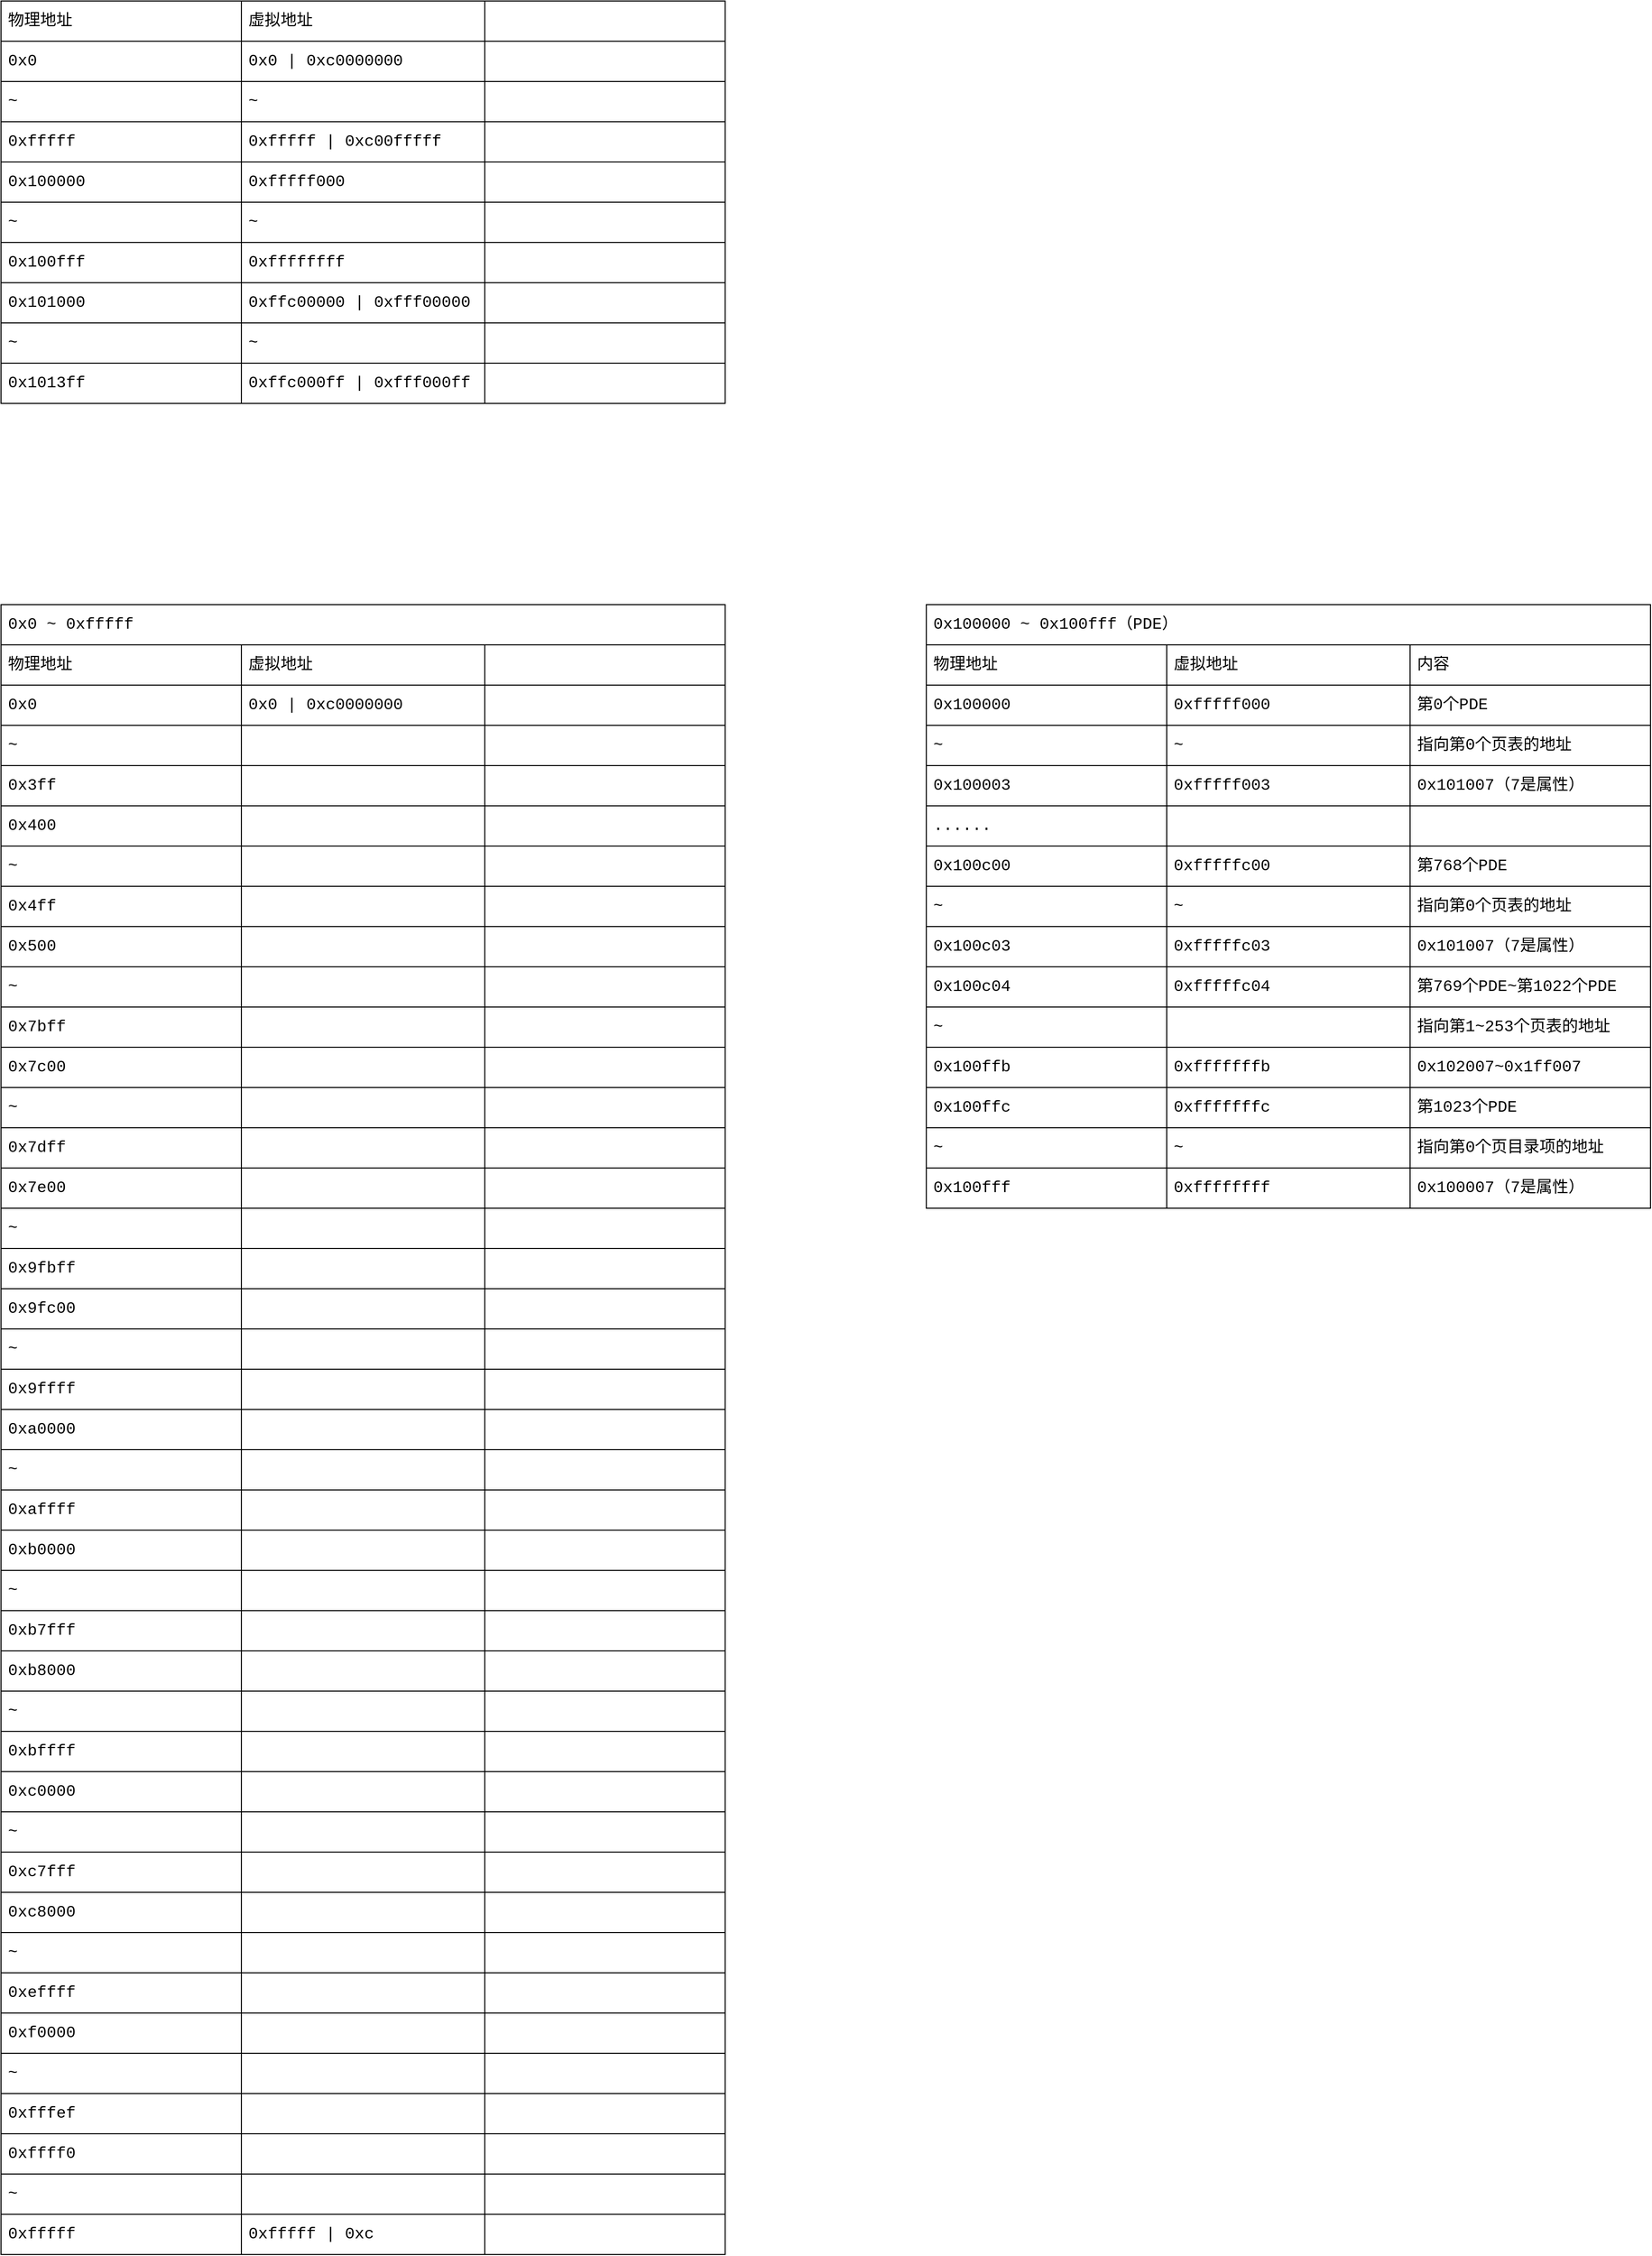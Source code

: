 <mxfile version="22.1.5" type="github">
  <diagram name="第 1 页" id="xmZo9Y3WGvvwSq47yf73">
    <mxGraphModel dx="4045" dy="2266" grid="1" gridSize="10" guides="1" tooltips="1" connect="1" arrows="1" fold="1" page="1" pageScale="1" pageWidth="827" pageHeight="1169" math="0" shadow="0">
      <root>
        <mxCell id="0" />
        <mxCell id="1" parent="0" />
        <mxCell id="YSMOFDSfgR9Hv8XJrcFw-1" value="" style="shape=table;startSize=0;container=1;collapsible=0;childLayout=tableLayout;fontSize=16;align=left;labelPosition=center;verticalLabelPosition=middle;verticalAlign=middle;fontFamily=Courier New;fontStyle=0;horizontal=1;spacingLeft=5;" vertex="1" parent="1">
          <mxGeometry x="-1120" y="-1040" width="720" height="400" as="geometry" />
        </mxCell>
        <mxCell id="YSMOFDSfgR9Hv8XJrcFw-2" value="" style="shape=tableRow;horizontal=1;startSize=0;swimlaneHead=0;swimlaneBody=0;strokeColor=inherit;top=0;left=0;bottom=0;right=0;collapsible=0;dropTarget=0;fillColor=none;points=[[0,0.5],[1,0.5]];portConstraint=eastwest;fontSize=16;align=left;labelPosition=center;verticalLabelPosition=middle;verticalAlign=middle;fontFamily=Courier New;fontStyle=0;spacingLeft=5;" vertex="1" parent="YSMOFDSfgR9Hv8XJrcFw-1">
          <mxGeometry width="720" height="40" as="geometry" />
        </mxCell>
        <mxCell id="YSMOFDSfgR9Hv8XJrcFw-3" value="物理地址" style="shape=partialRectangle;html=1;whiteSpace=wrap;connectable=0;strokeColor=inherit;overflow=hidden;fillColor=none;top=0;left=0;bottom=0;right=0;pointerEvents=1;fontSize=16;align=left;labelPosition=center;verticalLabelPosition=middle;verticalAlign=middle;fontFamily=Courier New;fontStyle=0;horizontal=1;spacingLeft=5;" vertex="1" parent="YSMOFDSfgR9Hv8XJrcFw-2">
          <mxGeometry width="239" height="40" as="geometry">
            <mxRectangle width="239" height="40" as="alternateBounds" />
          </mxGeometry>
        </mxCell>
        <mxCell id="YSMOFDSfgR9Hv8XJrcFw-4" value="虚拟地址" style="shape=partialRectangle;html=1;whiteSpace=wrap;connectable=0;strokeColor=inherit;overflow=hidden;fillColor=none;top=0;left=0;bottom=0;right=0;pointerEvents=1;fontSize=16;align=left;labelPosition=center;verticalLabelPosition=middle;verticalAlign=middle;fontFamily=Courier New;fontStyle=0;horizontal=1;spacingLeft=5;" vertex="1" parent="YSMOFDSfgR9Hv8XJrcFw-2">
          <mxGeometry x="239" width="242" height="40" as="geometry">
            <mxRectangle width="242" height="40" as="alternateBounds" />
          </mxGeometry>
        </mxCell>
        <mxCell id="YSMOFDSfgR9Hv8XJrcFw-5" value="" style="shape=partialRectangle;html=1;whiteSpace=wrap;connectable=0;strokeColor=inherit;overflow=hidden;fillColor=none;top=0;left=0;bottom=0;right=0;pointerEvents=1;fontSize=16;align=left;labelPosition=center;verticalLabelPosition=middle;verticalAlign=middle;fontFamily=Courier New;fontStyle=0;horizontal=1;spacingLeft=5;" vertex="1" parent="YSMOFDSfgR9Hv8XJrcFw-2">
          <mxGeometry x="481" width="239" height="40" as="geometry">
            <mxRectangle width="239" height="40" as="alternateBounds" />
          </mxGeometry>
        </mxCell>
        <mxCell id="YSMOFDSfgR9Hv8XJrcFw-6" value="" style="shape=tableRow;horizontal=1;startSize=0;swimlaneHead=0;swimlaneBody=0;strokeColor=inherit;top=0;left=0;bottom=0;right=0;collapsible=0;dropTarget=0;fillColor=none;points=[[0,0.5],[1,0.5]];portConstraint=eastwest;fontSize=16;align=left;labelPosition=center;verticalLabelPosition=middle;verticalAlign=middle;fontFamily=Courier New;fontStyle=0;spacingLeft=5;" vertex="1" parent="YSMOFDSfgR9Hv8XJrcFw-1">
          <mxGeometry y="40" width="720" height="40" as="geometry" />
        </mxCell>
        <mxCell id="YSMOFDSfgR9Hv8XJrcFw-7" value="0x0" style="shape=partialRectangle;html=1;whiteSpace=wrap;connectable=0;strokeColor=inherit;overflow=hidden;fillColor=none;top=0;left=0;bottom=0;right=0;pointerEvents=1;fontSize=16;align=left;labelPosition=center;verticalLabelPosition=middle;verticalAlign=middle;fontFamily=Courier New;fontStyle=0;horizontal=1;spacingLeft=5;" vertex="1" parent="YSMOFDSfgR9Hv8XJrcFw-6">
          <mxGeometry width="239" height="40" as="geometry">
            <mxRectangle width="239" height="40" as="alternateBounds" />
          </mxGeometry>
        </mxCell>
        <mxCell id="YSMOFDSfgR9Hv8XJrcFw-8" value="0x0 | 0xc0000000" style="shape=partialRectangle;html=1;whiteSpace=wrap;connectable=0;strokeColor=inherit;overflow=hidden;fillColor=none;top=0;left=0;bottom=0;right=0;pointerEvents=1;fontSize=16;align=left;labelPosition=center;verticalLabelPosition=middle;verticalAlign=middle;fontFamily=Courier New;fontStyle=0;horizontal=1;spacingLeft=5;" vertex="1" parent="YSMOFDSfgR9Hv8XJrcFw-6">
          <mxGeometry x="239" width="242" height="40" as="geometry">
            <mxRectangle width="242" height="40" as="alternateBounds" />
          </mxGeometry>
        </mxCell>
        <mxCell id="YSMOFDSfgR9Hv8XJrcFw-9" value="" style="shape=partialRectangle;html=1;whiteSpace=wrap;connectable=0;strokeColor=inherit;overflow=hidden;fillColor=none;top=0;left=0;bottom=0;right=0;pointerEvents=1;fontSize=16;align=left;labelPosition=center;verticalLabelPosition=middle;verticalAlign=middle;fontFamily=Courier New;fontStyle=0;horizontal=1;spacingLeft=5;" vertex="1" parent="YSMOFDSfgR9Hv8XJrcFw-6">
          <mxGeometry x="481" width="239" height="40" as="geometry">
            <mxRectangle width="239" height="40" as="alternateBounds" />
          </mxGeometry>
        </mxCell>
        <mxCell id="YSMOFDSfgR9Hv8XJrcFw-10" value="" style="shape=tableRow;horizontal=1;startSize=0;swimlaneHead=0;swimlaneBody=0;strokeColor=inherit;top=0;left=0;bottom=0;right=0;collapsible=0;dropTarget=0;fillColor=none;points=[[0,0.5],[1,0.5]];portConstraint=eastwest;fontSize=16;align=left;labelPosition=center;verticalLabelPosition=middle;verticalAlign=middle;fontFamily=Courier New;fontStyle=0;spacingLeft=5;" vertex="1" parent="YSMOFDSfgR9Hv8XJrcFw-1">
          <mxGeometry y="80" width="720" height="40" as="geometry" />
        </mxCell>
        <mxCell id="YSMOFDSfgR9Hv8XJrcFw-11" value="~" style="shape=partialRectangle;html=1;whiteSpace=wrap;connectable=0;strokeColor=inherit;overflow=hidden;fillColor=none;top=0;left=0;bottom=0;right=0;pointerEvents=1;fontSize=16;align=left;labelPosition=center;verticalLabelPosition=middle;verticalAlign=middle;fontFamily=Courier New;fontStyle=0;horizontal=1;spacingLeft=5;" vertex="1" parent="YSMOFDSfgR9Hv8XJrcFw-10">
          <mxGeometry width="239" height="40" as="geometry">
            <mxRectangle width="239" height="40" as="alternateBounds" />
          </mxGeometry>
        </mxCell>
        <mxCell id="YSMOFDSfgR9Hv8XJrcFw-12" value="~" style="shape=partialRectangle;html=1;whiteSpace=wrap;connectable=0;strokeColor=inherit;overflow=hidden;fillColor=none;top=0;left=0;bottom=0;right=0;pointerEvents=1;fontSize=16;align=left;labelPosition=center;verticalLabelPosition=middle;verticalAlign=middle;fontFamily=Courier New;fontStyle=0;horizontal=1;spacingLeft=5;" vertex="1" parent="YSMOFDSfgR9Hv8XJrcFw-10">
          <mxGeometry x="239" width="242" height="40" as="geometry">
            <mxRectangle width="242" height="40" as="alternateBounds" />
          </mxGeometry>
        </mxCell>
        <mxCell id="YSMOFDSfgR9Hv8XJrcFw-13" value="" style="shape=partialRectangle;html=1;whiteSpace=wrap;connectable=0;strokeColor=inherit;overflow=hidden;fillColor=none;top=0;left=0;bottom=0;right=0;pointerEvents=1;fontSize=16;align=left;labelPosition=center;verticalLabelPosition=middle;verticalAlign=middle;fontFamily=Courier New;fontStyle=0;horizontal=1;spacingLeft=5;" vertex="1" parent="YSMOFDSfgR9Hv8XJrcFw-10">
          <mxGeometry x="481" width="239" height="40" as="geometry">
            <mxRectangle width="239" height="40" as="alternateBounds" />
          </mxGeometry>
        </mxCell>
        <mxCell id="YSMOFDSfgR9Hv8XJrcFw-14" value="" style="shape=tableRow;horizontal=1;startSize=0;swimlaneHead=0;swimlaneBody=0;strokeColor=inherit;top=0;left=0;bottom=0;right=0;collapsible=0;dropTarget=0;fillColor=none;points=[[0,0.5],[1,0.5]];portConstraint=eastwest;fontSize=16;align=left;labelPosition=center;verticalLabelPosition=middle;verticalAlign=middle;fontFamily=Courier New;fontStyle=0;spacingLeft=5;" vertex="1" parent="YSMOFDSfgR9Hv8XJrcFw-1">
          <mxGeometry y="120" width="720" height="40" as="geometry" />
        </mxCell>
        <mxCell id="YSMOFDSfgR9Hv8XJrcFw-15" value="0xfffff" style="shape=partialRectangle;html=1;whiteSpace=wrap;connectable=0;strokeColor=inherit;overflow=hidden;fillColor=none;top=0;left=0;bottom=0;right=0;pointerEvents=1;fontSize=16;align=left;labelPosition=center;verticalLabelPosition=middle;verticalAlign=middle;fontFamily=Courier New;fontStyle=0;horizontal=1;spacingLeft=5;" vertex="1" parent="YSMOFDSfgR9Hv8XJrcFw-14">
          <mxGeometry width="239" height="40" as="geometry">
            <mxRectangle width="239" height="40" as="alternateBounds" />
          </mxGeometry>
        </mxCell>
        <mxCell id="YSMOFDSfgR9Hv8XJrcFw-16" value="0xfffff | 0xc00fffff" style="shape=partialRectangle;html=1;whiteSpace=wrap;connectable=0;strokeColor=inherit;overflow=hidden;fillColor=none;top=0;left=0;bottom=0;right=0;pointerEvents=1;fontSize=16;align=left;labelPosition=center;verticalLabelPosition=middle;verticalAlign=middle;fontFamily=Courier New;fontStyle=0;horizontal=1;spacingLeft=5;" vertex="1" parent="YSMOFDSfgR9Hv8XJrcFw-14">
          <mxGeometry x="239" width="242" height="40" as="geometry">
            <mxRectangle width="242" height="40" as="alternateBounds" />
          </mxGeometry>
        </mxCell>
        <mxCell id="YSMOFDSfgR9Hv8XJrcFw-17" value="" style="shape=partialRectangle;html=1;whiteSpace=wrap;connectable=0;strokeColor=inherit;overflow=hidden;fillColor=none;top=0;left=0;bottom=0;right=0;pointerEvents=1;fontSize=16;align=left;labelPosition=center;verticalLabelPosition=middle;verticalAlign=middle;fontFamily=Courier New;fontStyle=0;horizontal=1;spacingLeft=5;" vertex="1" parent="YSMOFDSfgR9Hv8XJrcFw-14">
          <mxGeometry x="481" width="239" height="40" as="geometry">
            <mxRectangle width="239" height="40" as="alternateBounds" />
          </mxGeometry>
        </mxCell>
        <mxCell id="YSMOFDSfgR9Hv8XJrcFw-18" value="" style="shape=tableRow;horizontal=1;startSize=0;swimlaneHead=0;swimlaneBody=0;strokeColor=inherit;top=0;left=0;bottom=0;right=0;collapsible=0;dropTarget=0;fillColor=none;points=[[0,0.5],[1,0.5]];portConstraint=eastwest;fontSize=16;align=left;labelPosition=center;verticalLabelPosition=middle;verticalAlign=middle;fontFamily=Courier New;fontStyle=0;spacingLeft=5;" vertex="1" parent="YSMOFDSfgR9Hv8XJrcFw-1">
          <mxGeometry y="160" width="720" height="40" as="geometry" />
        </mxCell>
        <mxCell id="YSMOFDSfgR9Hv8XJrcFw-19" value="0x100000" style="shape=partialRectangle;html=1;whiteSpace=wrap;connectable=0;strokeColor=inherit;overflow=hidden;fillColor=none;top=0;left=0;bottom=0;right=0;pointerEvents=1;fontSize=16;align=left;labelPosition=center;verticalLabelPosition=middle;verticalAlign=middle;fontFamily=Courier New;fontStyle=0;horizontal=1;spacingLeft=5;" vertex="1" parent="YSMOFDSfgR9Hv8XJrcFw-18">
          <mxGeometry width="239" height="40" as="geometry">
            <mxRectangle width="239" height="40" as="alternateBounds" />
          </mxGeometry>
        </mxCell>
        <mxCell id="YSMOFDSfgR9Hv8XJrcFw-20" value="0xfffff000" style="shape=partialRectangle;html=1;whiteSpace=wrap;connectable=0;strokeColor=inherit;overflow=hidden;fillColor=none;top=0;left=0;bottom=0;right=0;pointerEvents=1;fontSize=16;align=left;labelPosition=center;verticalLabelPosition=middle;verticalAlign=middle;fontFamily=Courier New;fontStyle=0;horizontal=1;spacingLeft=5;" vertex="1" parent="YSMOFDSfgR9Hv8XJrcFw-18">
          <mxGeometry x="239" width="242" height="40" as="geometry">
            <mxRectangle width="242" height="40" as="alternateBounds" />
          </mxGeometry>
        </mxCell>
        <mxCell id="YSMOFDSfgR9Hv8XJrcFw-21" value="" style="shape=partialRectangle;html=1;whiteSpace=wrap;connectable=0;strokeColor=inherit;overflow=hidden;fillColor=none;top=0;left=0;bottom=0;right=0;pointerEvents=1;fontSize=16;align=left;labelPosition=center;verticalLabelPosition=middle;verticalAlign=middle;fontFamily=Courier New;fontStyle=0;horizontal=1;spacingLeft=5;" vertex="1" parent="YSMOFDSfgR9Hv8XJrcFw-18">
          <mxGeometry x="481" width="239" height="40" as="geometry">
            <mxRectangle width="239" height="40" as="alternateBounds" />
          </mxGeometry>
        </mxCell>
        <mxCell id="YSMOFDSfgR9Hv8XJrcFw-22" value="" style="shape=tableRow;horizontal=1;startSize=0;swimlaneHead=0;swimlaneBody=0;strokeColor=inherit;top=0;left=0;bottom=0;right=0;collapsible=0;dropTarget=0;fillColor=none;points=[[0,0.5],[1,0.5]];portConstraint=eastwest;fontSize=16;align=left;labelPosition=center;verticalLabelPosition=middle;verticalAlign=middle;fontFamily=Courier New;fontStyle=0;spacingLeft=5;" vertex="1" parent="YSMOFDSfgR9Hv8XJrcFw-1">
          <mxGeometry y="200" width="720" height="40" as="geometry" />
        </mxCell>
        <mxCell id="YSMOFDSfgR9Hv8XJrcFw-23" value="~" style="shape=partialRectangle;html=1;whiteSpace=wrap;connectable=0;strokeColor=inherit;overflow=hidden;fillColor=none;top=0;left=0;bottom=0;right=0;pointerEvents=1;fontSize=16;align=left;labelPosition=center;verticalLabelPosition=middle;verticalAlign=middle;fontFamily=Courier New;fontStyle=0;horizontal=1;spacingLeft=5;" vertex="1" parent="YSMOFDSfgR9Hv8XJrcFw-22">
          <mxGeometry width="239" height="40" as="geometry">
            <mxRectangle width="239" height="40" as="alternateBounds" />
          </mxGeometry>
        </mxCell>
        <mxCell id="YSMOFDSfgR9Hv8XJrcFw-24" value="~" style="shape=partialRectangle;html=1;whiteSpace=wrap;connectable=0;strokeColor=inherit;overflow=hidden;fillColor=none;top=0;left=0;bottom=0;right=0;pointerEvents=1;fontSize=16;align=left;labelPosition=center;verticalLabelPosition=middle;verticalAlign=middle;fontFamily=Courier New;fontStyle=0;horizontal=1;spacingLeft=5;" vertex="1" parent="YSMOFDSfgR9Hv8XJrcFw-22">
          <mxGeometry x="239" width="242" height="40" as="geometry">
            <mxRectangle width="242" height="40" as="alternateBounds" />
          </mxGeometry>
        </mxCell>
        <mxCell id="YSMOFDSfgR9Hv8XJrcFw-25" value="" style="shape=partialRectangle;html=1;whiteSpace=wrap;connectable=0;strokeColor=inherit;overflow=hidden;fillColor=none;top=0;left=0;bottom=0;right=0;pointerEvents=1;fontSize=16;align=left;labelPosition=center;verticalLabelPosition=middle;verticalAlign=middle;fontFamily=Courier New;fontStyle=0;horizontal=1;spacingLeft=5;" vertex="1" parent="YSMOFDSfgR9Hv8XJrcFw-22">
          <mxGeometry x="481" width="239" height="40" as="geometry">
            <mxRectangle width="239" height="40" as="alternateBounds" />
          </mxGeometry>
        </mxCell>
        <mxCell id="YSMOFDSfgR9Hv8XJrcFw-26" value="" style="shape=tableRow;horizontal=1;startSize=0;swimlaneHead=0;swimlaneBody=0;strokeColor=inherit;top=0;left=0;bottom=0;right=0;collapsible=0;dropTarget=0;fillColor=none;points=[[0,0.5],[1,0.5]];portConstraint=eastwest;fontSize=16;align=left;labelPosition=center;verticalLabelPosition=middle;verticalAlign=middle;fontFamily=Courier New;fontStyle=0;spacingLeft=5;" vertex="1" parent="YSMOFDSfgR9Hv8XJrcFw-1">
          <mxGeometry y="240" width="720" height="40" as="geometry" />
        </mxCell>
        <mxCell id="YSMOFDSfgR9Hv8XJrcFw-27" value="0x100fff" style="shape=partialRectangle;html=1;whiteSpace=wrap;connectable=0;strokeColor=inherit;overflow=hidden;fillColor=none;top=0;left=0;bottom=0;right=0;pointerEvents=1;fontSize=16;align=left;labelPosition=center;verticalLabelPosition=middle;verticalAlign=middle;fontFamily=Courier New;fontStyle=0;horizontal=1;spacingLeft=5;" vertex="1" parent="YSMOFDSfgR9Hv8XJrcFw-26">
          <mxGeometry width="239" height="40" as="geometry">
            <mxRectangle width="239" height="40" as="alternateBounds" />
          </mxGeometry>
        </mxCell>
        <mxCell id="YSMOFDSfgR9Hv8XJrcFw-28" value="0xffffffff" style="shape=partialRectangle;html=1;whiteSpace=wrap;connectable=0;strokeColor=inherit;overflow=hidden;fillColor=none;top=0;left=0;bottom=0;right=0;pointerEvents=1;fontSize=16;align=left;labelPosition=center;verticalLabelPosition=middle;verticalAlign=middle;fontFamily=Courier New;fontStyle=0;horizontal=1;spacingLeft=5;" vertex="1" parent="YSMOFDSfgR9Hv8XJrcFw-26">
          <mxGeometry x="239" width="242" height="40" as="geometry">
            <mxRectangle width="242" height="40" as="alternateBounds" />
          </mxGeometry>
        </mxCell>
        <mxCell id="YSMOFDSfgR9Hv8XJrcFw-29" value="" style="shape=partialRectangle;html=1;whiteSpace=wrap;connectable=0;strokeColor=inherit;overflow=hidden;fillColor=none;top=0;left=0;bottom=0;right=0;pointerEvents=1;fontSize=16;align=left;labelPosition=center;verticalLabelPosition=middle;verticalAlign=middle;fontFamily=Courier New;fontStyle=0;horizontal=1;spacingLeft=5;" vertex="1" parent="YSMOFDSfgR9Hv8XJrcFw-26">
          <mxGeometry x="481" width="239" height="40" as="geometry">
            <mxRectangle width="239" height="40" as="alternateBounds" />
          </mxGeometry>
        </mxCell>
        <mxCell id="YSMOFDSfgR9Hv8XJrcFw-30" value="" style="shape=tableRow;horizontal=1;startSize=0;swimlaneHead=0;swimlaneBody=0;strokeColor=inherit;top=0;left=0;bottom=0;right=0;collapsible=0;dropTarget=0;fillColor=none;points=[[0,0.5],[1,0.5]];portConstraint=eastwest;fontSize=16;align=left;labelPosition=center;verticalLabelPosition=middle;verticalAlign=middle;fontFamily=Courier New;fontStyle=0;spacingLeft=5;" vertex="1" parent="YSMOFDSfgR9Hv8XJrcFw-1">
          <mxGeometry y="280" width="720" height="40" as="geometry" />
        </mxCell>
        <mxCell id="YSMOFDSfgR9Hv8XJrcFw-31" value="0x101000" style="shape=partialRectangle;html=1;whiteSpace=wrap;connectable=0;strokeColor=inherit;overflow=hidden;fillColor=none;top=0;left=0;bottom=0;right=0;pointerEvents=1;fontSize=16;align=left;labelPosition=center;verticalLabelPosition=middle;verticalAlign=middle;fontFamily=Courier New;fontStyle=0;horizontal=1;spacingLeft=5;" vertex="1" parent="YSMOFDSfgR9Hv8XJrcFw-30">
          <mxGeometry width="239" height="40" as="geometry">
            <mxRectangle width="239" height="40" as="alternateBounds" />
          </mxGeometry>
        </mxCell>
        <mxCell id="YSMOFDSfgR9Hv8XJrcFw-32" value="0xffc00000 | 0xfff00000" style="shape=partialRectangle;html=1;whiteSpace=wrap;connectable=0;strokeColor=inherit;overflow=hidden;fillColor=none;top=0;left=0;bottom=0;right=0;pointerEvents=1;fontSize=16;align=left;labelPosition=center;verticalLabelPosition=middle;verticalAlign=middle;fontFamily=Courier New;fontStyle=0;horizontal=1;spacingLeft=5;" vertex="1" parent="YSMOFDSfgR9Hv8XJrcFw-30">
          <mxGeometry x="239" width="242" height="40" as="geometry">
            <mxRectangle width="242" height="40" as="alternateBounds" />
          </mxGeometry>
        </mxCell>
        <mxCell id="YSMOFDSfgR9Hv8XJrcFw-33" value="" style="shape=partialRectangle;html=1;whiteSpace=wrap;connectable=0;strokeColor=inherit;overflow=hidden;fillColor=none;top=0;left=0;bottom=0;right=0;pointerEvents=1;fontSize=16;align=left;labelPosition=center;verticalLabelPosition=middle;verticalAlign=middle;fontFamily=Courier New;fontStyle=0;horizontal=1;spacingLeft=5;" vertex="1" parent="YSMOFDSfgR9Hv8XJrcFw-30">
          <mxGeometry x="481" width="239" height="40" as="geometry">
            <mxRectangle width="239" height="40" as="alternateBounds" />
          </mxGeometry>
        </mxCell>
        <mxCell id="YSMOFDSfgR9Hv8XJrcFw-34" value="" style="shape=tableRow;horizontal=1;startSize=0;swimlaneHead=0;swimlaneBody=0;strokeColor=inherit;top=0;left=0;bottom=0;right=0;collapsible=0;dropTarget=0;fillColor=none;points=[[0,0.5],[1,0.5]];portConstraint=eastwest;fontSize=16;align=left;labelPosition=center;verticalLabelPosition=middle;verticalAlign=middle;fontFamily=Courier New;fontStyle=0;spacingLeft=5;" vertex="1" parent="YSMOFDSfgR9Hv8XJrcFw-1">
          <mxGeometry y="320" width="720" height="40" as="geometry" />
        </mxCell>
        <mxCell id="YSMOFDSfgR9Hv8XJrcFw-35" value="~" style="shape=partialRectangle;html=1;whiteSpace=wrap;connectable=0;strokeColor=inherit;overflow=hidden;fillColor=none;top=0;left=0;bottom=0;right=0;pointerEvents=1;fontSize=16;align=left;labelPosition=center;verticalLabelPosition=middle;verticalAlign=middle;fontFamily=Courier New;fontStyle=0;horizontal=1;spacingLeft=5;" vertex="1" parent="YSMOFDSfgR9Hv8XJrcFw-34">
          <mxGeometry width="239" height="40" as="geometry">
            <mxRectangle width="239" height="40" as="alternateBounds" />
          </mxGeometry>
        </mxCell>
        <mxCell id="YSMOFDSfgR9Hv8XJrcFw-36" value="~" style="shape=partialRectangle;html=1;whiteSpace=wrap;connectable=0;strokeColor=inherit;overflow=hidden;fillColor=none;top=0;left=0;bottom=0;right=0;pointerEvents=1;fontSize=16;align=left;labelPosition=center;verticalLabelPosition=middle;verticalAlign=middle;fontFamily=Courier New;fontStyle=0;horizontal=1;spacingLeft=5;" vertex="1" parent="YSMOFDSfgR9Hv8XJrcFw-34">
          <mxGeometry x="239" width="242" height="40" as="geometry">
            <mxRectangle width="242" height="40" as="alternateBounds" />
          </mxGeometry>
        </mxCell>
        <mxCell id="YSMOFDSfgR9Hv8XJrcFw-37" value="" style="shape=partialRectangle;html=1;whiteSpace=wrap;connectable=0;strokeColor=inherit;overflow=hidden;fillColor=none;top=0;left=0;bottom=0;right=0;pointerEvents=1;fontSize=16;align=left;labelPosition=center;verticalLabelPosition=middle;verticalAlign=middle;fontFamily=Courier New;fontStyle=0;horizontal=1;spacingLeft=5;" vertex="1" parent="YSMOFDSfgR9Hv8XJrcFw-34">
          <mxGeometry x="481" width="239" height="40" as="geometry">
            <mxRectangle width="239" height="40" as="alternateBounds" />
          </mxGeometry>
        </mxCell>
        <mxCell id="YSMOFDSfgR9Hv8XJrcFw-38" value="" style="shape=tableRow;horizontal=1;startSize=0;swimlaneHead=0;swimlaneBody=0;strokeColor=inherit;top=0;left=0;bottom=0;right=0;collapsible=0;dropTarget=0;fillColor=none;points=[[0,0.5],[1,0.5]];portConstraint=eastwest;fontSize=16;align=left;labelPosition=center;verticalLabelPosition=middle;verticalAlign=middle;fontFamily=Courier New;fontStyle=0;spacingLeft=5;" vertex="1" parent="YSMOFDSfgR9Hv8XJrcFw-1">
          <mxGeometry y="360" width="720" height="40" as="geometry" />
        </mxCell>
        <mxCell id="YSMOFDSfgR9Hv8XJrcFw-39" value="0x1013ff" style="shape=partialRectangle;html=1;whiteSpace=wrap;connectable=0;strokeColor=inherit;overflow=hidden;fillColor=none;top=0;left=0;bottom=0;right=0;pointerEvents=1;fontSize=16;align=left;labelPosition=center;verticalLabelPosition=middle;verticalAlign=middle;fontFamily=Courier New;fontStyle=0;horizontal=1;spacingLeft=5;" vertex="1" parent="YSMOFDSfgR9Hv8XJrcFw-38">
          <mxGeometry width="239" height="40" as="geometry">
            <mxRectangle width="239" height="40" as="alternateBounds" />
          </mxGeometry>
        </mxCell>
        <mxCell id="YSMOFDSfgR9Hv8XJrcFw-40" value="0xffc000ff | 0xfff000ff" style="shape=partialRectangle;html=1;whiteSpace=wrap;connectable=0;strokeColor=inherit;overflow=hidden;fillColor=none;top=0;left=0;bottom=0;right=0;pointerEvents=1;fontSize=16;align=left;labelPosition=center;verticalLabelPosition=middle;verticalAlign=middle;fontFamily=Courier New;fontStyle=0;horizontal=1;spacingLeft=5;" vertex="1" parent="YSMOFDSfgR9Hv8XJrcFw-38">
          <mxGeometry x="239" width="242" height="40" as="geometry">
            <mxRectangle width="242" height="40" as="alternateBounds" />
          </mxGeometry>
        </mxCell>
        <mxCell id="YSMOFDSfgR9Hv8XJrcFw-41" value="" style="shape=partialRectangle;html=1;whiteSpace=wrap;connectable=0;strokeColor=inherit;overflow=hidden;fillColor=none;top=0;left=0;bottom=0;right=0;pointerEvents=1;fontSize=16;align=left;labelPosition=center;verticalLabelPosition=middle;verticalAlign=middle;fontFamily=Courier New;fontStyle=0;horizontal=1;spacingLeft=5;" vertex="1" parent="YSMOFDSfgR9Hv8XJrcFw-38">
          <mxGeometry x="481" width="239" height="40" as="geometry">
            <mxRectangle width="239" height="40" as="alternateBounds" />
          </mxGeometry>
        </mxCell>
        <mxCell id="YSMOFDSfgR9Hv8XJrcFw-42" value="" style="shape=table;startSize=0;container=1;collapsible=0;childLayout=tableLayout;fontSize=16;align=left;labelPosition=center;verticalLabelPosition=middle;verticalAlign=middle;fontFamily=Courier New;fontStyle=0;horizontal=1;spacingLeft=5;" vertex="1" parent="1">
          <mxGeometry x="-1120" y="-440" width="720" height="1640" as="geometry" />
        </mxCell>
        <mxCell id="YSMOFDSfgR9Hv8XJrcFw-43" value="" style="shape=tableRow;horizontal=1;startSize=0;swimlaneHead=0;swimlaneBody=0;strokeColor=inherit;top=0;left=0;bottom=0;right=0;collapsible=0;dropTarget=0;fillColor=none;points=[[0,0.5],[1,0.5]];portConstraint=eastwest;fontSize=16;align=left;labelPosition=center;verticalLabelPosition=middle;verticalAlign=middle;fontFamily=Courier New;fontStyle=0;spacingLeft=5;" vertex="1" parent="YSMOFDSfgR9Hv8XJrcFw-42">
          <mxGeometry width="720" height="40" as="geometry" />
        </mxCell>
        <mxCell id="YSMOFDSfgR9Hv8XJrcFw-44" value="0x0 ~ 0xfffff" style="shape=partialRectangle;html=1;whiteSpace=wrap;connectable=0;strokeColor=inherit;overflow=hidden;fillColor=none;top=0;left=0;bottom=0;right=0;pointerEvents=1;fontSize=16;align=left;labelPosition=center;verticalLabelPosition=middle;verticalAlign=middle;fontFamily=Courier New;fontStyle=0;horizontal=1;spacingLeft=5;rowspan=1;colspan=3;" vertex="1" parent="YSMOFDSfgR9Hv8XJrcFw-43">
          <mxGeometry width="720" height="40" as="geometry">
            <mxRectangle width="239" height="40" as="alternateBounds" />
          </mxGeometry>
        </mxCell>
        <mxCell id="YSMOFDSfgR9Hv8XJrcFw-45" value="虚拟地址" style="shape=partialRectangle;html=1;whiteSpace=wrap;connectable=0;strokeColor=inherit;overflow=hidden;fillColor=none;top=0;left=0;bottom=0;right=0;pointerEvents=1;fontSize=16;align=left;labelPosition=center;verticalLabelPosition=middle;verticalAlign=middle;fontFamily=Courier New;fontStyle=0;horizontal=1;spacingLeft=5;" vertex="1" visible="0" parent="YSMOFDSfgR9Hv8XJrcFw-43">
          <mxGeometry x="239" width="242" height="40" as="geometry">
            <mxRectangle width="242" height="40" as="alternateBounds" />
          </mxGeometry>
        </mxCell>
        <mxCell id="YSMOFDSfgR9Hv8XJrcFw-46" value="" style="shape=partialRectangle;html=1;whiteSpace=wrap;connectable=0;strokeColor=inherit;overflow=hidden;fillColor=none;top=0;left=0;bottom=0;right=0;pointerEvents=1;fontSize=16;align=left;labelPosition=center;verticalLabelPosition=middle;verticalAlign=middle;fontFamily=Courier New;fontStyle=0;horizontal=1;spacingLeft=5;" vertex="1" visible="0" parent="YSMOFDSfgR9Hv8XJrcFw-43">
          <mxGeometry x="481" width="239" height="40" as="geometry">
            <mxRectangle width="239" height="40" as="alternateBounds" />
          </mxGeometry>
        </mxCell>
        <mxCell id="YSMOFDSfgR9Hv8XJrcFw-47" value="" style="shape=tableRow;horizontal=1;startSize=0;swimlaneHead=0;swimlaneBody=0;strokeColor=inherit;top=0;left=0;bottom=0;right=0;collapsible=0;dropTarget=0;fillColor=none;points=[[0,0.5],[1,0.5]];portConstraint=eastwest;fontSize=16;align=left;labelPosition=center;verticalLabelPosition=middle;verticalAlign=middle;fontFamily=Courier New;fontStyle=0;spacingLeft=5;" vertex="1" parent="YSMOFDSfgR9Hv8XJrcFw-42">
          <mxGeometry y="40" width="720" height="40" as="geometry" />
        </mxCell>
        <mxCell id="YSMOFDSfgR9Hv8XJrcFw-48" value="物理地址" style="shape=partialRectangle;html=1;whiteSpace=wrap;connectable=0;strokeColor=inherit;overflow=hidden;fillColor=none;top=0;left=0;bottom=0;right=0;pointerEvents=1;fontSize=16;align=left;labelPosition=center;verticalLabelPosition=middle;verticalAlign=middle;fontFamily=Courier New;fontStyle=0;horizontal=1;spacingLeft=5;" vertex="1" parent="YSMOFDSfgR9Hv8XJrcFw-47">
          <mxGeometry width="239" height="40" as="geometry">
            <mxRectangle width="239" height="40" as="alternateBounds" />
          </mxGeometry>
        </mxCell>
        <mxCell id="YSMOFDSfgR9Hv8XJrcFw-49" value="虚拟地址" style="shape=partialRectangle;html=1;whiteSpace=wrap;connectable=0;strokeColor=inherit;overflow=hidden;fillColor=none;top=0;left=0;bottom=0;right=0;pointerEvents=1;fontSize=16;align=left;labelPosition=center;verticalLabelPosition=middle;verticalAlign=middle;fontFamily=Courier New;fontStyle=0;horizontal=1;spacingLeft=5;" vertex="1" parent="YSMOFDSfgR9Hv8XJrcFw-47">
          <mxGeometry x="239" width="242" height="40" as="geometry">
            <mxRectangle width="242" height="40" as="alternateBounds" />
          </mxGeometry>
        </mxCell>
        <mxCell id="YSMOFDSfgR9Hv8XJrcFw-50" value="" style="shape=partialRectangle;html=1;whiteSpace=wrap;connectable=0;strokeColor=inherit;overflow=hidden;fillColor=none;top=0;left=0;bottom=0;right=0;pointerEvents=1;fontSize=16;align=left;labelPosition=center;verticalLabelPosition=middle;verticalAlign=middle;fontFamily=Courier New;fontStyle=0;horizontal=1;spacingLeft=5;" vertex="1" parent="YSMOFDSfgR9Hv8XJrcFw-47">
          <mxGeometry x="481" width="239" height="40" as="geometry">
            <mxRectangle width="239" height="40" as="alternateBounds" />
          </mxGeometry>
        </mxCell>
        <mxCell id="YSMOFDSfgR9Hv8XJrcFw-51" value="" style="shape=tableRow;horizontal=1;startSize=0;swimlaneHead=0;swimlaneBody=0;strokeColor=inherit;top=0;left=0;bottom=0;right=0;collapsible=0;dropTarget=0;fillColor=none;points=[[0,0.5],[1,0.5]];portConstraint=eastwest;fontSize=16;align=left;labelPosition=center;verticalLabelPosition=middle;verticalAlign=middle;fontFamily=Courier New;fontStyle=0;spacingLeft=5;" vertex="1" parent="YSMOFDSfgR9Hv8XJrcFw-42">
          <mxGeometry y="80" width="720" height="40" as="geometry" />
        </mxCell>
        <mxCell id="YSMOFDSfgR9Hv8XJrcFw-52" value="0x0" style="shape=partialRectangle;html=1;whiteSpace=wrap;connectable=0;strokeColor=inherit;overflow=hidden;fillColor=none;top=0;left=0;bottom=0;right=0;pointerEvents=1;fontSize=16;align=left;labelPosition=center;verticalLabelPosition=middle;verticalAlign=middle;fontFamily=Courier New;fontStyle=0;horizontal=1;spacingLeft=5;" vertex="1" parent="YSMOFDSfgR9Hv8XJrcFw-51">
          <mxGeometry width="239" height="40" as="geometry">
            <mxRectangle width="239" height="40" as="alternateBounds" />
          </mxGeometry>
        </mxCell>
        <mxCell id="YSMOFDSfgR9Hv8XJrcFw-53" value="0x0 | 0xc0000000" style="shape=partialRectangle;html=1;whiteSpace=wrap;connectable=0;strokeColor=inherit;overflow=hidden;fillColor=none;top=0;left=0;bottom=0;right=0;pointerEvents=1;fontSize=16;align=left;labelPosition=center;verticalLabelPosition=middle;verticalAlign=middle;fontFamily=Courier New;fontStyle=0;horizontal=1;spacingLeft=5;" vertex="1" parent="YSMOFDSfgR9Hv8XJrcFw-51">
          <mxGeometry x="239" width="242" height="40" as="geometry">
            <mxRectangle width="242" height="40" as="alternateBounds" />
          </mxGeometry>
        </mxCell>
        <mxCell id="YSMOFDSfgR9Hv8XJrcFw-54" value="" style="shape=partialRectangle;html=1;whiteSpace=wrap;connectable=0;strokeColor=inherit;overflow=hidden;fillColor=none;top=0;left=0;bottom=0;right=0;pointerEvents=1;fontSize=16;align=left;labelPosition=center;verticalLabelPosition=middle;verticalAlign=middle;fontFamily=Courier New;fontStyle=0;horizontal=1;spacingLeft=5;" vertex="1" parent="YSMOFDSfgR9Hv8XJrcFw-51">
          <mxGeometry x="481" width="239" height="40" as="geometry">
            <mxRectangle width="239" height="40" as="alternateBounds" />
          </mxGeometry>
        </mxCell>
        <mxCell id="YSMOFDSfgR9Hv8XJrcFw-55" value="" style="shape=tableRow;horizontal=1;startSize=0;swimlaneHead=0;swimlaneBody=0;strokeColor=inherit;top=0;left=0;bottom=0;right=0;collapsible=0;dropTarget=0;fillColor=none;points=[[0,0.5],[1,0.5]];portConstraint=eastwest;fontSize=16;align=left;labelPosition=center;verticalLabelPosition=middle;verticalAlign=middle;fontFamily=Courier New;fontStyle=0;spacingLeft=5;" vertex="1" parent="YSMOFDSfgR9Hv8XJrcFw-42">
          <mxGeometry y="120" width="720" height="40" as="geometry" />
        </mxCell>
        <mxCell id="YSMOFDSfgR9Hv8XJrcFw-56" value="~" style="shape=partialRectangle;html=1;whiteSpace=wrap;connectable=0;strokeColor=inherit;overflow=hidden;fillColor=none;top=0;left=0;bottom=0;right=0;pointerEvents=1;fontSize=16;align=left;labelPosition=center;verticalLabelPosition=middle;verticalAlign=middle;fontFamily=Courier New;fontStyle=0;horizontal=1;spacingLeft=5;" vertex="1" parent="YSMOFDSfgR9Hv8XJrcFw-55">
          <mxGeometry width="239" height="40" as="geometry">
            <mxRectangle width="239" height="40" as="alternateBounds" />
          </mxGeometry>
        </mxCell>
        <mxCell id="YSMOFDSfgR9Hv8XJrcFw-57" value="" style="shape=partialRectangle;html=1;whiteSpace=wrap;connectable=0;strokeColor=inherit;overflow=hidden;fillColor=none;top=0;left=0;bottom=0;right=0;pointerEvents=1;fontSize=16;align=left;labelPosition=center;verticalLabelPosition=middle;verticalAlign=middle;fontFamily=Courier New;fontStyle=0;horizontal=1;spacingLeft=5;" vertex="1" parent="YSMOFDSfgR9Hv8XJrcFw-55">
          <mxGeometry x="239" width="242" height="40" as="geometry">
            <mxRectangle width="242" height="40" as="alternateBounds" />
          </mxGeometry>
        </mxCell>
        <mxCell id="YSMOFDSfgR9Hv8XJrcFw-58" value="" style="shape=partialRectangle;html=1;whiteSpace=wrap;connectable=0;strokeColor=inherit;overflow=hidden;fillColor=none;top=0;left=0;bottom=0;right=0;pointerEvents=1;fontSize=16;align=left;labelPosition=center;verticalLabelPosition=middle;verticalAlign=middle;fontFamily=Courier New;fontStyle=0;horizontal=1;spacingLeft=5;" vertex="1" parent="YSMOFDSfgR9Hv8XJrcFw-55">
          <mxGeometry x="481" width="239" height="40" as="geometry">
            <mxRectangle width="239" height="40" as="alternateBounds" />
          </mxGeometry>
        </mxCell>
        <mxCell id="YSMOFDSfgR9Hv8XJrcFw-59" value="" style="shape=tableRow;horizontal=1;startSize=0;swimlaneHead=0;swimlaneBody=0;strokeColor=inherit;top=0;left=0;bottom=0;right=0;collapsible=0;dropTarget=0;fillColor=none;points=[[0,0.5],[1,0.5]];portConstraint=eastwest;fontSize=16;align=left;labelPosition=center;verticalLabelPosition=middle;verticalAlign=middle;fontFamily=Courier New;fontStyle=0;spacingLeft=5;" vertex="1" parent="YSMOFDSfgR9Hv8XJrcFw-42">
          <mxGeometry y="160" width="720" height="40" as="geometry" />
        </mxCell>
        <mxCell id="YSMOFDSfgR9Hv8XJrcFw-60" value="0x3ff" style="shape=partialRectangle;html=1;whiteSpace=wrap;connectable=0;strokeColor=inherit;overflow=hidden;fillColor=none;top=0;left=0;bottom=0;right=0;pointerEvents=1;fontSize=16;align=left;labelPosition=center;verticalLabelPosition=middle;verticalAlign=middle;fontFamily=Courier New;fontStyle=0;horizontal=1;spacingLeft=5;" vertex="1" parent="YSMOFDSfgR9Hv8XJrcFw-59">
          <mxGeometry width="239" height="40" as="geometry">
            <mxRectangle width="239" height="40" as="alternateBounds" />
          </mxGeometry>
        </mxCell>
        <mxCell id="YSMOFDSfgR9Hv8XJrcFw-61" value="" style="shape=partialRectangle;html=1;whiteSpace=wrap;connectable=0;strokeColor=inherit;overflow=hidden;fillColor=none;top=0;left=0;bottom=0;right=0;pointerEvents=1;fontSize=16;align=left;labelPosition=center;verticalLabelPosition=middle;verticalAlign=middle;fontFamily=Courier New;fontStyle=0;horizontal=1;spacingLeft=5;" vertex="1" parent="YSMOFDSfgR9Hv8XJrcFw-59">
          <mxGeometry x="239" width="242" height="40" as="geometry">
            <mxRectangle width="242" height="40" as="alternateBounds" />
          </mxGeometry>
        </mxCell>
        <mxCell id="YSMOFDSfgR9Hv8XJrcFw-62" value="" style="shape=partialRectangle;html=1;whiteSpace=wrap;connectable=0;strokeColor=inherit;overflow=hidden;fillColor=none;top=0;left=0;bottom=0;right=0;pointerEvents=1;fontSize=16;align=left;labelPosition=center;verticalLabelPosition=middle;verticalAlign=middle;fontFamily=Courier New;fontStyle=0;horizontal=1;spacingLeft=5;" vertex="1" parent="YSMOFDSfgR9Hv8XJrcFw-59">
          <mxGeometry x="481" width="239" height="40" as="geometry">
            <mxRectangle width="239" height="40" as="alternateBounds" />
          </mxGeometry>
        </mxCell>
        <mxCell id="YSMOFDSfgR9Hv8XJrcFw-63" value="" style="shape=tableRow;horizontal=1;startSize=0;swimlaneHead=0;swimlaneBody=0;strokeColor=inherit;top=0;left=0;bottom=0;right=0;collapsible=0;dropTarget=0;fillColor=none;points=[[0,0.5],[1,0.5]];portConstraint=eastwest;fontSize=16;align=left;labelPosition=center;verticalLabelPosition=middle;verticalAlign=middle;fontFamily=Courier New;fontStyle=0;spacingLeft=5;" vertex="1" parent="YSMOFDSfgR9Hv8XJrcFw-42">
          <mxGeometry y="200" width="720" height="40" as="geometry" />
        </mxCell>
        <mxCell id="YSMOFDSfgR9Hv8XJrcFw-64" value="0x400" style="shape=partialRectangle;html=1;whiteSpace=wrap;connectable=0;strokeColor=inherit;overflow=hidden;fillColor=none;top=0;left=0;bottom=0;right=0;pointerEvents=1;fontSize=16;align=left;labelPosition=center;verticalLabelPosition=middle;verticalAlign=middle;fontFamily=Courier New;fontStyle=0;horizontal=1;spacingLeft=5;" vertex="1" parent="YSMOFDSfgR9Hv8XJrcFw-63">
          <mxGeometry width="239" height="40" as="geometry">
            <mxRectangle width="239" height="40" as="alternateBounds" />
          </mxGeometry>
        </mxCell>
        <mxCell id="YSMOFDSfgR9Hv8XJrcFw-65" value="" style="shape=partialRectangle;html=1;whiteSpace=wrap;connectable=0;strokeColor=inherit;overflow=hidden;fillColor=none;top=0;left=0;bottom=0;right=0;pointerEvents=1;fontSize=16;align=left;labelPosition=center;verticalLabelPosition=middle;verticalAlign=middle;fontFamily=Courier New;fontStyle=0;horizontal=1;spacingLeft=5;" vertex="1" parent="YSMOFDSfgR9Hv8XJrcFw-63">
          <mxGeometry x="239" width="242" height="40" as="geometry">
            <mxRectangle width="242" height="40" as="alternateBounds" />
          </mxGeometry>
        </mxCell>
        <mxCell id="YSMOFDSfgR9Hv8XJrcFw-66" value="" style="shape=partialRectangle;html=1;whiteSpace=wrap;connectable=0;strokeColor=inherit;overflow=hidden;fillColor=none;top=0;left=0;bottom=0;right=0;pointerEvents=1;fontSize=16;align=left;labelPosition=center;verticalLabelPosition=middle;verticalAlign=middle;fontFamily=Courier New;fontStyle=0;horizontal=1;spacingLeft=5;" vertex="1" parent="YSMOFDSfgR9Hv8XJrcFw-63">
          <mxGeometry x="481" width="239" height="40" as="geometry">
            <mxRectangle width="239" height="40" as="alternateBounds" />
          </mxGeometry>
        </mxCell>
        <mxCell id="YSMOFDSfgR9Hv8XJrcFw-67" value="" style="shape=tableRow;horizontal=1;startSize=0;swimlaneHead=0;swimlaneBody=0;strokeColor=inherit;top=0;left=0;bottom=0;right=0;collapsible=0;dropTarget=0;fillColor=none;points=[[0,0.5],[1,0.5]];portConstraint=eastwest;fontSize=16;align=left;labelPosition=center;verticalLabelPosition=middle;verticalAlign=middle;fontFamily=Courier New;fontStyle=0;spacingLeft=5;" vertex="1" parent="YSMOFDSfgR9Hv8XJrcFw-42">
          <mxGeometry y="240" width="720" height="40" as="geometry" />
        </mxCell>
        <mxCell id="YSMOFDSfgR9Hv8XJrcFw-68" value="~" style="shape=partialRectangle;html=1;whiteSpace=wrap;connectable=0;strokeColor=inherit;overflow=hidden;fillColor=none;top=0;left=0;bottom=0;right=0;pointerEvents=1;fontSize=16;align=left;labelPosition=center;verticalLabelPosition=middle;verticalAlign=middle;fontFamily=Courier New;fontStyle=0;horizontal=1;spacingLeft=5;" vertex="1" parent="YSMOFDSfgR9Hv8XJrcFw-67">
          <mxGeometry width="239" height="40" as="geometry">
            <mxRectangle width="239" height="40" as="alternateBounds" />
          </mxGeometry>
        </mxCell>
        <mxCell id="YSMOFDSfgR9Hv8XJrcFw-69" value="" style="shape=partialRectangle;html=1;whiteSpace=wrap;connectable=0;strokeColor=inherit;overflow=hidden;fillColor=none;top=0;left=0;bottom=0;right=0;pointerEvents=1;fontSize=16;align=left;labelPosition=center;verticalLabelPosition=middle;verticalAlign=middle;fontFamily=Courier New;fontStyle=0;horizontal=1;spacingLeft=5;" vertex="1" parent="YSMOFDSfgR9Hv8XJrcFw-67">
          <mxGeometry x="239" width="242" height="40" as="geometry">
            <mxRectangle width="242" height="40" as="alternateBounds" />
          </mxGeometry>
        </mxCell>
        <mxCell id="YSMOFDSfgR9Hv8XJrcFw-70" value="" style="shape=partialRectangle;html=1;whiteSpace=wrap;connectable=0;strokeColor=inherit;overflow=hidden;fillColor=none;top=0;left=0;bottom=0;right=0;pointerEvents=1;fontSize=16;align=left;labelPosition=center;verticalLabelPosition=middle;verticalAlign=middle;fontFamily=Courier New;fontStyle=0;horizontal=1;spacingLeft=5;" vertex="1" parent="YSMOFDSfgR9Hv8XJrcFw-67">
          <mxGeometry x="481" width="239" height="40" as="geometry">
            <mxRectangle width="239" height="40" as="alternateBounds" />
          </mxGeometry>
        </mxCell>
        <mxCell id="YSMOFDSfgR9Hv8XJrcFw-71" value="" style="shape=tableRow;horizontal=1;startSize=0;swimlaneHead=0;swimlaneBody=0;strokeColor=inherit;top=0;left=0;bottom=0;right=0;collapsible=0;dropTarget=0;fillColor=none;points=[[0,0.5],[1,0.5]];portConstraint=eastwest;fontSize=16;align=left;labelPosition=center;verticalLabelPosition=middle;verticalAlign=middle;fontFamily=Courier New;fontStyle=0;spacingLeft=5;" vertex="1" parent="YSMOFDSfgR9Hv8XJrcFw-42">
          <mxGeometry y="280" width="720" height="40" as="geometry" />
        </mxCell>
        <mxCell id="YSMOFDSfgR9Hv8XJrcFw-72" value="0x4ff" style="shape=partialRectangle;html=1;whiteSpace=wrap;connectable=0;strokeColor=inherit;overflow=hidden;fillColor=none;top=0;left=0;bottom=0;right=0;pointerEvents=1;fontSize=16;align=left;labelPosition=center;verticalLabelPosition=middle;verticalAlign=middle;fontFamily=Courier New;fontStyle=0;horizontal=1;spacingLeft=5;" vertex="1" parent="YSMOFDSfgR9Hv8XJrcFw-71">
          <mxGeometry width="239" height="40" as="geometry">
            <mxRectangle width="239" height="40" as="alternateBounds" />
          </mxGeometry>
        </mxCell>
        <mxCell id="YSMOFDSfgR9Hv8XJrcFw-73" value="" style="shape=partialRectangle;html=1;whiteSpace=wrap;connectable=0;strokeColor=inherit;overflow=hidden;fillColor=none;top=0;left=0;bottom=0;right=0;pointerEvents=1;fontSize=16;align=left;labelPosition=center;verticalLabelPosition=middle;verticalAlign=middle;fontFamily=Courier New;fontStyle=0;horizontal=1;spacingLeft=5;" vertex="1" parent="YSMOFDSfgR9Hv8XJrcFw-71">
          <mxGeometry x="239" width="242" height="40" as="geometry">
            <mxRectangle width="242" height="40" as="alternateBounds" />
          </mxGeometry>
        </mxCell>
        <mxCell id="YSMOFDSfgR9Hv8XJrcFw-74" value="" style="shape=partialRectangle;html=1;whiteSpace=wrap;connectable=0;strokeColor=inherit;overflow=hidden;fillColor=none;top=0;left=0;bottom=0;right=0;pointerEvents=1;fontSize=16;align=left;labelPosition=center;verticalLabelPosition=middle;verticalAlign=middle;fontFamily=Courier New;fontStyle=0;horizontal=1;spacingLeft=5;" vertex="1" parent="YSMOFDSfgR9Hv8XJrcFw-71">
          <mxGeometry x="481" width="239" height="40" as="geometry">
            <mxRectangle width="239" height="40" as="alternateBounds" />
          </mxGeometry>
        </mxCell>
        <mxCell id="YSMOFDSfgR9Hv8XJrcFw-75" value="" style="shape=tableRow;horizontal=1;startSize=0;swimlaneHead=0;swimlaneBody=0;strokeColor=inherit;top=0;left=0;bottom=0;right=0;collapsible=0;dropTarget=0;fillColor=none;points=[[0,0.5],[1,0.5]];portConstraint=eastwest;fontSize=16;align=left;labelPosition=center;verticalLabelPosition=middle;verticalAlign=middle;fontFamily=Courier New;fontStyle=0;spacingLeft=5;" vertex="1" parent="YSMOFDSfgR9Hv8XJrcFw-42">
          <mxGeometry y="320" width="720" height="40" as="geometry" />
        </mxCell>
        <mxCell id="YSMOFDSfgR9Hv8XJrcFw-76" value="0x500" style="shape=partialRectangle;html=1;whiteSpace=wrap;connectable=0;strokeColor=inherit;overflow=hidden;fillColor=none;top=0;left=0;bottom=0;right=0;pointerEvents=1;fontSize=16;align=left;labelPosition=center;verticalLabelPosition=middle;verticalAlign=middle;fontFamily=Courier New;fontStyle=0;horizontal=1;spacingLeft=5;" vertex="1" parent="YSMOFDSfgR9Hv8XJrcFw-75">
          <mxGeometry width="239" height="40" as="geometry">
            <mxRectangle width="239" height="40" as="alternateBounds" />
          </mxGeometry>
        </mxCell>
        <mxCell id="YSMOFDSfgR9Hv8XJrcFw-77" value="" style="shape=partialRectangle;html=1;whiteSpace=wrap;connectable=0;strokeColor=inherit;overflow=hidden;fillColor=none;top=0;left=0;bottom=0;right=0;pointerEvents=1;fontSize=16;align=left;labelPosition=center;verticalLabelPosition=middle;verticalAlign=middle;fontFamily=Courier New;fontStyle=0;horizontal=1;spacingLeft=5;" vertex="1" parent="YSMOFDSfgR9Hv8XJrcFw-75">
          <mxGeometry x="239" width="242" height="40" as="geometry">
            <mxRectangle width="242" height="40" as="alternateBounds" />
          </mxGeometry>
        </mxCell>
        <mxCell id="YSMOFDSfgR9Hv8XJrcFw-78" value="" style="shape=partialRectangle;html=1;whiteSpace=wrap;connectable=0;strokeColor=inherit;overflow=hidden;fillColor=none;top=0;left=0;bottom=0;right=0;pointerEvents=1;fontSize=16;align=left;labelPosition=center;verticalLabelPosition=middle;verticalAlign=middle;fontFamily=Courier New;fontStyle=0;horizontal=1;spacingLeft=5;" vertex="1" parent="YSMOFDSfgR9Hv8XJrcFw-75">
          <mxGeometry x="481" width="239" height="40" as="geometry">
            <mxRectangle width="239" height="40" as="alternateBounds" />
          </mxGeometry>
        </mxCell>
        <mxCell id="YSMOFDSfgR9Hv8XJrcFw-79" value="" style="shape=tableRow;horizontal=1;startSize=0;swimlaneHead=0;swimlaneBody=0;strokeColor=inherit;top=0;left=0;bottom=0;right=0;collapsible=0;dropTarget=0;fillColor=none;points=[[0,0.5],[1,0.5]];portConstraint=eastwest;fontSize=16;align=left;labelPosition=center;verticalLabelPosition=middle;verticalAlign=middle;fontFamily=Courier New;fontStyle=0;spacingLeft=5;" vertex="1" parent="YSMOFDSfgR9Hv8XJrcFw-42">
          <mxGeometry y="360" width="720" height="40" as="geometry" />
        </mxCell>
        <mxCell id="YSMOFDSfgR9Hv8XJrcFw-80" value="~" style="shape=partialRectangle;html=1;whiteSpace=wrap;connectable=0;strokeColor=inherit;overflow=hidden;fillColor=none;top=0;left=0;bottom=0;right=0;pointerEvents=1;fontSize=16;align=left;labelPosition=center;verticalLabelPosition=middle;verticalAlign=middle;fontFamily=Courier New;fontStyle=0;horizontal=1;spacingLeft=5;" vertex="1" parent="YSMOFDSfgR9Hv8XJrcFw-79">
          <mxGeometry width="239" height="40" as="geometry">
            <mxRectangle width="239" height="40" as="alternateBounds" />
          </mxGeometry>
        </mxCell>
        <mxCell id="YSMOFDSfgR9Hv8XJrcFw-81" value="" style="shape=partialRectangle;html=1;whiteSpace=wrap;connectable=0;strokeColor=inherit;overflow=hidden;fillColor=none;top=0;left=0;bottom=0;right=0;pointerEvents=1;fontSize=16;align=left;labelPosition=center;verticalLabelPosition=middle;verticalAlign=middle;fontFamily=Courier New;fontStyle=0;horizontal=1;spacingLeft=5;" vertex="1" parent="YSMOFDSfgR9Hv8XJrcFw-79">
          <mxGeometry x="239" width="242" height="40" as="geometry">
            <mxRectangle width="242" height="40" as="alternateBounds" />
          </mxGeometry>
        </mxCell>
        <mxCell id="YSMOFDSfgR9Hv8XJrcFw-82" value="" style="shape=partialRectangle;html=1;whiteSpace=wrap;connectable=0;strokeColor=inherit;overflow=hidden;fillColor=none;top=0;left=0;bottom=0;right=0;pointerEvents=1;fontSize=16;align=left;labelPosition=center;verticalLabelPosition=middle;verticalAlign=middle;fontFamily=Courier New;fontStyle=0;horizontal=1;spacingLeft=5;" vertex="1" parent="YSMOFDSfgR9Hv8XJrcFw-79">
          <mxGeometry x="481" width="239" height="40" as="geometry">
            <mxRectangle width="239" height="40" as="alternateBounds" />
          </mxGeometry>
        </mxCell>
        <mxCell id="YSMOFDSfgR9Hv8XJrcFw-83" value="" style="shape=tableRow;horizontal=1;startSize=0;swimlaneHead=0;swimlaneBody=0;strokeColor=inherit;top=0;left=0;bottom=0;right=0;collapsible=0;dropTarget=0;fillColor=none;points=[[0,0.5],[1,0.5]];portConstraint=eastwest;fontSize=16;align=left;labelPosition=center;verticalLabelPosition=middle;verticalAlign=middle;fontFamily=Courier New;fontStyle=0;spacingLeft=5;" vertex="1" parent="YSMOFDSfgR9Hv8XJrcFw-42">
          <mxGeometry y="400" width="720" height="40" as="geometry" />
        </mxCell>
        <mxCell id="YSMOFDSfgR9Hv8XJrcFw-84" value="0x7bff" style="shape=partialRectangle;html=1;whiteSpace=wrap;connectable=0;strokeColor=inherit;overflow=hidden;fillColor=none;top=0;left=0;bottom=0;right=0;pointerEvents=1;fontSize=16;align=left;labelPosition=center;verticalLabelPosition=middle;verticalAlign=middle;fontFamily=Courier New;fontStyle=0;horizontal=1;spacingLeft=5;" vertex="1" parent="YSMOFDSfgR9Hv8XJrcFw-83">
          <mxGeometry width="239" height="40" as="geometry">
            <mxRectangle width="239" height="40" as="alternateBounds" />
          </mxGeometry>
        </mxCell>
        <mxCell id="YSMOFDSfgR9Hv8XJrcFw-85" value="" style="shape=partialRectangle;html=1;whiteSpace=wrap;connectable=0;strokeColor=inherit;overflow=hidden;fillColor=none;top=0;left=0;bottom=0;right=0;pointerEvents=1;fontSize=16;align=left;labelPosition=center;verticalLabelPosition=middle;verticalAlign=middle;fontFamily=Courier New;fontStyle=0;horizontal=1;spacingLeft=5;" vertex="1" parent="YSMOFDSfgR9Hv8XJrcFw-83">
          <mxGeometry x="239" width="242" height="40" as="geometry">
            <mxRectangle width="242" height="40" as="alternateBounds" />
          </mxGeometry>
        </mxCell>
        <mxCell id="YSMOFDSfgR9Hv8XJrcFw-86" value="" style="shape=partialRectangle;html=1;whiteSpace=wrap;connectable=0;strokeColor=inherit;overflow=hidden;fillColor=none;top=0;left=0;bottom=0;right=0;pointerEvents=1;fontSize=16;align=left;labelPosition=center;verticalLabelPosition=middle;verticalAlign=middle;fontFamily=Courier New;fontStyle=0;horizontal=1;spacingLeft=5;" vertex="1" parent="YSMOFDSfgR9Hv8XJrcFw-83">
          <mxGeometry x="481" width="239" height="40" as="geometry">
            <mxRectangle width="239" height="40" as="alternateBounds" />
          </mxGeometry>
        </mxCell>
        <mxCell id="YSMOFDSfgR9Hv8XJrcFw-87" value="" style="shape=tableRow;horizontal=1;startSize=0;swimlaneHead=0;swimlaneBody=0;strokeColor=inherit;top=0;left=0;bottom=0;right=0;collapsible=0;dropTarget=0;fillColor=none;points=[[0,0.5],[1,0.5]];portConstraint=eastwest;fontSize=16;align=left;labelPosition=center;verticalLabelPosition=middle;verticalAlign=middle;fontFamily=Courier New;fontStyle=0;spacingLeft=5;" vertex="1" parent="YSMOFDSfgR9Hv8XJrcFw-42">
          <mxGeometry y="440" width="720" height="40" as="geometry" />
        </mxCell>
        <mxCell id="YSMOFDSfgR9Hv8XJrcFw-88" value="0x7c00" style="shape=partialRectangle;html=1;whiteSpace=wrap;connectable=0;strokeColor=inherit;overflow=hidden;fillColor=none;top=0;left=0;bottom=0;right=0;pointerEvents=1;fontSize=16;align=left;labelPosition=center;verticalLabelPosition=middle;verticalAlign=middle;fontFamily=Courier New;fontStyle=0;horizontal=1;spacingLeft=5;" vertex="1" parent="YSMOFDSfgR9Hv8XJrcFw-87">
          <mxGeometry width="239" height="40" as="geometry">
            <mxRectangle width="239" height="40" as="alternateBounds" />
          </mxGeometry>
        </mxCell>
        <mxCell id="YSMOFDSfgR9Hv8XJrcFw-89" value="" style="shape=partialRectangle;html=1;whiteSpace=wrap;connectable=0;strokeColor=inherit;overflow=hidden;fillColor=none;top=0;left=0;bottom=0;right=0;pointerEvents=1;fontSize=16;align=left;labelPosition=center;verticalLabelPosition=middle;verticalAlign=middle;fontFamily=Courier New;fontStyle=0;horizontal=1;spacingLeft=5;" vertex="1" parent="YSMOFDSfgR9Hv8XJrcFw-87">
          <mxGeometry x="239" width="242" height="40" as="geometry">
            <mxRectangle width="242" height="40" as="alternateBounds" />
          </mxGeometry>
        </mxCell>
        <mxCell id="YSMOFDSfgR9Hv8XJrcFw-90" value="" style="shape=partialRectangle;html=1;whiteSpace=wrap;connectable=0;strokeColor=inherit;overflow=hidden;fillColor=none;top=0;left=0;bottom=0;right=0;pointerEvents=1;fontSize=16;align=left;labelPosition=center;verticalLabelPosition=middle;verticalAlign=middle;fontFamily=Courier New;fontStyle=0;horizontal=1;spacingLeft=5;" vertex="1" parent="YSMOFDSfgR9Hv8XJrcFw-87">
          <mxGeometry x="481" width="239" height="40" as="geometry">
            <mxRectangle width="239" height="40" as="alternateBounds" />
          </mxGeometry>
        </mxCell>
        <mxCell id="YSMOFDSfgR9Hv8XJrcFw-91" value="" style="shape=tableRow;horizontal=1;startSize=0;swimlaneHead=0;swimlaneBody=0;strokeColor=inherit;top=0;left=0;bottom=0;right=0;collapsible=0;dropTarget=0;fillColor=none;points=[[0,0.5],[1,0.5]];portConstraint=eastwest;fontSize=16;align=left;labelPosition=center;verticalLabelPosition=middle;verticalAlign=middle;fontFamily=Courier New;fontStyle=0;spacingLeft=5;" vertex="1" parent="YSMOFDSfgR9Hv8XJrcFw-42">
          <mxGeometry y="480" width="720" height="40" as="geometry" />
        </mxCell>
        <mxCell id="YSMOFDSfgR9Hv8XJrcFw-92" value="~" style="shape=partialRectangle;html=1;whiteSpace=wrap;connectable=0;strokeColor=inherit;overflow=hidden;fillColor=none;top=0;left=0;bottom=0;right=0;pointerEvents=1;fontSize=16;align=left;labelPosition=center;verticalLabelPosition=middle;verticalAlign=middle;fontFamily=Courier New;fontStyle=0;horizontal=1;spacingLeft=5;" vertex="1" parent="YSMOFDSfgR9Hv8XJrcFw-91">
          <mxGeometry width="239" height="40" as="geometry">
            <mxRectangle width="239" height="40" as="alternateBounds" />
          </mxGeometry>
        </mxCell>
        <mxCell id="YSMOFDSfgR9Hv8XJrcFw-93" value="" style="shape=partialRectangle;html=1;whiteSpace=wrap;connectable=0;strokeColor=inherit;overflow=hidden;fillColor=none;top=0;left=0;bottom=0;right=0;pointerEvents=1;fontSize=16;align=left;labelPosition=center;verticalLabelPosition=middle;verticalAlign=middle;fontFamily=Courier New;fontStyle=0;horizontal=1;spacingLeft=5;" vertex="1" parent="YSMOFDSfgR9Hv8XJrcFw-91">
          <mxGeometry x="239" width="242" height="40" as="geometry">
            <mxRectangle width="242" height="40" as="alternateBounds" />
          </mxGeometry>
        </mxCell>
        <mxCell id="YSMOFDSfgR9Hv8XJrcFw-94" value="" style="shape=partialRectangle;html=1;whiteSpace=wrap;connectable=0;strokeColor=inherit;overflow=hidden;fillColor=none;top=0;left=0;bottom=0;right=0;pointerEvents=1;fontSize=16;align=left;labelPosition=center;verticalLabelPosition=middle;verticalAlign=middle;fontFamily=Courier New;fontStyle=0;horizontal=1;spacingLeft=5;" vertex="1" parent="YSMOFDSfgR9Hv8XJrcFw-91">
          <mxGeometry x="481" width="239" height="40" as="geometry">
            <mxRectangle width="239" height="40" as="alternateBounds" />
          </mxGeometry>
        </mxCell>
        <mxCell id="YSMOFDSfgR9Hv8XJrcFw-95" value="" style="shape=tableRow;horizontal=1;startSize=0;swimlaneHead=0;swimlaneBody=0;strokeColor=inherit;top=0;left=0;bottom=0;right=0;collapsible=0;dropTarget=0;fillColor=none;points=[[0,0.5],[1,0.5]];portConstraint=eastwest;fontSize=16;align=left;labelPosition=center;verticalLabelPosition=middle;verticalAlign=middle;fontFamily=Courier New;fontStyle=0;spacingLeft=5;" vertex="1" parent="YSMOFDSfgR9Hv8XJrcFw-42">
          <mxGeometry y="520" width="720" height="40" as="geometry" />
        </mxCell>
        <mxCell id="YSMOFDSfgR9Hv8XJrcFw-96" value="0x7dff" style="shape=partialRectangle;html=1;whiteSpace=wrap;connectable=0;strokeColor=inherit;overflow=hidden;fillColor=none;top=0;left=0;bottom=0;right=0;pointerEvents=1;fontSize=16;align=left;labelPosition=center;verticalLabelPosition=middle;verticalAlign=middle;fontFamily=Courier New;fontStyle=0;horizontal=1;spacingLeft=5;" vertex="1" parent="YSMOFDSfgR9Hv8XJrcFw-95">
          <mxGeometry width="239" height="40" as="geometry">
            <mxRectangle width="239" height="40" as="alternateBounds" />
          </mxGeometry>
        </mxCell>
        <mxCell id="YSMOFDSfgR9Hv8XJrcFw-97" value="" style="shape=partialRectangle;html=1;whiteSpace=wrap;connectable=0;strokeColor=inherit;overflow=hidden;fillColor=none;top=0;left=0;bottom=0;right=0;pointerEvents=1;fontSize=16;align=left;labelPosition=center;verticalLabelPosition=middle;verticalAlign=middle;fontFamily=Courier New;fontStyle=0;horizontal=1;spacingLeft=5;" vertex="1" parent="YSMOFDSfgR9Hv8XJrcFw-95">
          <mxGeometry x="239" width="242" height="40" as="geometry">
            <mxRectangle width="242" height="40" as="alternateBounds" />
          </mxGeometry>
        </mxCell>
        <mxCell id="YSMOFDSfgR9Hv8XJrcFw-98" value="" style="shape=partialRectangle;html=1;whiteSpace=wrap;connectable=0;strokeColor=inherit;overflow=hidden;fillColor=none;top=0;left=0;bottom=0;right=0;pointerEvents=1;fontSize=16;align=left;labelPosition=center;verticalLabelPosition=middle;verticalAlign=middle;fontFamily=Courier New;fontStyle=0;horizontal=1;spacingLeft=5;" vertex="1" parent="YSMOFDSfgR9Hv8XJrcFw-95">
          <mxGeometry x="481" width="239" height="40" as="geometry">
            <mxRectangle width="239" height="40" as="alternateBounds" />
          </mxGeometry>
        </mxCell>
        <mxCell id="YSMOFDSfgR9Hv8XJrcFw-99" value="" style="shape=tableRow;horizontal=1;startSize=0;swimlaneHead=0;swimlaneBody=0;strokeColor=inherit;top=0;left=0;bottom=0;right=0;collapsible=0;dropTarget=0;fillColor=none;points=[[0,0.5],[1,0.5]];portConstraint=eastwest;fontSize=16;align=left;labelPosition=center;verticalLabelPosition=middle;verticalAlign=middle;fontFamily=Courier New;fontStyle=0;spacingLeft=5;" vertex="1" parent="YSMOFDSfgR9Hv8XJrcFw-42">
          <mxGeometry y="560" width="720" height="40" as="geometry" />
        </mxCell>
        <mxCell id="YSMOFDSfgR9Hv8XJrcFw-100" value="0x7e00" style="shape=partialRectangle;html=1;whiteSpace=wrap;connectable=0;strokeColor=inherit;overflow=hidden;fillColor=none;top=0;left=0;bottom=0;right=0;pointerEvents=1;fontSize=16;align=left;labelPosition=center;verticalLabelPosition=middle;verticalAlign=middle;fontFamily=Courier New;fontStyle=0;horizontal=1;spacingLeft=5;" vertex="1" parent="YSMOFDSfgR9Hv8XJrcFw-99">
          <mxGeometry width="239" height="40" as="geometry">
            <mxRectangle width="239" height="40" as="alternateBounds" />
          </mxGeometry>
        </mxCell>
        <mxCell id="YSMOFDSfgR9Hv8XJrcFw-101" value="" style="shape=partialRectangle;html=1;whiteSpace=wrap;connectable=0;strokeColor=inherit;overflow=hidden;fillColor=none;top=0;left=0;bottom=0;right=0;pointerEvents=1;fontSize=16;align=left;labelPosition=center;verticalLabelPosition=middle;verticalAlign=middle;fontFamily=Courier New;fontStyle=0;horizontal=1;spacingLeft=5;" vertex="1" parent="YSMOFDSfgR9Hv8XJrcFw-99">
          <mxGeometry x="239" width="242" height="40" as="geometry">
            <mxRectangle width="242" height="40" as="alternateBounds" />
          </mxGeometry>
        </mxCell>
        <mxCell id="YSMOFDSfgR9Hv8XJrcFw-102" value="" style="shape=partialRectangle;html=1;whiteSpace=wrap;connectable=0;strokeColor=inherit;overflow=hidden;fillColor=none;top=0;left=0;bottom=0;right=0;pointerEvents=1;fontSize=16;align=left;labelPosition=center;verticalLabelPosition=middle;verticalAlign=middle;fontFamily=Courier New;fontStyle=0;horizontal=1;spacingLeft=5;" vertex="1" parent="YSMOFDSfgR9Hv8XJrcFw-99">
          <mxGeometry x="481" width="239" height="40" as="geometry">
            <mxRectangle width="239" height="40" as="alternateBounds" />
          </mxGeometry>
        </mxCell>
        <mxCell id="YSMOFDSfgR9Hv8XJrcFw-103" style="shape=tableRow;horizontal=1;startSize=0;swimlaneHead=0;swimlaneBody=0;strokeColor=inherit;top=0;left=0;bottom=0;right=0;collapsible=0;dropTarget=0;fillColor=none;points=[[0,0.5],[1,0.5]];portConstraint=eastwest;fontSize=16;align=left;labelPosition=center;verticalLabelPosition=middle;verticalAlign=middle;fontFamily=Courier New;fontStyle=0;spacingLeft=5;" vertex="1" parent="YSMOFDSfgR9Hv8XJrcFw-42">
          <mxGeometry y="600" width="720" height="40" as="geometry" />
        </mxCell>
        <mxCell id="YSMOFDSfgR9Hv8XJrcFw-104" value="~" style="shape=partialRectangle;html=1;whiteSpace=wrap;connectable=0;strokeColor=inherit;overflow=hidden;fillColor=none;top=0;left=0;bottom=0;right=0;pointerEvents=1;fontSize=16;align=left;labelPosition=center;verticalLabelPosition=middle;verticalAlign=middle;fontFamily=Courier New;fontStyle=0;horizontal=1;spacingLeft=5;" vertex="1" parent="YSMOFDSfgR9Hv8XJrcFw-103">
          <mxGeometry width="239" height="40" as="geometry">
            <mxRectangle width="239" height="40" as="alternateBounds" />
          </mxGeometry>
        </mxCell>
        <mxCell id="YSMOFDSfgR9Hv8XJrcFw-105" style="shape=partialRectangle;html=1;whiteSpace=wrap;connectable=0;strokeColor=inherit;overflow=hidden;fillColor=none;top=0;left=0;bottom=0;right=0;pointerEvents=1;fontSize=16;align=left;labelPosition=center;verticalLabelPosition=middle;verticalAlign=middle;fontFamily=Courier New;fontStyle=0;horizontal=1;spacingLeft=5;" vertex="1" parent="YSMOFDSfgR9Hv8XJrcFw-103">
          <mxGeometry x="239" width="242" height="40" as="geometry">
            <mxRectangle width="242" height="40" as="alternateBounds" />
          </mxGeometry>
        </mxCell>
        <mxCell id="YSMOFDSfgR9Hv8XJrcFw-106" style="shape=partialRectangle;html=1;whiteSpace=wrap;connectable=0;strokeColor=inherit;overflow=hidden;fillColor=none;top=0;left=0;bottom=0;right=0;pointerEvents=1;fontSize=16;align=left;labelPosition=center;verticalLabelPosition=middle;verticalAlign=middle;fontFamily=Courier New;fontStyle=0;horizontal=1;spacingLeft=5;" vertex="1" parent="YSMOFDSfgR9Hv8XJrcFw-103">
          <mxGeometry x="481" width="239" height="40" as="geometry">
            <mxRectangle width="239" height="40" as="alternateBounds" />
          </mxGeometry>
        </mxCell>
        <mxCell id="YSMOFDSfgR9Hv8XJrcFw-107" style="shape=tableRow;horizontal=1;startSize=0;swimlaneHead=0;swimlaneBody=0;strokeColor=inherit;top=0;left=0;bottom=0;right=0;collapsible=0;dropTarget=0;fillColor=none;points=[[0,0.5],[1,0.5]];portConstraint=eastwest;fontSize=16;align=left;labelPosition=center;verticalLabelPosition=middle;verticalAlign=middle;fontFamily=Courier New;fontStyle=0;spacingLeft=5;" vertex="1" parent="YSMOFDSfgR9Hv8XJrcFw-42">
          <mxGeometry y="640" width="720" height="40" as="geometry" />
        </mxCell>
        <mxCell id="YSMOFDSfgR9Hv8XJrcFw-108" value="0x9fbff" style="shape=partialRectangle;html=1;whiteSpace=wrap;connectable=0;strokeColor=inherit;overflow=hidden;fillColor=none;top=0;left=0;bottom=0;right=0;pointerEvents=1;fontSize=16;align=left;labelPosition=center;verticalLabelPosition=middle;verticalAlign=middle;fontFamily=Courier New;fontStyle=0;horizontal=1;spacingLeft=5;" vertex="1" parent="YSMOFDSfgR9Hv8XJrcFw-107">
          <mxGeometry width="239" height="40" as="geometry">
            <mxRectangle width="239" height="40" as="alternateBounds" />
          </mxGeometry>
        </mxCell>
        <mxCell id="YSMOFDSfgR9Hv8XJrcFw-109" style="shape=partialRectangle;html=1;whiteSpace=wrap;connectable=0;strokeColor=inherit;overflow=hidden;fillColor=none;top=0;left=0;bottom=0;right=0;pointerEvents=1;fontSize=16;align=left;labelPosition=center;verticalLabelPosition=middle;verticalAlign=middle;fontFamily=Courier New;fontStyle=0;horizontal=1;spacingLeft=5;" vertex="1" parent="YSMOFDSfgR9Hv8XJrcFw-107">
          <mxGeometry x="239" width="242" height="40" as="geometry">
            <mxRectangle width="242" height="40" as="alternateBounds" />
          </mxGeometry>
        </mxCell>
        <mxCell id="YSMOFDSfgR9Hv8XJrcFw-110" style="shape=partialRectangle;html=1;whiteSpace=wrap;connectable=0;strokeColor=inherit;overflow=hidden;fillColor=none;top=0;left=0;bottom=0;right=0;pointerEvents=1;fontSize=16;align=left;labelPosition=center;verticalLabelPosition=middle;verticalAlign=middle;fontFamily=Courier New;fontStyle=0;horizontal=1;spacingLeft=5;" vertex="1" parent="YSMOFDSfgR9Hv8XJrcFw-107">
          <mxGeometry x="481" width="239" height="40" as="geometry">
            <mxRectangle width="239" height="40" as="alternateBounds" />
          </mxGeometry>
        </mxCell>
        <mxCell id="YSMOFDSfgR9Hv8XJrcFw-111" style="shape=tableRow;horizontal=1;startSize=0;swimlaneHead=0;swimlaneBody=0;strokeColor=inherit;top=0;left=0;bottom=0;right=0;collapsible=0;dropTarget=0;fillColor=none;points=[[0,0.5],[1,0.5]];portConstraint=eastwest;fontSize=16;align=left;labelPosition=center;verticalLabelPosition=middle;verticalAlign=middle;fontFamily=Courier New;fontStyle=0;spacingLeft=5;" vertex="1" parent="YSMOFDSfgR9Hv8XJrcFw-42">
          <mxGeometry y="680" width="720" height="40" as="geometry" />
        </mxCell>
        <mxCell id="YSMOFDSfgR9Hv8XJrcFw-112" value="0x9fc00" style="shape=partialRectangle;html=1;whiteSpace=wrap;connectable=0;strokeColor=inherit;overflow=hidden;fillColor=none;top=0;left=0;bottom=0;right=0;pointerEvents=1;fontSize=16;align=left;labelPosition=center;verticalLabelPosition=middle;verticalAlign=middle;fontFamily=Courier New;fontStyle=0;horizontal=1;spacingLeft=5;" vertex="1" parent="YSMOFDSfgR9Hv8XJrcFw-111">
          <mxGeometry width="239" height="40" as="geometry">
            <mxRectangle width="239" height="40" as="alternateBounds" />
          </mxGeometry>
        </mxCell>
        <mxCell id="YSMOFDSfgR9Hv8XJrcFw-113" style="shape=partialRectangle;html=1;whiteSpace=wrap;connectable=0;strokeColor=inherit;overflow=hidden;fillColor=none;top=0;left=0;bottom=0;right=0;pointerEvents=1;fontSize=16;align=left;labelPosition=center;verticalLabelPosition=middle;verticalAlign=middle;fontFamily=Courier New;fontStyle=0;horizontal=1;spacingLeft=5;" vertex="1" parent="YSMOFDSfgR9Hv8XJrcFw-111">
          <mxGeometry x="239" width="242" height="40" as="geometry">
            <mxRectangle width="242" height="40" as="alternateBounds" />
          </mxGeometry>
        </mxCell>
        <mxCell id="YSMOFDSfgR9Hv8XJrcFw-114" style="shape=partialRectangle;html=1;whiteSpace=wrap;connectable=0;strokeColor=inherit;overflow=hidden;fillColor=none;top=0;left=0;bottom=0;right=0;pointerEvents=1;fontSize=16;align=left;labelPosition=center;verticalLabelPosition=middle;verticalAlign=middle;fontFamily=Courier New;fontStyle=0;horizontal=1;spacingLeft=5;" vertex="1" parent="YSMOFDSfgR9Hv8XJrcFw-111">
          <mxGeometry x="481" width="239" height="40" as="geometry">
            <mxRectangle width="239" height="40" as="alternateBounds" />
          </mxGeometry>
        </mxCell>
        <mxCell id="YSMOFDSfgR9Hv8XJrcFw-115" style="shape=tableRow;horizontal=1;startSize=0;swimlaneHead=0;swimlaneBody=0;strokeColor=inherit;top=0;left=0;bottom=0;right=0;collapsible=0;dropTarget=0;fillColor=none;points=[[0,0.5],[1,0.5]];portConstraint=eastwest;fontSize=16;align=left;labelPosition=center;verticalLabelPosition=middle;verticalAlign=middle;fontFamily=Courier New;fontStyle=0;spacingLeft=5;" vertex="1" parent="YSMOFDSfgR9Hv8XJrcFw-42">
          <mxGeometry y="720" width="720" height="40" as="geometry" />
        </mxCell>
        <mxCell id="YSMOFDSfgR9Hv8XJrcFw-116" value="~" style="shape=partialRectangle;html=1;whiteSpace=wrap;connectable=0;strokeColor=inherit;overflow=hidden;fillColor=none;top=0;left=0;bottom=0;right=0;pointerEvents=1;fontSize=16;align=left;labelPosition=center;verticalLabelPosition=middle;verticalAlign=middle;fontFamily=Courier New;fontStyle=0;horizontal=1;spacingLeft=5;" vertex="1" parent="YSMOFDSfgR9Hv8XJrcFw-115">
          <mxGeometry width="239" height="40" as="geometry">
            <mxRectangle width="239" height="40" as="alternateBounds" />
          </mxGeometry>
        </mxCell>
        <mxCell id="YSMOFDSfgR9Hv8XJrcFw-117" style="shape=partialRectangle;html=1;whiteSpace=wrap;connectable=0;strokeColor=inherit;overflow=hidden;fillColor=none;top=0;left=0;bottom=0;right=0;pointerEvents=1;fontSize=16;align=left;labelPosition=center;verticalLabelPosition=middle;verticalAlign=middle;fontFamily=Courier New;fontStyle=0;horizontal=1;spacingLeft=5;" vertex="1" parent="YSMOFDSfgR9Hv8XJrcFw-115">
          <mxGeometry x="239" width="242" height="40" as="geometry">
            <mxRectangle width="242" height="40" as="alternateBounds" />
          </mxGeometry>
        </mxCell>
        <mxCell id="YSMOFDSfgR9Hv8XJrcFw-118" style="shape=partialRectangle;html=1;whiteSpace=wrap;connectable=0;strokeColor=inherit;overflow=hidden;fillColor=none;top=0;left=0;bottom=0;right=0;pointerEvents=1;fontSize=16;align=left;labelPosition=center;verticalLabelPosition=middle;verticalAlign=middle;fontFamily=Courier New;fontStyle=0;horizontal=1;spacingLeft=5;" vertex="1" parent="YSMOFDSfgR9Hv8XJrcFw-115">
          <mxGeometry x="481" width="239" height="40" as="geometry">
            <mxRectangle width="239" height="40" as="alternateBounds" />
          </mxGeometry>
        </mxCell>
        <mxCell id="YSMOFDSfgR9Hv8XJrcFw-119" style="shape=tableRow;horizontal=1;startSize=0;swimlaneHead=0;swimlaneBody=0;strokeColor=inherit;top=0;left=0;bottom=0;right=0;collapsible=0;dropTarget=0;fillColor=none;points=[[0,0.5],[1,0.5]];portConstraint=eastwest;fontSize=16;align=left;labelPosition=center;verticalLabelPosition=middle;verticalAlign=middle;fontFamily=Courier New;fontStyle=0;spacingLeft=5;" vertex="1" parent="YSMOFDSfgR9Hv8XJrcFw-42">
          <mxGeometry y="760" width="720" height="40" as="geometry" />
        </mxCell>
        <mxCell id="YSMOFDSfgR9Hv8XJrcFw-120" value="0x9ffff" style="shape=partialRectangle;html=1;whiteSpace=wrap;connectable=0;strokeColor=inherit;overflow=hidden;fillColor=none;top=0;left=0;bottom=0;right=0;pointerEvents=1;fontSize=16;align=left;labelPosition=center;verticalLabelPosition=middle;verticalAlign=middle;fontFamily=Courier New;fontStyle=0;horizontal=1;spacingLeft=5;" vertex="1" parent="YSMOFDSfgR9Hv8XJrcFw-119">
          <mxGeometry width="239" height="40" as="geometry">
            <mxRectangle width="239" height="40" as="alternateBounds" />
          </mxGeometry>
        </mxCell>
        <mxCell id="YSMOFDSfgR9Hv8XJrcFw-121" style="shape=partialRectangle;html=1;whiteSpace=wrap;connectable=0;strokeColor=inherit;overflow=hidden;fillColor=none;top=0;left=0;bottom=0;right=0;pointerEvents=1;fontSize=16;align=left;labelPosition=center;verticalLabelPosition=middle;verticalAlign=middle;fontFamily=Courier New;fontStyle=0;horizontal=1;spacingLeft=5;" vertex="1" parent="YSMOFDSfgR9Hv8XJrcFw-119">
          <mxGeometry x="239" width="242" height="40" as="geometry">
            <mxRectangle width="242" height="40" as="alternateBounds" />
          </mxGeometry>
        </mxCell>
        <mxCell id="YSMOFDSfgR9Hv8XJrcFw-122" style="shape=partialRectangle;html=1;whiteSpace=wrap;connectable=0;strokeColor=inherit;overflow=hidden;fillColor=none;top=0;left=0;bottom=0;right=0;pointerEvents=1;fontSize=16;align=left;labelPosition=center;verticalLabelPosition=middle;verticalAlign=middle;fontFamily=Courier New;fontStyle=0;horizontal=1;spacingLeft=5;" vertex="1" parent="YSMOFDSfgR9Hv8XJrcFw-119">
          <mxGeometry x="481" width="239" height="40" as="geometry">
            <mxRectangle width="239" height="40" as="alternateBounds" />
          </mxGeometry>
        </mxCell>
        <mxCell id="YSMOFDSfgR9Hv8XJrcFw-123" style="shape=tableRow;horizontal=1;startSize=0;swimlaneHead=0;swimlaneBody=0;strokeColor=inherit;top=0;left=0;bottom=0;right=0;collapsible=0;dropTarget=0;fillColor=none;points=[[0,0.5],[1,0.5]];portConstraint=eastwest;fontSize=16;align=left;labelPosition=center;verticalLabelPosition=middle;verticalAlign=middle;fontFamily=Courier New;fontStyle=0;spacingLeft=5;" vertex="1" parent="YSMOFDSfgR9Hv8XJrcFw-42">
          <mxGeometry y="800" width="720" height="40" as="geometry" />
        </mxCell>
        <mxCell id="YSMOFDSfgR9Hv8XJrcFw-124" value="0xa0000" style="shape=partialRectangle;html=1;whiteSpace=wrap;connectable=0;strokeColor=inherit;overflow=hidden;fillColor=none;top=0;left=0;bottom=0;right=0;pointerEvents=1;fontSize=16;align=left;labelPosition=center;verticalLabelPosition=middle;verticalAlign=middle;fontFamily=Courier New;fontStyle=0;horizontal=1;spacingLeft=5;" vertex="1" parent="YSMOFDSfgR9Hv8XJrcFw-123">
          <mxGeometry width="239" height="40" as="geometry">
            <mxRectangle width="239" height="40" as="alternateBounds" />
          </mxGeometry>
        </mxCell>
        <mxCell id="YSMOFDSfgR9Hv8XJrcFw-125" style="shape=partialRectangle;html=1;whiteSpace=wrap;connectable=0;strokeColor=inherit;overflow=hidden;fillColor=none;top=0;left=0;bottom=0;right=0;pointerEvents=1;fontSize=16;align=left;labelPosition=center;verticalLabelPosition=middle;verticalAlign=middle;fontFamily=Courier New;fontStyle=0;horizontal=1;spacingLeft=5;" vertex="1" parent="YSMOFDSfgR9Hv8XJrcFw-123">
          <mxGeometry x="239" width="242" height="40" as="geometry">
            <mxRectangle width="242" height="40" as="alternateBounds" />
          </mxGeometry>
        </mxCell>
        <mxCell id="YSMOFDSfgR9Hv8XJrcFw-126" style="shape=partialRectangle;html=1;whiteSpace=wrap;connectable=0;strokeColor=inherit;overflow=hidden;fillColor=none;top=0;left=0;bottom=0;right=0;pointerEvents=1;fontSize=16;align=left;labelPosition=center;verticalLabelPosition=middle;verticalAlign=middle;fontFamily=Courier New;fontStyle=0;horizontal=1;spacingLeft=5;" vertex="1" parent="YSMOFDSfgR9Hv8XJrcFw-123">
          <mxGeometry x="481" width="239" height="40" as="geometry">
            <mxRectangle width="239" height="40" as="alternateBounds" />
          </mxGeometry>
        </mxCell>
        <mxCell id="YSMOFDSfgR9Hv8XJrcFw-127" style="shape=tableRow;horizontal=1;startSize=0;swimlaneHead=0;swimlaneBody=0;strokeColor=inherit;top=0;left=0;bottom=0;right=0;collapsible=0;dropTarget=0;fillColor=none;points=[[0,0.5],[1,0.5]];portConstraint=eastwest;fontSize=16;align=left;labelPosition=center;verticalLabelPosition=middle;verticalAlign=middle;fontFamily=Courier New;fontStyle=0;spacingLeft=5;" vertex="1" parent="YSMOFDSfgR9Hv8XJrcFw-42">
          <mxGeometry y="840" width="720" height="40" as="geometry" />
        </mxCell>
        <mxCell id="YSMOFDSfgR9Hv8XJrcFw-128" value="~" style="shape=partialRectangle;html=1;whiteSpace=wrap;connectable=0;strokeColor=inherit;overflow=hidden;fillColor=none;top=0;left=0;bottom=0;right=0;pointerEvents=1;fontSize=16;align=left;labelPosition=center;verticalLabelPosition=middle;verticalAlign=middle;fontFamily=Courier New;fontStyle=0;horizontal=1;spacingLeft=5;" vertex="1" parent="YSMOFDSfgR9Hv8XJrcFw-127">
          <mxGeometry width="239" height="40" as="geometry">
            <mxRectangle width="239" height="40" as="alternateBounds" />
          </mxGeometry>
        </mxCell>
        <mxCell id="YSMOFDSfgR9Hv8XJrcFw-129" style="shape=partialRectangle;html=1;whiteSpace=wrap;connectable=0;strokeColor=inherit;overflow=hidden;fillColor=none;top=0;left=0;bottom=0;right=0;pointerEvents=1;fontSize=16;align=left;labelPosition=center;verticalLabelPosition=middle;verticalAlign=middle;fontFamily=Courier New;fontStyle=0;horizontal=1;spacingLeft=5;" vertex="1" parent="YSMOFDSfgR9Hv8XJrcFw-127">
          <mxGeometry x="239" width="242" height="40" as="geometry">
            <mxRectangle width="242" height="40" as="alternateBounds" />
          </mxGeometry>
        </mxCell>
        <mxCell id="YSMOFDSfgR9Hv8XJrcFw-130" style="shape=partialRectangle;html=1;whiteSpace=wrap;connectable=0;strokeColor=inherit;overflow=hidden;fillColor=none;top=0;left=0;bottom=0;right=0;pointerEvents=1;fontSize=16;align=left;labelPosition=center;verticalLabelPosition=middle;verticalAlign=middle;fontFamily=Courier New;fontStyle=0;horizontal=1;spacingLeft=5;" vertex="1" parent="YSMOFDSfgR9Hv8XJrcFw-127">
          <mxGeometry x="481" width="239" height="40" as="geometry">
            <mxRectangle width="239" height="40" as="alternateBounds" />
          </mxGeometry>
        </mxCell>
        <mxCell id="YSMOFDSfgR9Hv8XJrcFw-131" style="shape=tableRow;horizontal=1;startSize=0;swimlaneHead=0;swimlaneBody=0;strokeColor=inherit;top=0;left=0;bottom=0;right=0;collapsible=0;dropTarget=0;fillColor=none;points=[[0,0.5],[1,0.5]];portConstraint=eastwest;fontSize=16;align=left;labelPosition=center;verticalLabelPosition=middle;verticalAlign=middle;fontFamily=Courier New;fontStyle=0;spacingLeft=5;" vertex="1" parent="YSMOFDSfgR9Hv8XJrcFw-42">
          <mxGeometry y="880" width="720" height="40" as="geometry" />
        </mxCell>
        <mxCell id="YSMOFDSfgR9Hv8XJrcFw-132" value="0xaffff" style="shape=partialRectangle;html=1;whiteSpace=wrap;connectable=0;strokeColor=inherit;overflow=hidden;fillColor=none;top=0;left=0;bottom=0;right=0;pointerEvents=1;fontSize=16;align=left;labelPosition=center;verticalLabelPosition=middle;verticalAlign=middle;fontFamily=Courier New;fontStyle=0;horizontal=1;spacingLeft=5;" vertex="1" parent="YSMOFDSfgR9Hv8XJrcFw-131">
          <mxGeometry width="239" height="40" as="geometry">
            <mxRectangle width="239" height="40" as="alternateBounds" />
          </mxGeometry>
        </mxCell>
        <mxCell id="YSMOFDSfgR9Hv8XJrcFw-133" style="shape=partialRectangle;html=1;whiteSpace=wrap;connectable=0;strokeColor=inherit;overflow=hidden;fillColor=none;top=0;left=0;bottom=0;right=0;pointerEvents=1;fontSize=16;align=left;labelPosition=center;verticalLabelPosition=middle;verticalAlign=middle;fontFamily=Courier New;fontStyle=0;horizontal=1;spacingLeft=5;" vertex="1" parent="YSMOFDSfgR9Hv8XJrcFw-131">
          <mxGeometry x="239" width="242" height="40" as="geometry">
            <mxRectangle width="242" height="40" as="alternateBounds" />
          </mxGeometry>
        </mxCell>
        <mxCell id="YSMOFDSfgR9Hv8XJrcFw-134" style="shape=partialRectangle;html=1;whiteSpace=wrap;connectable=0;strokeColor=inherit;overflow=hidden;fillColor=none;top=0;left=0;bottom=0;right=0;pointerEvents=1;fontSize=16;align=left;labelPosition=center;verticalLabelPosition=middle;verticalAlign=middle;fontFamily=Courier New;fontStyle=0;horizontal=1;spacingLeft=5;" vertex="1" parent="YSMOFDSfgR9Hv8XJrcFw-131">
          <mxGeometry x="481" width="239" height="40" as="geometry">
            <mxRectangle width="239" height="40" as="alternateBounds" />
          </mxGeometry>
        </mxCell>
        <mxCell id="YSMOFDSfgR9Hv8XJrcFw-135" style="shape=tableRow;horizontal=1;startSize=0;swimlaneHead=0;swimlaneBody=0;strokeColor=inherit;top=0;left=0;bottom=0;right=0;collapsible=0;dropTarget=0;fillColor=none;points=[[0,0.5],[1,0.5]];portConstraint=eastwest;fontSize=16;align=left;labelPosition=center;verticalLabelPosition=middle;verticalAlign=middle;fontFamily=Courier New;fontStyle=0;spacingLeft=5;" vertex="1" parent="YSMOFDSfgR9Hv8XJrcFw-42">
          <mxGeometry y="920" width="720" height="40" as="geometry" />
        </mxCell>
        <mxCell id="YSMOFDSfgR9Hv8XJrcFw-136" value="0xb0000" style="shape=partialRectangle;html=1;whiteSpace=wrap;connectable=0;strokeColor=inherit;overflow=hidden;fillColor=none;top=0;left=0;bottom=0;right=0;pointerEvents=1;fontSize=16;align=left;labelPosition=center;verticalLabelPosition=middle;verticalAlign=middle;fontFamily=Courier New;fontStyle=0;horizontal=1;spacingLeft=5;" vertex="1" parent="YSMOFDSfgR9Hv8XJrcFw-135">
          <mxGeometry width="239" height="40" as="geometry">
            <mxRectangle width="239" height="40" as="alternateBounds" />
          </mxGeometry>
        </mxCell>
        <mxCell id="YSMOFDSfgR9Hv8XJrcFw-137" style="shape=partialRectangle;html=1;whiteSpace=wrap;connectable=0;strokeColor=inherit;overflow=hidden;fillColor=none;top=0;left=0;bottom=0;right=0;pointerEvents=1;fontSize=16;align=left;labelPosition=center;verticalLabelPosition=middle;verticalAlign=middle;fontFamily=Courier New;fontStyle=0;horizontal=1;spacingLeft=5;" vertex="1" parent="YSMOFDSfgR9Hv8XJrcFw-135">
          <mxGeometry x="239" width="242" height="40" as="geometry">
            <mxRectangle width="242" height="40" as="alternateBounds" />
          </mxGeometry>
        </mxCell>
        <mxCell id="YSMOFDSfgR9Hv8XJrcFw-138" style="shape=partialRectangle;html=1;whiteSpace=wrap;connectable=0;strokeColor=inherit;overflow=hidden;fillColor=none;top=0;left=0;bottom=0;right=0;pointerEvents=1;fontSize=16;align=left;labelPosition=center;verticalLabelPosition=middle;verticalAlign=middle;fontFamily=Courier New;fontStyle=0;horizontal=1;spacingLeft=5;" vertex="1" parent="YSMOFDSfgR9Hv8XJrcFw-135">
          <mxGeometry x="481" width="239" height="40" as="geometry">
            <mxRectangle width="239" height="40" as="alternateBounds" />
          </mxGeometry>
        </mxCell>
        <mxCell id="YSMOFDSfgR9Hv8XJrcFw-139" style="shape=tableRow;horizontal=1;startSize=0;swimlaneHead=0;swimlaneBody=0;strokeColor=inherit;top=0;left=0;bottom=0;right=0;collapsible=0;dropTarget=0;fillColor=none;points=[[0,0.5],[1,0.5]];portConstraint=eastwest;fontSize=16;align=left;labelPosition=center;verticalLabelPosition=middle;verticalAlign=middle;fontFamily=Courier New;fontStyle=0;spacingLeft=5;" vertex="1" parent="YSMOFDSfgR9Hv8XJrcFw-42">
          <mxGeometry y="960" width="720" height="40" as="geometry" />
        </mxCell>
        <mxCell id="YSMOFDSfgR9Hv8XJrcFw-140" value="~" style="shape=partialRectangle;html=1;whiteSpace=wrap;connectable=0;strokeColor=inherit;overflow=hidden;fillColor=none;top=0;left=0;bottom=0;right=0;pointerEvents=1;fontSize=16;align=left;labelPosition=center;verticalLabelPosition=middle;verticalAlign=middle;fontFamily=Courier New;fontStyle=0;horizontal=1;spacingLeft=5;" vertex="1" parent="YSMOFDSfgR9Hv8XJrcFw-139">
          <mxGeometry width="239" height="40" as="geometry">
            <mxRectangle width="239" height="40" as="alternateBounds" />
          </mxGeometry>
        </mxCell>
        <mxCell id="YSMOFDSfgR9Hv8XJrcFw-141" style="shape=partialRectangle;html=1;whiteSpace=wrap;connectable=0;strokeColor=inherit;overflow=hidden;fillColor=none;top=0;left=0;bottom=0;right=0;pointerEvents=1;fontSize=16;align=left;labelPosition=center;verticalLabelPosition=middle;verticalAlign=middle;fontFamily=Courier New;fontStyle=0;horizontal=1;spacingLeft=5;" vertex="1" parent="YSMOFDSfgR9Hv8XJrcFw-139">
          <mxGeometry x="239" width="242" height="40" as="geometry">
            <mxRectangle width="242" height="40" as="alternateBounds" />
          </mxGeometry>
        </mxCell>
        <mxCell id="YSMOFDSfgR9Hv8XJrcFw-142" style="shape=partialRectangle;html=1;whiteSpace=wrap;connectable=0;strokeColor=inherit;overflow=hidden;fillColor=none;top=0;left=0;bottom=0;right=0;pointerEvents=1;fontSize=16;align=left;labelPosition=center;verticalLabelPosition=middle;verticalAlign=middle;fontFamily=Courier New;fontStyle=0;horizontal=1;spacingLeft=5;" vertex="1" parent="YSMOFDSfgR9Hv8XJrcFw-139">
          <mxGeometry x="481" width="239" height="40" as="geometry">
            <mxRectangle width="239" height="40" as="alternateBounds" />
          </mxGeometry>
        </mxCell>
        <mxCell id="YSMOFDSfgR9Hv8XJrcFw-143" style="shape=tableRow;horizontal=1;startSize=0;swimlaneHead=0;swimlaneBody=0;strokeColor=inherit;top=0;left=0;bottom=0;right=0;collapsible=0;dropTarget=0;fillColor=none;points=[[0,0.5],[1,0.5]];portConstraint=eastwest;fontSize=16;align=left;labelPosition=center;verticalLabelPosition=middle;verticalAlign=middle;fontFamily=Courier New;fontStyle=0;spacingLeft=5;" vertex="1" parent="YSMOFDSfgR9Hv8XJrcFw-42">
          <mxGeometry y="1000" width="720" height="40" as="geometry" />
        </mxCell>
        <mxCell id="YSMOFDSfgR9Hv8XJrcFw-144" value="0xb7fff" style="shape=partialRectangle;html=1;whiteSpace=wrap;connectable=0;strokeColor=inherit;overflow=hidden;fillColor=none;top=0;left=0;bottom=0;right=0;pointerEvents=1;fontSize=16;align=left;labelPosition=center;verticalLabelPosition=middle;verticalAlign=middle;fontFamily=Courier New;fontStyle=0;horizontal=1;spacingLeft=5;" vertex="1" parent="YSMOFDSfgR9Hv8XJrcFw-143">
          <mxGeometry width="239" height="40" as="geometry">
            <mxRectangle width="239" height="40" as="alternateBounds" />
          </mxGeometry>
        </mxCell>
        <mxCell id="YSMOFDSfgR9Hv8XJrcFw-145" style="shape=partialRectangle;html=1;whiteSpace=wrap;connectable=0;strokeColor=inherit;overflow=hidden;fillColor=none;top=0;left=0;bottom=0;right=0;pointerEvents=1;fontSize=16;align=left;labelPosition=center;verticalLabelPosition=middle;verticalAlign=middle;fontFamily=Courier New;fontStyle=0;horizontal=1;spacingLeft=5;" vertex="1" parent="YSMOFDSfgR9Hv8XJrcFw-143">
          <mxGeometry x="239" width="242" height="40" as="geometry">
            <mxRectangle width="242" height="40" as="alternateBounds" />
          </mxGeometry>
        </mxCell>
        <mxCell id="YSMOFDSfgR9Hv8XJrcFw-146" style="shape=partialRectangle;html=1;whiteSpace=wrap;connectable=0;strokeColor=inherit;overflow=hidden;fillColor=none;top=0;left=0;bottom=0;right=0;pointerEvents=1;fontSize=16;align=left;labelPosition=center;verticalLabelPosition=middle;verticalAlign=middle;fontFamily=Courier New;fontStyle=0;horizontal=1;spacingLeft=5;" vertex="1" parent="YSMOFDSfgR9Hv8XJrcFw-143">
          <mxGeometry x="481" width="239" height="40" as="geometry">
            <mxRectangle width="239" height="40" as="alternateBounds" />
          </mxGeometry>
        </mxCell>
        <mxCell id="YSMOFDSfgR9Hv8XJrcFw-147" style="shape=tableRow;horizontal=1;startSize=0;swimlaneHead=0;swimlaneBody=0;strokeColor=inherit;top=0;left=0;bottom=0;right=0;collapsible=0;dropTarget=0;fillColor=none;points=[[0,0.5],[1,0.5]];portConstraint=eastwest;fontSize=16;align=left;labelPosition=center;verticalLabelPosition=middle;verticalAlign=middle;fontFamily=Courier New;fontStyle=0;spacingLeft=5;" vertex="1" parent="YSMOFDSfgR9Hv8XJrcFw-42">
          <mxGeometry y="1040" width="720" height="40" as="geometry" />
        </mxCell>
        <mxCell id="YSMOFDSfgR9Hv8XJrcFw-148" value="0xb8000" style="shape=partialRectangle;html=1;whiteSpace=wrap;connectable=0;strokeColor=inherit;overflow=hidden;fillColor=none;top=0;left=0;bottom=0;right=0;pointerEvents=1;fontSize=16;align=left;labelPosition=center;verticalLabelPosition=middle;verticalAlign=middle;fontFamily=Courier New;fontStyle=0;horizontal=1;spacingLeft=5;" vertex="1" parent="YSMOFDSfgR9Hv8XJrcFw-147">
          <mxGeometry width="239" height="40" as="geometry">
            <mxRectangle width="239" height="40" as="alternateBounds" />
          </mxGeometry>
        </mxCell>
        <mxCell id="YSMOFDSfgR9Hv8XJrcFw-149" style="shape=partialRectangle;html=1;whiteSpace=wrap;connectable=0;strokeColor=inherit;overflow=hidden;fillColor=none;top=0;left=0;bottom=0;right=0;pointerEvents=1;fontSize=16;align=left;labelPosition=center;verticalLabelPosition=middle;verticalAlign=middle;fontFamily=Courier New;fontStyle=0;horizontal=1;spacingLeft=5;" vertex="1" parent="YSMOFDSfgR9Hv8XJrcFw-147">
          <mxGeometry x="239" width="242" height="40" as="geometry">
            <mxRectangle width="242" height="40" as="alternateBounds" />
          </mxGeometry>
        </mxCell>
        <mxCell id="YSMOFDSfgR9Hv8XJrcFw-150" style="shape=partialRectangle;html=1;whiteSpace=wrap;connectable=0;strokeColor=inherit;overflow=hidden;fillColor=none;top=0;left=0;bottom=0;right=0;pointerEvents=1;fontSize=16;align=left;labelPosition=center;verticalLabelPosition=middle;verticalAlign=middle;fontFamily=Courier New;fontStyle=0;horizontal=1;spacingLeft=5;" vertex="1" parent="YSMOFDSfgR9Hv8XJrcFw-147">
          <mxGeometry x="481" width="239" height="40" as="geometry">
            <mxRectangle width="239" height="40" as="alternateBounds" />
          </mxGeometry>
        </mxCell>
        <mxCell id="YSMOFDSfgR9Hv8XJrcFw-151" style="shape=tableRow;horizontal=1;startSize=0;swimlaneHead=0;swimlaneBody=0;strokeColor=inherit;top=0;left=0;bottom=0;right=0;collapsible=0;dropTarget=0;fillColor=none;points=[[0,0.5],[1,0.5]];portConstraint=eastwest;fontSize=16;align=left;labelPosition=center;verticalLabelPosition=middle;verticalAlign=middle;fontFamily=Courier New;fontStyle=0;spacingLeft=5;" vertex="1" parent="YSMOFDSfgR9Hv8XJrcFw-42">
          <mxGeometry y="1080" width="720" height="40" as="geometry" />
        </mxCell>
        <mxCell id="YSMOFDSfgR9Hv8XJrcFw-152" value="~" style="shape=partialRectangle;html=1;whiteSpace=wrap;connectable=0;strokeColor=inherit;overflow=hidden;fillColor=none;top=0;left=0;bottom=0;right=0;pointerEvents=1;fontSize=16;align=left;labelPosition=center;verticalLabelPosition=middle;verticalAlign=middle;fontFamily=Courier New;fontStyle=0;horizontal=1;spacingLeft=5;" vertex="1" parent="YSMOFDSfgR9Hv8XJrcFw-151">
          <mxGeometry width="239" height="40" as="geometry">
            <mxRectangle width="239" height="40" as="alternateBounds" />
          </mxGeometry>
        </mxCell>
        <mxCell id="YSMOFDSfgR9Hv8XJrcFw-153" style="shape=partialRectangle;html=1;whiteSpace=wrap;connectable=0;strokeColor=inherit;overflow=hidden;fillColor=none;top=0;left=0;bottom=0;right=0;pointerEvents=1;fontSize=16;align=left;labelPosition=center;verticalLabelPosition=middle;verticalAlign=middle;fontFamily=Courier New;fontStyle=0;horizontal=1;spacingLeft=5;" vertex="1" parent="YSMOFDSfgR9Hv8XJrcFw-151">
          <mxGeometry x="239" width="242" height="40" as="geometry">
            <mxRectangle width="242" height="40" as="alternateBounds" />
          </mxGeometry>
        </mxCell>
        <mxCell id="YSMOFDSfgR9Hv8XJrcFw-154" style="shape=partialRectangle;html=1;whiteSpace=wrap;connectable=0;strokeColor=inherit;overflow=hidden;fillColor=none;top=0;left=0;bottom=0;right=0;pointerEvents=1;fontSize=16;align=left;labelPosition=center;verticalLabelPosition=middle;verticalAlign=middle;fontFamily=Courier New;fontStyle=0;horizontal=1;spacingLeft=5;" vertex="1" parent="YSMOFDSfgR9Hv8XJrcFw-151">
          <mxGeometry x="481" width="239" height="40" as="geometry">
            <mxRectangle width="239" height="40" as="alternateBounds" />
          </mxGeometry>
        </mxCell>
        <mxCell id="YSMOFDSfgR9Hv8XJrcFw-155" style="shape=tableRow;horizontal=1;startSize=0;swimlaneHead=0;swimlaneBody=0;strokeColor=inherit;top=0;left=0;bottom=0;right=0;collapsible=0;dropTarget=0;fillColor=none;points=[[0,0.5],[1,0.5]];portConstraint=eastwest;fontSize=16;align=left;labelPosition=center;verticalLabelPosition=middle;verticalAlign=middle;fontFamily=Courier New;fontStyle=0;spacingLeft=5;" vertex="1" parent="YSMOFDSfgR9Hv8XJrcFw-42">
          <mxGeometry y="1120" width="720" height="40" as="geometry" />
        </mxCell>
        <mxCell id="YSMOFDSfgR9Hv8XJrcFw-156" value="0xbffff" style="shape=partialRectangle;html=1;whiteSpace=wrap;connectable=0;strokeColor=inherit;overflow=hidden;fillColor=none;top=0;left=0;bottom=0;right=0;pointerEvents=1;fontSize=16;align=left;labelPosition=center;verticalLabelPosition=middle;verticalAlign=middle;fontFamily=Courier New;fontStyle=0;horizontal=1;spacingLeft=5;" vertex="1" parent="YSMOFDSfgR9Hv8XJrcFw-155">
          <mxGeometry width="239" height="40" as="geometry">
            <mxRectangle width="239" height="40" as="alternateBounds" />
          </mxGeometry>
        </mxCell>
        <mxCell id="YSMOFDSfgR9Hv8XJrcFw-157" style="shape=partialRectangle;html=1;whiteSpace=wrap;connectable=0;strokeColor=inherit;overflow=hidden;fillColor=none;top=0;left=0;bottom=0;right=0;pointerEvents=1;fontSize=16;align=left;labelPosition=center;verticalLabelPosition=middle;verticalAlign=middle;fontFamily=Courier New;fontStyle=0;horizontal=1;spacingLeft=5;" vertex="1" parent="YSMOFDSfgR9Hv8XJrcFw-155">
          <mxGeometry x="239" width="242" height="40" as="geometry">
            <mxRectangle width="242" height="40" as="alternateBounds" />
          </mxGeometry>
        </mxCell>
        <mxCell id="YSMOFDSfgR9Hv8XJrcFw-158" style="shape=partialRectangle;html=1;whiteSpace=wrap;connectable=0;strokeColor=inherit;overflow=hidden;fillColor=none;top=0;left=0;bottom=0;right=0;pointerEvents=1;fontSize=16;align=left;labelPosition=center;verticalLabelPosition=middle;verticalAlign=middle;fontFamily=Courier New;fontStyle=0;horizontal=1;spacingLeft=5;" vertex="1" parent="YSMOFDSfgR9Hv8XJrcFw-155">
          <mxGeometry x="481" width="239" height="40" as="geometry">
            <mxRectangle width="239" height="40" as="alternateBounds" />
          </mxGeometry>
        </mxCell>
        <mxCell id="YSMOFDSfgR9Hv8XJrcFw-159" style="shape=tableRow;horizontal=1;startSize=0;swimlaneHead=0;swimlaneBody=0;strokeColor=inherit;top=0;left=0;bottom=0;right=0;collapsible=0;dropTarget=0;fillColor=none;points=[[0,0.5],[1,0.5]];portConstraint=eastwest;fontSize=16;align=left;labelPosition=center;verticalLabelPosition=middle;verticalAlign=middle;fontFamily=Courier New;fontStyle=0;spacingLeft=5;" vertex="1" parent="YSMOFDSfgR9Hv8XJrcFw-42">
          <mxGeometry y="1160" width="720" height="40" as="geometry" />
        </mxCell>
        <mxCell id="YSMOFDSfgR9Hv8XJrcFw-160" value="0xc0000" style="shape=partialRectangle;html=1;whiteSpace=wrap;connectable=0;strokeColor=inherit;overflow=hidden;fillColor=none;top=0;left=0;bottom=0;right=0;pointerEvents=1;fontSize=16;align=left;labelPosition=center;verticalLabelPosition=middle;verticalAlign=middle;fontFamily=Courier New;fontStyle=0;horizontal=1;spacingLeft=5;" vertex="1" parent="YSMOFDSfgR9Hv8XJrcFw-159">
          <mxGeometry width="239" height="40" as="geometry">
            <mxRectangle width="239" height="40" as="alternateBounds" />
          </mxGeometry>
        </mxCell>
        <mxCell id="YSMOFDSfgR9Hv8XJrcFw-161" style="shape=partialRectangle;html=1;whiteSpace=wrap;connectable=0;strokeColor=inherit;overflow=hidden;fillColor=none;top=0;left=0;bottom=0;right=0;pointerEvents=1;fontSize=16;align=left;labelPosition=center;verticalLabelPosition=middle;verticalAlign=middle;fontFamily=Courier New;fontStyle=0;horizontal=1;spacingLeft=5;" vertex="1" parent="YSMOFDSfgR9Hv8XJrcFw-159">
          <mxGeometry x="239" width="242" height="40" as="geometry">
            <mxRectangle width="242" height="40" as="alternateBounds" />
          </mxGeometry>
        </mxCell>
        <mxCell id="YSMOFDSfgR9Hv8XJrcFw-162" style="shape=partialRectangle;html=1;whiteSpace=wrap;connectable=0;strokeColor=inherit;overflow=hidden;fillColor=none;top=0;left=0;bottom=0;right=0;pointerEvents=1;fontSize=16;align=left;labelPosition=center;verticalLabelPosition=middle;verticalAlign=middle;fontFamily=Courier New;fontStyle=0;horizontal=1;spacingLeft=5;" vertex="1" parent="YSMOFDSfgR9Hv8XJrcFw-159">
          <mxGeometry x="481" width="239" height="40" as="geometry">
            <mxRectangle width="239" height="40" as="alternateBounds" />
          </mxGeometry>
        </mxCell>
        <mxCell id="YSMOFDSfgR9Hv8XJrcFw-163" style="shape=tableRow;horizontal=1;startSize=0;swimlaneHead=0;swimlaneBody=0;strokeColor=inherit;top=0;left=0;bottom=0;right=0;collapsible=0;dropTarget=0;fillColor=none;points=[[0,0.5],[1,0.5]];portConstraint=eastwest;fontSize=16;align=left;labelPosition=center;verticalLabelPosition=middle;verticalAlign=middle;fontFamily=Courier New;fontStyle=0;spacingLeft=5;" vertex="1" parent="YSMOFDSfgR9Hv8XJrcFw-42">
          <mxGeometry y="1200" width="720" height="40" as="geometry" />
        </mxCell>
        <mxCell id="YSMOFDSfgR9Hv8XJrcFw-164" value="~" style="shape=partialRectangle;html=1;whiteSpace=wrap;connectable=0;strokeColor=inherit;overflow=hidden;fillColor=none;top=0;left=0;bottom=0;right=0;pointerEvents=1;fontSize=16;align=left;labelPosition=center;verticalLabelPosition=middle;verticalAlign=middle;fontFamily=Courier New;fontStyle=0;horizontal=1;spacingLeft=5;" vertex="1" parent="YSMOFDSfgR9Hv8XJrcFw-163">
          <mxGeometry width="239" height="40" as="geometry">
            <mxRectangle width="239" height="40" as="alternateBounds" />
          </mxGeometry>
        </mxCell>
        <mxCell id="YSMOFDSfgR9Hv8XJrcFw-165" style="shape=partialRectangle;html=1;whiteSpace=wrap;connectable=0;strokeColor=inherit;overflow=hidden;fillColor=none;top=0;left=0;bottom=0;right=0;pointerEvents=1;fontSize=16;align=left;labelPosition=center;verticalLabelPosition=middle;verticalAlign=middle;fontFamily=Courier New;fontStyle=0;horizontal=1;spacingLeft=5;" vertex="1" parent="YSMOFDSfgR9Hv8XJrcFw-163">
          <mxGeometry x="239" width="242" height="40" as="geometry">
            <mxRectangle width="242" height="40" as="alternateBounds" />
          </mxGeometry>
        </mxCell>
        <mxCell id="YSMOFDSfgR9Hv8XJrcFw-166" style="shape=partialRectangle;html=1;whiteSpace=wrap;connectable=0;strokeColor=inherit;overflow=hidden;fillColor=none;top=0;left=0;bottom=0;right=0;pointerEvents=1;fontSize=16;align=left;labelPosition=center;verticalLabelPosition=middle;verticalAlign=middle;fontFamily=Courier New;fontStyle=0;horizontal=1;spacingLeft=5;" vertex="1" parent="YSMOFDSfgR9Hv8XJrcFw-163">
          <mxGeometry x="481" width="239" height="40" as="geometry">
            <mxRectangle width="239" height="40" as="alternateBounds" />
          </mxGeometry>
        </mxCell>
        <mxCell id="YSMOFDSfgR9Hv8XJrcFw-167" style="shape=tableRow;horizontal=1;startSize=0;swimlaneHead=0;swimlaneBody=0;strokeColor=inherit;top=0;left=0;bottom=0;right=0;collapsible=0;dropTarget=0;fillColor=none;points=[[0,0.5],[1,0.5]];portConstraint=eastwest;fontSize=16;align=left;labelPosition=center;verticalLabelPosition=middle;verticalAlign=middle;fontFamily=Courier New;fontStyle=0;spacingLeft=5;" vertex="1" parent="YSMOFDSfgR9Hv8XJrcFw-42">
          <mxGeometry y="1240" width="720" height="40" as="geometry" />
        </mxCell>
        <mxCell id="YSMOFDSfgR9Hv8XJrcFw-168" value="0xc7fff" style="shape=partialRectangle;html=1;whiteSpace=wrap;connectable=0;strokeColor=inherit;overflow=hidden;fillColor=none;top=0;left=0;bottom=0;right=0;pointerEvents=1;fontSize=16;align=left;labelPosition=center;verticalLabelPosition=middle;verticalAlign=middle;fontFamily=Courier New;fontStyle=0;horizontal=1;spacingLeft=5;" vertex="1" parent="YSMOFDSfgR9Hv8XJrcFw-167">
          <mxGeometry width="239" height="40" as="geometry">
            <mxRectangle width="239" height="40" as="alternateBounds" />
          </mxGeometry>
        </mxCell>
        <mxCell id="YSMOFDSfgR9Hv8XJrcFw-169" style="shape=partialRectangle;html=1;whiteSpace=wrap;connectable=0;strokeColor=inherit;overflow=hidden;fillColor=none;top=0;left=0;bottom=0;right=0;pointerEvents=1;fontSize=16;align=left;labelPosition=center;verticalLabelPosition=middle;verticalAlign=middle;fontFamily=Courier New;fontStyle=0;horizontal=1;spacingLeft=5;" vertex="1" parent="YSMOFDSfgR9Hv8XJrcFw-167">
          <mxGeometry x="239" width="242" height="40" as="geometry">
            <mxRectangle width="242" height="40" as="alternateBounds" />
          </mxGeometry>
        </mxCell>
        <mxCell id="YSMOFDSfgR9Hv8XJrcFw-170" style="shape=partialRectangle;html=1;whiteSpace=wrap;connectable=0;strokeColor=inherit;overflow=hidden;fillColor=none;top=0;left=0;bottom=0;right=0;pointerEvents=1;fontSize=16;align=left;labelPosition=center;verticalLabelPosition=middle;verticalAlign=middle;fontFamily=Courier New;fontStyle=0;horizontal=1;spacingLeft=5;" vertex="1" parent="YSMOFDSfgR9Hv8XJrcFw-167">
          <mxGeometry x="481" width="239" height="40" as="geometry">
            <mxRectangle width="239" height="40" as="alternateBounds" />
          </mxGeometry>
        </mxCell>
        <mxCell id="YSMOFDSfgR9Hv8XJrcFw-171" style="shape=tableRow;horizontal=1;startSize=0;swimlaneHead=0;swimlaneBody=0;strokeColor=inherit;top=0;left=0;bottom=0;right=0;collapsible=0;dropTarget=0;fillColor=none;points=[[0,0.5],[1,0.5]];portConstraint=eastwest;fontSize=16;align=left;labelPosition=center;verticalLabelPosition=middle;verticalAlign=middle;fontFamily=Courier New;fontStyle=0;spacingLeft=5;" vertex="1" parent="YSMOFDSfgR9Hv8XJrcFw-42">
          <mxGeometry y="1280" width="720" height="40" as="geometry" />
        </mxCell>
        <mxCell id="YSMOFDSfgR9Hv8XJrcFw-172" value="0xc8000" style="shape=partialRectangle;html=1;whiteSpace=wrap;connectable=0;strokeColor=inherit;overflow=hidden;fillColor=none;top=0;left=0;bottom=0;right=0;pointerEvents=1;fontSize=16;align=left;labelPosition=center;verticalLabelPosition=middle;verticalAlign=middle;fontFamily=Courier New;fontStyle=0;horizontal=1;spacingLeft=5;" vertex="1" parent="YSMOFDSfgR9Hv8XJrcFw-171">
          <mxGeometry width="239" height="40" as="geometry">
            <mxRectangle width="239" height="40" as="alternateBounds" />
          </mxGeometry>
        </mxCell>
        <mxCell id="YSMOFDSfgR9Hv8XJrcFw-173" style="shape=partialRectangle;html=1;whiteSpace=wrap;connectable=0;strokeColor=inherit;overflow=hidden;fillColor=none;top=0;left=0;bottom=0;right=0;pointerEvents=1;fontSize=16;align=left;labelPosition=center;verticalLabelPosition=middle;verticalAlign=middle;fontFamily=Courier New;fontStyle=0;horizontal=1;spacingLeft=5;" vertex="1" parent="YSMOFDSfgR9Hv8XJrcFw-171">
          <mxGeometry x="239" width="242" height="40" as="geometry">
            <mxRectangle width="242" height="40" as="alternateBounds" />
          </mxGeometry>
        </mxCell>
        <mxCell id="YSMOFDSfgR9Hv8XJrcFw-174" style="shape=partialRectangle;html=1;whiteSpace=wrap;connectable=0;strokeColor=inherit;overflow=hidden;fillColor=none;top=0;left=0;bottom=0;right=0;pointerEvents=1;fontSize=16;align=left;labelPosition=center;verticalLabelPosition=middle;verticalAlign=middle;fontFamily=Courier New;fontStyle=0;horizontal=1;spacingLeft=5;" vertex="1" parent="YSMOFDSfgR9Hv8XJrcFw-171">
          <mxGeometry x="481" width="239" height="40" as="geometry">
            <mxRectangle width="239" height="40" as="alternateBounds" />
          </mxGeometry>
        </mxCell>
        <mxCell id="YSMOFDSfgR9Hv8XJrcFw-175" style="shape=tableRow;horizontal=1;startSize=0;swimlaneHead=0;swimlaneBody=0;strokeColor=inherit;top=0;left=0;bottom=0;right=0;collapsible=0;dropTarget=0;fillColor=none;points=[[0,0.5],[1,0.5]];portConstraint=eastwest;fontSize=16;align=left;labelPosition=center;verticalLabelPosition=middle;verticalAlign=middle;fontFamily=Courier New;fontStyle=0;spacingLeft=5;" vertex="1" parent="YSMOFDSfgR9Hv8XJrcFw-42">
          <mxGeometry y="1320" width="720" height="40" as="geometry" />
        </mxCell>
        <mxCell id="YSMOFDSfgR9Hv8XJrcFw-176" value="~" style="shape=partialRectangle;html=1;whiteSpace=wrap;connectable=0;strokeColor=inherit;overflow=hidden;fillColor=none;top=0;left=0;bottom=0;right=0;pointerEvents=1;fontSize=16;align=left;labelPosition=center;verticalLabelPosition=middle;verticalAlign=middle;fontFamily=Courier New;fontStyle=0;horizontal=1;spacingLeft=5;" vertex="1" parent="YSMOFDSfgR9Hv8XJrcFw-175">
          <mxGeometry width="239" height="40" as="geometry">
            <mxRectangle width="239" height="40" as="alternateBounds" />
          </mxGeometry>
        </mxCell>
        <mxCell id="YSMOFDSfgR9Hv8XJrcFw-177" style="shape=partialRectangle;html=1;whiteSpace=wrap;connectable=0;strokeColor=inherit;overflow=hidden;fillColor=none;top=0;left=0;bottom=0;right=0;pointerEvents=1;fontSize=16;align=left;labelPosition=center;verticalLabelPosition=middle;verticalAlign=middle;fontFamily=Courier New;fontStyle=0;horizontal=1;spacingLeft=5;" vertex="1" parent="YSMOFDSfgR9Hv8XJrcFw-175">
          <mxGeometry x="239" width="242" height="40" as="geometry">
            <mxRectangle width="242" height="40" as="alternateBounds" />
          </mxGeometry>
        </mxCell>
        <mxCell id="YSMOFDSfgR9Hv8XJrcFw-178" style="shape=partialRectangle;html=1;whiteSpace=wrap;connectable=0;strokeColor=inherit;overflow=hidden;fillColor=none;top=0;left=0;bottom=0;right=0;pointerEvents=1;fontSize=16;align=left;labelPosition=center;verticalLabelPosition=middle;verticalAlign=middle;fontFamily=Courier New;fontStyle=0;horizontal=1;spacingLeft=5;" vertex="1" parent="YSMOFDSfgR9Hv8XJrcFw-175">
          <mxGeometry x="481" width="239" height="40" as="geometry">
            <mxRectangle width="239" height="40" as="alternateBounds" />
          </mxGeometry>
        </mxCell>
        <mxCell id="YSMOFDSfgR9Hv8XJrcFw-179" style="shape=tableRow;horizontal=1;startSize=0;swimlaneHead=0;swimlaneBody=0;strokeColor=inherit;top=0;left=0;bottom=0;right=0;collapsible=0;dropTarget=0;fillColor=none;points=[[0,0.5],[1,0.5]];portConstraint=eastwest;fontSize=16;align=left;labelPosition=center;verticalLabelPosition=middle;verticalAlign=middle;fontFamily=Courier New;fontStyle=0;spacingLeft=5;" vertex="1" parent="YSMOFDSfgR9Hv8XJrcFw-42">
          <mxGeometry y="1360" width="720" height="40" as="geometry" />
        </mxCell>
        <mxCell id="YSMOFDSfgR9Hv8XJrcFw-180" value="0xeffff" style="shape=partialRectangle;html=1;whiteSpace=wrap;connectable=0;strokeColor=inherit;overflow=hidden;fillColor=none;top=0;left=0;bottom=0;right=0;pointerEvents=1;fontSize=16;align=left;labelPosition=center;verticalLabelPosition=middle;verticalAlign=middle;fontFamily=Courier New;fontStyle=0;horizontal=1;spacingLeft=5;" vertex="1" parent="YSMOFDSfgR9Hv8XJrcFw-179">
          <mxGeometry width="239" height="40" as="geometry">
            <mxRectangle width="239" height="40" as="alternateBounds" />
          </mxGeometry>
        </mxCell>
        <mxCell id="YSMOFDSfgR9Hv8XJrcFw-181" style="shape=partialRectangle;html=1;whiteSpace=wrap;connectable=0;strokeColor=inherit;overflow=hidden;fillColor=none;top=0;left=0;bottom=0;right=0;pointerEvents=1;fontSize=16;align=left;labelPosition=center;verticalLabelPosition=middle;verticalAlign=middle;fontFamily=Courier New;fontStyle=0;horizontal=1;spacingLeft=5;" vertex="1" parent="YSMOFDSfgR9Hv8XJrcFw-179">
          <mxGeometry x="239" width="242" height="40" as="geometry">
            <mxRectangle width="242" height="40" as="alternateBounds" />
          </mxGeometry>
        </mxCell>
        <mxCell id="YSMOFDSfgR9Hv8XJrcFw-182" style="shape=partialRectangle;html=1;whiteSpace=wrap;connectable=0;strokeColor=inherit;overflow=hidden;fillColor=none;top=0;left=0;bottom=0;right=0;pointerEvents=1;fontSize=16;align=left;labelPosition=center;verticalLabelPosition=middle;verticalAlign=middle;fontFamily=Courier New;fontStyle=0;horizontal=1;spacingLeft=5;" vertex="1" parent="YSMOFDSfgR9Hv8XJrcFw-179">
          <mxGeometry x="481" width="239" height="40" as="geometry">
            <mxRectangle width="239" height="40" as="alternateBounds" />
          </mxGeometry>
        </mxCell>
        <mxCell id="YSMOFDSfgR9Hv8XJrcFw-183" style="shape=tableRow;horizontal=1;startSize=0;swimlaneHead=0;swimlaneBody=0;strokeColor=inherit;top=0;left=0;bottom=0;right=0;collapsible=0;dropTarget=0;fillColor=none;points=[[0,0.5],[1,0.5]];portConstraint=eastwest;fontSize=16;align=left;labelPosition=center;verticalLabelPosition=middle;verticalAlign=middle;fontFamily=Courier New;fontStyle=0;spacingLeft=5;" vertex="1" parent="YSMOFDSfgR9Hv8XJrcFw-42">
          <mxGeometry y="1400" width="720" height="40" as="geometry" />
        </mxCell>
        <mxCell id="YSMOFDSfgR9Hv8XJrcFw-184" value="0xf0000" style="shape=partialRectangle;html=1;whiteSpace=wrap;connectable=0;strokeColor=inherit;overflow=hidden;fillColor=none;top=0;left=0;bottom=0;right=0;pointerEvents=1;fontSize=16;align=left;labelPosition=center;verticalLabelPosition=middle;verticalAlign=middle;fontFamily=Courier New;fontStyle=0;horizontal=1;spacingLeft=5;" vertex="1" parent="YSMOFDSfgR9Hv8XJrcFw-183">
          <mxGeometry width="239" height="40" as="geometry">
            <mxRectangle width="239" height="40" as="alternateBounds" />
          </mxGeometry>
        </mxCell>
        <mxCell id="YSMOFDSfgR9Hv8XJrcFw-185" style="shape=partialRectangle;html=1;whiteSpace=wrap;connectable=0;strokeColor=inherit;overflow=hidden;fillColor=none;top=0;left=0;bottom=0;right=0;pointerEvents=1;fontSize=16;align=left;labelPosition=center;verticalLabelPosition=middle;verticalAlign=middle;fontFamily=Courier New;fontStyle=0;horizontal=1;spacingLeft=5;" vertex="1" parent="YSMOFDSfgR9Hv8XJrcFw-183">
          <mxGeometry x="239" width="242" height="40" as="geometry">
            <mxRectangle width="242" height="40" as="alternateBounds" />
          </mxGeometry>
        </mxCell>
        <mxCell id="YSMOFDSfgR9Hv8XJrcFw-186" style="shape=partialRectangle;html=1;whiteSpace=wrap;connectable=0;strokeColor=inherit;overflow=hidden;fillColor=none;top=0;left=0;bottom=0;right=0;pointerEvents=1;fontSize=16;align=left;labelPosition=center;verticalLabelPosition=middle;verticalAlign=middle;fontFamily=Courier New;fontStyle=0;horizontal=1;spacingLeft=5;" vertex="1" parent="YSMOFDSfgR9Hv8XJrcFw-183">
          <mxGeometry x="481" width="239" height="40" as="geometry">
            <mxRectangle width="239" height="40" as="alternateBounds" />
          </mxGeometry>
        </mxCell>
        <mxCell id="YSMOFDSfgR9Hv8XJrcFw-187" style="shape=tableRow;horizontal=1;startSize=0;swimlaneHead=0;swimlaneBody=0;strokeColor=inherit;top=0;left=0;bottom=0;right=0;collapsible=0;dropTarget=0;fillColor=none;points=[[0,0.5],[1,0.5]];portConstraint=eastwest;fontSize=16;align=left;labelPosition=center;verticalLabelPosition=middle;verticalAlign=middle;fontFamily=Courier New;fontStyle=0;spacingLeft=5;" vertex="1" parent="YSMOFDSfgR9Hv8XJrcFw-42">
          <mxGeometry y="1440" width="720" height="40" as="geometry" />
        </mxCell>
        <mxCell id="YSMOFDSfgR9Hv8XJrcFw-188" value="~" style="shape=partialRectangle;html=1;whiteSpace=wrap;connectable=0;strokeColor=inherit;overflow=hidden;fillColor=none;top=0;left=0;bottom=0;right=0;pointerEvents=1;fontSize=16;align=left;labelPosition=center;verticalLabelPosition=middle;verticalAlign=middle;fontFamily=Courier New;fontStyle=0;horizontal=1;spacingLeft=5;" vertex="1" parent="YSMOFDSfgR9Hv8XJrcFw-187">
          <mxGeometry width="239" height="40" as="geometry">
            <mxRectangle width="239" height="40" as="alternateBounds" />
          </mxGeometry>
        </mxCell>
        <mxCell id="YSMOFDSfgR9Hv8XJrcFw-189" style="shape=partialRectangle;html=1;whiteSpace=wrap;connectable=0;strokeColor=inherit;overflow=hidden;fillColor=none;top=0;left=0;bottom=0;right=0;pointerEvents=1;fontSize=16;align=left;labelPosition=center;verticalLabelPosition=middle;verticalAlign=middle;fontFamily=Courier New;fontStyle=0;horizontal=1;spacingLeft=5;" vertex="1" parent="YSMOFDSfgR9Hv8XJrcFw-187">
          <mxGeometry x="239" width="242" height="40" as="geometry">
            <mxRectangle width="242" height="40" as="alternateBounds" />
          </mxGeometry>
        </mxCell>
        <mxCell id="YSMOFDSfgR9Hv8XJrcFw-190" style="shape=partialRectangle;html=1;whiteSpace=wrap;connectable=0;strokeColor=inherit;overflow=hidden;fillColor=none;top=0;left=0;bottom=0;right=0;pointerEvents=1;fontSize=16;align=left;labelPosition=center;verticalLabelPosition=middle;verticalAlign=middle;fontFamily=Courier New;fontStyle=0;horizontal=1;spacingLeft=5;" vertex="1" parent="YSMOFDSfgR9Hv8XJrcFw-187">
          <mxGeometry x="481" width="239" height="40" as="geometry">
            <mxRectangle width="239" height="40" as="alternateBounds" />
          </mxGeometry>
        </mxCell>
        <mxCell id="YSMOFDSfgR9Hv8XJrcFw-191" style="shape=tableRow;horizontal=1;startSize=0;swimlaneHead=0;swimlaneBody=0;strokeColor=inherit;top=0;left=0;bottom=0;right=0;collapsible=0;dropTarget=0;fillColor=none;points=[[0,0.5],[1,0.5]];portConstraint=eastwest;fontSize=16;align=left;labelPosition=center;verticalLabelPosition=middle;verticalAlign=middle;fontFamily=Courier New;fontStyle=0;spacingLeft=5;" vertex="1" parent="YSMOFDSfgR9Hv8XJrcFw-42">
          <mxGeometry y="1480" width="720" height="40" as="geometry" />
        </mxCell>
        <mxCell id="YSMOFDSfgR9Hv8XJrcFw-192" value="0xfffef" style="shape=partialRectangle;html=1;whiteSpace=wrap;connectable=0;strokeColor=inherit;overflow=hidden;fillColor=none;top=0;left=0;bottom=0;right=0;pointerEvents=1;fontSize=16;align=left;labelPosition=center;verticalLabelPosition=middle;verticalAlign=middle;fontFamily=Courier New;fontStyle=0;horizontal=1;spacingLeft=5;" vertex="1" parent="YSMOFDSfgR9Hv8XJrcFw-191">
          <mxGeometry width="239" height="40" as="geometry">
            <mxRectangle width="239" height="40" as="alternateBounds" />
          </mxGeometry>
        </mxCell>
        <mxCell id="YSMOFDSfgR9Hv8XJrcFw-193" style="shape=partialRectangle;html=1;whiteSpace=wrap;connectable=0;strokeColor=inherit;overflow=hidden;fillColor=none;top=0;left=0;bottom=0;right=0;pointerEvents=1;fontSize=16;align=left;labelPosition=center;verticalLabelPosition=middle;verticalAlign=middle;fontFamily=Courier New;fontStyle=0;horizontal=1;spacingLeft=5;" vertex="1" parent="YSMOFDSfgR9Hv8XJrcFw-191">
          <mxGeometry x="239" width="242" height="40" as="geometry">
            <mxRectangle width="242" height="40" as="alternateBounds" />
          </mxGeometry>
        </mxCell>
        <mxCell id="YSMOFDSfgR9Hv8XJrcFw-194" style="shape=partialRectangle;html=1;whiteSpace=wrap;connectable=0;strokeColor=inherit;overflow=hidden;fillColor=none;top=0;left=0;bottom=0;right=0;pointerEvents=1;fontSize=16;align=left;labelPosition=center;verticalLabelPosition=middle;verticalAlign=middle;fontFamily=Courier New;fontStyle=0;horizontal=1;spacingLeft=5;" vertex="1" parent="YSMOFDSfgR9Hv8XJrcFw-191">
          <mxGeometry x="481" width="239" height="40" as="geometry">
            <mxRectangle width="239" height="40" as="alternateBounds" />
          </mxGeometry>
        </mxCell>
        <mxCell id="YSMOFDSfgR9Hv8XJrcFw-195" style="shape=tableRow;horizontal=1;startSize=0;swimlaneHead=0;swimlaneBody=0;strokeColor=inherit;top=0;left=0;bottom=0;right=0;collapsible=0;dropTarget=0;fillColor=none;points=[[0,0.5],[1,0.5]];portConstraint=eastwest;fontSize=16;align=left;labelPosition=center;verticalLabelPosition=middle;verticalAlign=middle;fontFamily=Courier New;fontStyle=0;spacingLeft=5;" vertex="1" parent="YSMOFDSfgR9Hv8XJrcFw-42">
          <mxGeometry y="1520" width="720" height="40" as="geometry" />
        </mxCell>
        <mxCell id="YSMOFDSfgR9Hv8XJrcFw-196" value="0xffff0" style="shape=partialRectangle;html=1;whiteSpace=wrap;connectable=0;strokeColor=inherit;overflow=hidden;fillColor=none;top=0;left=0;bottom=0;right=0;pointerEvents=1;fontSize=16;align=left;labelPosition=center;verticalLabelPosition=middle;verticalAlign=middle;fontFamily=Courier New;fontStyle=0;horizontal=1;spacingLeft=5;" vertex="1" parent="YSMOFDSfgR9Hv8XJrcFw-195">
          <mxGeometry width="239" height="40" as="geometry">
            <mxRectangle width="239" height="40" as="alternateBounds" />
          </mxGeometry>
        </mxCell>
        <mxCell id="YSMOFDSfgR9Hv8XJrcFw-197" style="shape=partialRectangle;html=1;whiteSpace=wrap;connectable=0;strokeColor=inherit;overflow=hidden;fillColor=none;top=0;left=0;bottom=0;right=0;pointerEvents=1;fontSize=16;align=left;labelPosition=center;verticalLabelPosition=middle;verticalAlign=middle;fontFamily=Courier New;fontStyle=0;horizontal=1;spacingLeft=5;" vertex="1" parent="YSMOFDSfgR9Hv8XJrcFw-195">
          <mxGeometry x="239" width="242" height="40" as="geometry">
            <mxRectangle width="242" height="40" as="alternateBounds" />
          </mxGeometry>
        </mxCell>
        <mxCell id="YSMOFDSfgR9Hv8XJrcFw-198" style="shape=partialRectangle;html=1;whiteSpace=wrap;connectable=0;strokeColor=inherit;overflow=hidden;fillColor=none;top=0;left=0;bottom=0;right=0;pointerEvents=1;fontSize=16;align=left;labelPosition=center;verticalLabelPosition=middle;verticalAlign=middle;fontFamily=Courier New;fontStyle=0;horizontal=1;spacingLeft=5;" vertex="1" parent="YSMOFDSfgR9Hv8XJrcFw-195">
          <mxGeometry x="481" width="239" height="40" as="geometry">
            <mxRectangle width="239" height="40" as="alternateBounds" />
          </mxGeometry>
        </mxCell>
        <mxCell id="YSMOFDSfgR9Hv8XJrcFw-199" style="shape=tableRow;horizontal=1;startSize=0;swimlaneHead=0;swimlaneBody=0;strokeColor=inherit;top=0;left=0;bottom=0;right=0;collapsible=0;dropTarget=0;fillColor=none;points=[[0,0.5],[1,0.5]];portConstraint=eastwest;fontSize=16;align=left;labelPosition=center;verticalLabelPosition=middle;verticalAlign=middle;fontFamily=Courier New;fontStyle=0;spacingLeft=5;" vertex="1" parent="YSMOFDSfgR9Hv8XJrcFw-42">
          <mxGeometry y="1560" width="720" height="40" as="geometry" />
        </mxCell>
        <mxCell id="YSMOFDSfgR9Hv8XJrcFw-200" value="~" style="shape=partialRectangle;html=1;whiteSpace=wrap;connectable=0;strokeColor=inherit;overflow=hidden;fillColor=none;top=0;left=0;bottom=0;right=0;pointerEvents=1;fontSize=16;align=left;labelPosition=center;verticalLabelPosition=middle;verticalAlign=middle;fontFamily=Courier New;fontStyle=0;horizontal=1;spacingLeft=5;" vertex="1" parent="YSMOFDSfgR9Hv8XJrcFw-199">
          <mxGeometry width="239" height="40" as="geometry">
            <mxRectangle width="239" height="40" as="alternateBounds" />
          </mxGeometry>
        </mxCell>
        <mxCell id="YSMOFDSfgR9Hv8XJrcFw-201" style="shape=partialRectangle;html=1;whiteSpace=wrap;connectable=0;strokeColor=inherit;overflow=hidden;fillColor=none;top=0;left=0;bottom=0;right=0;pointerEvents=1;fontSize=16;align=left;labelPosition=center;verticalLabelPosition=middle;verticalAlign=middle;fontFamily=Courier New;fontStyle=0;horizontal=1;spacingLeft=5;" vertex="1" parent="YSMOFDSfgR9Hv8XJrcFw-199">
          <mxGeometry x="239" width="242" height="40" as="geometry">
            <mxRectangle width="242" height="40" as="alternateBounds" />
          </mxGeometry>
        </mxCell>
        <mxCell id="YSMOFDSfgR9Hv8XJrcFw-202" style="shape=partialRectangle;html=1;whiteSpace=wrap;connectable=0;strokeColor=inherit;overflow=hidden;fillColor=none;top=0;left=0;bottom=0;right=0;pointerEvents=1;fontSize=16;align=left;labelPosition=center;verticalLabelPosition=middle;verticalAlign=middle;fontFamily=Courier New;fontStyle=0;horizontal=1;spacingLeft=5;" vertex="1" parent="YSMOFDSfgR9Hv8XJrcFw-199">
          <mxGeometry x="481" width="239" height="40" as="geometry">
            <mxRectangle width="239" height="40" as="alternateBounds" />
          </mxGeometry>
        </mxCell>
        <mxCell id="YSMOFDSfgR9Hv8XJrcFw-203" style="shape=tableRow;horizontal=1;startSize=0;swimlaneHead=0;swimlaneBody=0;strokeColor=inherit;top=0;left=0;bottom=0;right=0;collapsible=0;dropTarget=0;fillColor=none;points=[[0,0.5],[1,0.5]];portConstraint=eastwest;fontSize=16;align=left;labelPosition=center;verticalLabelPosition=middle;verticalAlign=middle;fontFamily=Courier New;fontStyle=0;spacingLeft=5;" vertex="1" parent="YSMOFDSfgR9Hv8XJrcFw-42">
          <mxGeometry y="1600" width="720" height="40" as="geometry" />
        </mxCell>
        <mxCell id="YSMOFDSfgR9Hv8XJrcFw-204" value="0xfffff" style="shape=partialRectangle;html=1;whiteSpace=wrap;connectable=0;strokeColor=inherit;overflow=hidden;fillColor=none;top=0;left=0;bottom=0;right=0;pointerEvents=1;fontSize=16;align=left;labelPosition=center;verticalLabelPosition=middle;verticalAlign=middle;fontFamily=Courier New;fontStyle=0;horizontal=1;spacingLeft=5;" vertex="1" parent="YSMOFDSfgR9Hv8XJrcFw-203">
          <mxGeometry width="239" height="40" as="geometry">
            <mxRectangle width="239" height="40" as="alternateBounds" />
          </mxGeometry>
        </mxCell>
        <mxCell id="YSMOFDSfgR9Hv8XJrcFw-205" value="0xfffff | 0xc" style="shape=partialRectangle;html=1;whiteSpace=wrap;connectable=0;strokeColor=inherit;overflow=hidden;fillColor=none;top=0;left=0;bottom=0;right=0;pointerEvents=1;fontSize=16;align=left;labelPosition=center;verticalLabelPosition=middle;verticalAlign=middle;fontFamily=Courier New;fontStyle=0;horizontal=1;spacingLeft=5;" vertex="1" parent="YSMOFDSfgR9Hv8XJrcFw-203">
          <mxGeometry x="239" width="242" height="40" as="geometry">
            <mxRectangle width="242" height="40" as="alternateBounds" />
          </mxGeometry>
        </mxCell>
        <mxCell id="YSMOFDSfgR9Hv8XJrcFw-206" style="shape=partialRectangle;html=1;whiteSpace=wrap;connectable=0;strokeColor=inherit;overflow=hidden;fillColor=none;top=0;left=0;bottom=0;right=0;pointerEvents=1;fontSize=16;align=left;labelPosition=center;verticalLabelPosition=middle;verticalAlign=middle;fontFamily=Courier New;fontStyle=0;horizontal=1;spacingLeft=5;" vertex="1" parent="YSMOFDSfgR9Hv8XJrcFw-203">
          <mxGeometry x="481" width="239" height="40" as="geometry">
            <mxRectangle width="239" height="40" as="alternateBounds" />
          </mxGeometry>
        </mxCell>
        <mxCell id="YSMOFDSfgR9Hv8XJrcFw-207" value="" style="shape=table;startSize=0;container=1;collapsible=0;childLayout=tableLayout;fontSize=16;align=left;labelPosition=center;verticalLabelPosition=middle;verticalAlign=middle;fontFamily=Courier New;fontStyle=0;horizontal=1;spacingLeft=5;" vertex="1" parent="1">
          <mxGeometry x="-200" y="-440" width="720" height="600" as="geometry" />
        </mxCell>
        <mxCell id="YSMOFDSfgR9Hv8XJrcFw-208" value="" style="shape=tableRow;horizontal=1;startSize=0;swimlaneHead=0;swimlaneBody=0;strokeColor=inherit;top=0;left=0;bottom=0;right=0;collapsible=0;dropTarget=0;fillColor=none;points=[[0,0.5],[1,0.5]];portConstraint=eastwest;fontSize=16;align=left;labelPosition=center;verticalLabelPosition=middle;verticalAlign=middle;fontFamily=Courier New;fontStyle=0;spacingLeft=5;" vertex="1" parent="YSMOFDSfgR9Hv8XJrcFw-207">
          <mxGeometry width="720" height="40" as="geometry" />
        </mxCell>
        <mxCell id="YSMOFDSfgR9Hv8XJrcFw-209" value="0x100000 ~ 0x100fff（PDE）" style="shape=partialRectangle;html=1;whiteSpace=wrap;connectable=0;strokeColor=inherit;overflow=hidden;fillColor=none;top=0;left=0;bottom=0;right=0;pointerEvents=1;fontSize=16;align=left;labelPosition=center;verticalLabelPosition=middle;verticalAlign=middle;fontFamily=Courier New;fontStyle=0;horizontal=1;spacingLeft=5;rowspan=1;colspan=3;" vertex="1" parent="YSMOFDSfgR9Hv8XJrcFw-208">
          <mxGeometry width="720" height="40" as="geometry">
            <mxRectangle width="239" height="40" as="alternateBounds" />
          </mxGeometry>
        </mxCell>
        <mxCell id="YSMOFDSfgR9Hv8XJrcFw-210" value="虚拟地址" style="shape=partialRectangle;html=1;whiteSpace=wrap;connectable=0;strokeColor=inherit;overflow=hidden;fillColor=none;top=0;left=0;bottom=0;right=0;pointerEvents=1;fontSize=16;align=left;labelPosition=center;verticalLabelPosition=middle;verticalAlign=middle;fontFamily=Courier New;fontStyle=0;horizontal=1;spacingLeft=5;" vertex="1" visible="0" parent="YSMOFDSfgR9Hv8XJrcFw-208">
          <mxGeometry x="239" width="242" height="40" as="geometry">
            <mxRectangle width="242" height="40" as="alternateBounds" />
          </mxGeometry>
        </mxCell>
        <mxCell id="YSMOFDSfgR9Hv8XJrcFw-211" value="" style="shape=partialRectangle;html=1;whiteSpace=wrap;connectable=0;strokeColor=inherit;overflow=hidden;fillColor=none;top=0;left=0;bottom=0;right=0;pointerEvents=1;fontSize=16;align=left;labelPosition=center;verticalLabelPosition=middle;verticalAlign=middle;fontFamily=Courier New;fontStyle=0;horizontal=1;spacingLeft=5;" vertex="1" visible="0" parent="YSMOFDSfgR9Hv8XJrcFw-208">
          <mxGeometry x="481" width="239" height="40" as="geometry">
            <mxRectangle width="239" height="40" as="alternateBounds" />
          </mxGeometry>
        </mxCell>
        <mxCell id="YSMOFDSfgR9Hv8XJrcFw-212" value="" style="shape=tableRow;horizontal=1;startSize=0;swimlaneHead=0;swimlaneBody=0;strokeColor=inherit;top=0;left=0;bottom=0;right=0;collapsible=0;dropTarget=0;fillColor=none;points=[[0,0.5],[1,0.5]];portConstraint=eastwest;fontSize=16;align=left;labelPosition=center;verticalLabelPosition=middle;verticalAlign=middle;fontFamily=Courier New;fontStyle=0;spacingLeft=5;" vertex="1" parent="YSMOFDSfgR9Hv8XJrcFw-207">
          <mxGeometry y="40" width="720" height="40" as="geometry" />
        </mxCell>
        <mxCell id="YSMOFDSfgR9Hv8XJrcFw-213" value="物理地址" style="shape=partialRectangle;html=1;whiteSpace=wrap;connectable=0;strokeColor=inherit;overflow=hidden;fillColor=none;top=0;left=0;bottom=0;right=0;pointerEvents=1;fontSize=16;align=left;labelPosition=center;verticalLabelPosition=middle;verticalAlign=middle;fontFamily=Courier New;fontStyle=0;horizontal=1;spacingLeft=5;" vertex="1" parent="YSMOFDSfgR9Hv8XJrcFw-212">
          <mxGeometry width="239" height="40" as="geometry">
            <mxRectangle width="239" height="40" as="alternateBounds" />
          </mxGeometry>
        </mxCell>
        <mxCell id="YSMOFDSfgR9Hv8XJrcFw-214" value="虚拟地址" style="shape=partialRectangle;html=1;whiteSpace=wrap;connectable=0;strokeColor=inherit;overflow=hidden;fillColor=none;top=0;left=0;bottom=0;right=0;pointerEvents=1;fontSize=16;align=left;labelPosition=center;verticalLabelPosition=middle;verticalAlign=middle;fontFamily=Courier New;fontStyle=0;horizontal=1;spacingLeft=5;" vertex="1" parent="YSMOFDSfgR9Hv8XJrcFw-212">
          <mxGeometry x="239" width="242" height="40" as="geometry">
            <mxRectangle width="242" height="40" as="alternateBounds" />
          </mxGeometry>
        </mxCell>
        <mxCell id="YSMOFDSfgR9Hv8XJrcFw-215" value="内容" style="shape=partialRectangle;html=1;whiteSpace=wrap;connectable=0;strokeColor=inherit;overflow=hidden;fillColor=none;top=0;left=0;bottom=0;right=0;pointerEvents=1;fontSize=16;align=left;labelPosition=center;verticalLabelPosition=middle;verticalAlign=middle;fontFamily=Courier New;fontStyle=0;horizontal=1;spacingLeft=5;" vertex="1" parent="YSMOFDSfgR9Hv8XJrcFw-212">
          <mxGeometry x="481" width="239" height="40" as="geometry">
            <mxRectangle width="239" height="40" as="alternateBounds" />
          </mxGeometry>
        </mxCell>
        <mxCell id="YSMOFDSfgR9Hv8XJrcFw-216" value="" style="shape=tableRow;horizontal=1;startSize=0;swimlaneHead=0;swimlaneBody=0;strokeColor=inherit;top=0;left=0;bottom=0;right=0;collapsible=0;dropTarget=0;fillColor=none;points=[[0,0.5],[1,0.5]];portConstraint=eastwest;fontSize=16;align=left;labelPosition=center;verticalLabelPosition=middle;verticalAlign=middle;fontFamily=Courier New;fontStyle=0;spacingLeft=5;" vertex="1" parent="YSMOFDSfgR9Hv8XJrcFw-207">
          <mxGeometry y="80" width="720" height="40" as="geometry" />
        </mxCell>
        <mxCell id="YSMOFDSfgR9Hv8XJrcFw-217" value="0x100000" style="shape=partialRectangle;html=1;whiteSpace=wrap;connectable=0;strokeColor=inherit;overflow=hidden;fillColor=none;top=0;left=0;bottom=0;right=0;pointerEvents=1;fontSize=16;align=left;labelPosition=center;verticalLabelPosition=middle;verticalAlign=middle;fontFamily=Courier New;fontStyle=0;horizontal=1;spacingLeft=5;" vertex="1" parent="YSMOFDSfgR9Hv8XJrcFw-216">
          <mxGeometry width="239" height="40" as="geometry">
            <mxRectangle width="239" height="40" as="alternateBounds" />
          </mxGeometry>
        </mxCell>
        <mxCell id="YSMOFDSfgR9Hv8XJrcFw-218" value="0xfffff000" style="shape=partialRectangle;html=1;whiteSpace=wrap;connectable=0;strokeColor=inherit;overflow=hidden;fillColor=none;top=0;left=0;bottom=0;right=0;pointerEvents=1;fontSize=16;align=left;labelPosition=center;verticalLabelPosition=middle;verticalAlign=middle;fontFamily=Courier New;fontStyle=0;horizontal=1;spacingLeft=5;" vertex="1" parent="YSMOFDSfgR9Hv8XJrcFw-216">
          <mxGeometry x="239" width="242" height="40" as="geometry">
            <mxRectangle width="242" height="40" as="alternateBounds" />
          </mxGeometry>
        </mxCell>
        <mxCell id="YSMOFDSfgR9Hv8XJrcFw-219" value="第0个PDE" style="shape=partialRectangle;html=1;whiteSpace=wrap;connectable=0;strokeColor=inherit;overflow=hidden;fillColor=none;top=0;left=0;bottom=0;right=0;pointerEvents=1;fontSize=16;align=left;labelPosition=center;verticalLabelPosition=middle;verticalAlign=middle;fontFamily=Courier New;fontStyle=0;horizontal=1;spacingLeft=5;" vertex="1" parent="YSMOFDSfgR9Hv8XJrcFw-216">
          <mxGeometry x="481" width="239" height="40" as="geometry">
            <mxRectangle width="239" height="40" as="alternateBounds" />
          </mxGeometry>
        </mxCell>
        <mxCell id="YSMOFDSfgR9Hv8XJrcFw-220" value="" style="shape=tableRow;horizontal=1;startSize=0;swimlaneHead=0;swimlaneBody=0;strokeColor=inherit;top=0;left=0;bottom=0;right=0;collapsible=0;dropTarget=0;fillColor=none;points=[[0,0.5],[1,0.5]];portConstraint=eastwest;fontSize=16;align=left;labelPosition=center;verticalLabelPosition=middle;verticalAlign=middle;fontFamily=Courier New;fontStyle=0;spacingLeft=5;" vertex="1" parent="YSMOFDSfgR9Hv8XJrcFw-207">
          <mxGeometry y="120" width="720" height="40" as="geometry" />
        </mxCell>
        <mxCell id="YSMOFDSfgR9Hv8XJrcFw-221" value="~" style="shape=partialRectangle;html=1;whiteSpace=wrap;connectable=0;strokeColor=inherit;overflow=hidden;fillColor=none;top=0;left=0;bottom=0;right=0;pointerEvents=1;fontSize=16;align=left;labelPosition=center;verticalLabelPosition=middle;verticalAlign=middle;fontFamily=Courier New;fontStyle=0;horizontal=1;spacingLeft=5;" vertex="1" parent="YSMOFDSfgR9Hv8XJrcFw-220">
          <mxGeometry width="239" height="40" as="geometry">
            <mxRectangle width="239" height="40" as="alternateBounds" />
          </mxGeometry>
        </mxCell>
        <mxCell id="YSMOFDSfgR9Hv8XJrcFw-222" value="~" style="shape=partialRectangle;html=1;whiteSpace=wrap;connectable=0;strokeColor=inherit;overflow=hidden;fillColor=none;top=0;left=0;bottom=0;right=0;pointerEvents=1;fontSize=16;align=left;labelPosition=center;verticalLabelPosition=middle;verticalAlign=middle;fontFamily=Courier New;fontStyle=0;horizontal=1;spacingLeft=5;" vertex="1" parent="YSMOFDSfgR9Hv8XJrcFw-220">
          <mxGeometry x="239" width="242" height="40" as="geometry">
            <mxRectangle width="242" height="40" as="alternateBounds" />
          </mxGeometry>
        </mxCell>
        <mxCell id="YSMOFDSfgR9Hv8XJrcFw-223" value="指向第0个页表的地址&lt;span style=&quot;white-space: pre;&quot;&gt;&#x9;&lt;/span&gt;" style="shape=partialRectangle;html=1;whiteSpace=wrap;connectable=0;strokeColor=inherit;overflow=hidden;fillColor=none;top=0;left=0;bottom=0;right=0;pointerEvents=1;fontSize=16;align=left;labelPosition=center;verticalLabelPosition=middle;verticalAlign=middle;fontFamily=Courier New;fontStyle=0;horizontal=1;spacingLeft=5;" vertex="1" parent="YSMOFDSfgR9Hv8XJrcFw-220">
          <mxGeometry x="481" width="239" height="40" as="geometry">
            <mxRectangle width="239" height="40" as="alternateBounds" />
          </mxGeometry>
        </mxCell>
        <mxCell id="YSMOFDSfgR9Hv8XJrcFw-224" value="" style="shape=tableRow;horizontal=1;startSize=0;swimlaneHead=0;swimlaneBody=0;strokeColor=inherit;top=0;left=0;bottom=0;right=0;collapsible=0;dropTarget=0;fillColor=none;points=[[0,0.5],[1,0.5]];portConstraint=eastwest;fontSize=16;align=left;labelPosition=center;verticalLabelPosition=middle;verticalAlign=middle;fontFamily=Courier New;fontStyle=0;spacingLeft=5;" vertex="1" parent="YSMOFDSfgR9Hv8XJrcFw-207">
          <mxGeometry y="160" width="720" height="40" as="geometry" />
        </mxCell>
        <mxCell id="YSMOFDSfgR9Hv8XJrcFw-225" value="0x100003" style="shape=partialRectangle;html=1;whiteSpace=wrap;connectable=0;strokeColor=inherit;overflow=hidden;fillColor=none;top=0;left=0;bottom=0;right=0;pointerEvents=1;fontSize=16;align=left;labelPosition=center;verticalLabelPosition=middle;verticalAlign=middle;fontFamily=Courier New;fontStyle=0;horizontal=1;spacingLeft=5;" vertex="1" parent="YSMOFDSfgR9Hv8XJrcFw-224">
          <mxGeometry width="239" height="40" as="geometry">
            <mxRectangle width="239" height="40" as="alternateBounds" />
          </mxGeometry>
        </mxCell>
        <mxCell id="YSMOFDSfgR9Hv8XJrcFw-226" value="0xfffff003" style="shape=partialRectangle;html=1;whiteSpace=wrap;connectable=0;strokeColor=inherit;overflow=hidden;fillColor=none;top=0;left=0;bottom=0;right=0;pointerEvents=1;fontSize=16;align=left;labelPosition=center;verticalLabelPosition=middle;verticalAlign=middle;fontFamily=Courier New;fontStyle=0;horizontal=1;spacingLeft=5;" vertex="1" parent="YSMOFDSfgR9Hv8XJrcFw-224">
          <mxGeometry x="239" width="242" height="40" as="geometry">
            <mxRectangle width="242" height="40" as="alternateBounds" />
          </mxGeometry>
        </mxCell>
        <mxCell id="YSMOFDSfgR9Hv8XJrcFw-227" value="0x101007（7是属性）" style="shape=partialRectangle;html=1;whiteSpace=wrap;connectable=0;strokeColor=inherit;overflow=hidden;fillColor=none;top=0;left=0;bottom=0;right=0;pointerEvents=1;fontSize=16;align=left;labelPosition=center;verticalLabelPosition=middle;verticalAlign=middle;fontFamily=Courier New;fontStyle=0;horizontal=1;spacingLeft=5;" vertex="1" parent="YSMOFDSfgR9Hv8XJrcFw-224">
          <mxGeometry x="481" width="239" height="40" as="geometry">
            <mxRectangle width="239" height="40" as="alternateBounds" />
          </mxGeometry>
        </mxCell>
        <mxCell id="YSMOFDSfgR9Hv8XJrcFw-228" value="" style="shape=tableRow;horizontal=1;startSize=0;swimlaneHead=0;swimlaneBody=0;strokeColor=inherit;top=0;left=0;bottom=0;right=0;collapsible=0;dropTarget=0;fillColor=none;points=[[0,0.5],[1,0.5]];portConstraint=eastwest;fontSize=16;align=left;labelPosition=center;verticalLabelPosition=middle;verticalAlign=middle;fontFamily=Courier New;fontStyle=0;spacingLeft=5;" vertex="1" parent="YSMOFDSfgR9Hv8XJrcFw-207">
          <mxGeometry y="200" width="720" height="40" as="geometry" />
        </mxCell>
        <mxCell id="YSMOFDSfgR9Hv8XJrcFw-229" value="......" style="shape=partialRectangle;html=1;whiteSpace=wrap;connectable=0;strokeColor=inherit;overflow=hidden;fillColor=none;top=0;left=0;bottom=0;right=0;pointerEvents=1;fontSize=16;align=left;labelPosition=center;verticalLabelPosition=middle;verticalAlign=middle;fontFamily=Courier New;fontStyle=0;horizontal=1;spacingLeft=5;" vertex="1" parent="YSMOFDSfgR9Hv8XJrcFw-228">
          <mxGeometry width="239" height="40" as="geometry">
            <mxRectangle width="239" height="40" as="alternateBounds" />
          </mxGeometry>
        </mxCell>
        <mxCell id="YSMOFDSfgR9Hv8XJrcFw-230" value="" style="shape=partialRectangle;html=1;whiteSpace=wrap;connectable=0;strokeColor=inherit;overflow=hidden;fillColor=none;top=0;left=0;bottom=0;right=0;pointerEvents=1;fontSize=16;align=left;labelPosition=center;verticalLabelPosition=middle;verticalAlign=middle;fontFamily=Courier New;fontStyle=0;horizontal=1;spacingLeft=5;" vertex="1" parent="YSMOFDSfgR9Hv8XJrcFw-228">
          <mxGeometry x="239" width="242" height="40" as="geometry">
            <mxRectangle width="242" height="40" as="alternateBounds" />
          </mxGeometry>
        </mxCell>
        <mxCell id="YSMOFDSfgR9Hv8XJrcFw-231" value="" style="shape=partialRectangle;html=1;whiteSpace=wrap;connectable=0;strokeColor=inherit;overflow=hidden;fillColor=none;top=0;left=0;bottom=0;right=0;pointerEvents=1;fontSize=16;align=left;labelPosition=center;verticalLabelPosition=middle;verticalAlign=middle;fontFamily=Courier New;fontStyle=0;horizontal=1;spacingLeft=5;" vertex="1" parent="YSMOFDSfgR9Hv8XJrcFw-228">
          <mxGeometry x="481" width="239" height="40" as="geometry">
            <mxRectangle width="239" height="40" as="alternateBounds" />
          </mxGeometry>
        </mxCell>
        <mxCell id="YSMOFDSfgR9Hv8XJrcFw-232" value="" style="shape=tableRow;horizontal=1;startSize=0;swimlaneHead=0;swimlaneBody=0;strokeColor=inherit;top=0;left=0;bottom=0;right=0;collapsible=0;dropTarget=0;fillColor=none;points=[[0,0.5],[1,0.5]];portConstraint=eastwest;fontSize=16;align=left;labelPosition=center;verticalLabelPosition=middle;verticalAlign=middle;fontFamily=Courier New;fontStyle=0;spacingLeft=5;" vertex="1" parent="YSMOFDSfgR9Hv8XJrcFw-207">
          <mxGeometry y="240" width="720" height="40" as="geometry" />
        </mxCell>
        <mxCell id="YSMOFDSfgR9Hv8XJrcFw-233" value="0x100c00" style="shape=partialRectangle;html=1;whiteSpace=wrap;connectable=0;strokeColor=inherit;overflow=hidden;fillColor=none;top=0;left=0;bottom=0;right=0;pointerEvents=1;fontSize=16;align=left;labelPosition=center;verticalLabelPosition=middle;verticalAlign=middle;fontFamily=Courier New;fontStyle=0;horizontal=1;spacingLeft=5;" vertex="1" parent="YSMOFDSfgR9Hv8XJrcFw-232">
          <mxGeometry width="239" height="40" as="geometry">
            <mxRectangle width="239" height="40" as="alternateBounds" />
          </mxGeometry>
        </mxCell>
        <mxCell id="YSMOFDSfgR9Hv8XJrcFw-234" value="0xfffffc00" style="shape=partialRectangle;html=1;whiteSpace=wrap;connectable=0;strokeColor=inherit;overflow=hidden;fillColor=none;top=0;left=0;bottom=0;right=0;pointerEvents=1;fontSize=16;align=left;labelPosition=center;verticalLabelPosition=middle;verticalAlign=middle;fontFamily=Courier New;fontStyle=0;horizontal=1;spacingLeft=5;" vertex="1" parent="YSMOFDSfgR9Hv8XJrcFw-232">
          <mxGeometry x="239" width="242" height="40" as="geometry">
            <mxRectangle width="242" height="40" as="alternateBounds" />
          </mxGeometry>
        </mxCell>
        <mxCell id="YSMOFDSfgR9Hv8XJrcFw-235" value="第768个PDE" style="shape=partialRectangle;html=1;whiteSpace=wrap;connectable=0;strokeColor=inherit;overflow=hidden;fillColor=none;top=0;left=0;bottom=0;right=0;pointerEvents=1;fontSize=16;align=left;labelPosition=center;verticalLabelPosition=middle;verticalAlign=middle;fontFamily=Courier New;fontStyle=0;horizontal=1;spacingLeft=5;" vertex="1" parent="YSMOFDSfgR9Hv8XJrcFw-232">
          <mxGeometry x="481" width="239" height="40" as="geometry">
            <mxRectangle width="239" height="40" as="alternateBounds" />
          </mxGeometry>
        </mxCell>
        <mxCell id="YSMOFDSfgR9Hv8XJrcFw-236" value="" style="shape=tableRow;horizontal=1;startSize=0;swimlaneHead=0;swimlaneBody=0;strokeColor=inherit;top=0;left=0;bottom=0;right=0;collapsible=0;dropTarget=0;fillColor=none;points=[[0,0.5],[1,0.5]];portConstraint=eastwest;fontSize=16;align=left;labelPosition=center;verticalLabelPosition=middle;verticalAlign=middle;fontFamily=Courier New;fontStyle=0;spacingLeft=5;" vertex="1" parent="YSMOFDSfgR9Hv8XJrcFw-207">
          <mxGeometry y="280" width="720" height="40" as="geometry" />
        </mxCell>
        <mxCell id="YSMOFDSfgR9Hv8XJrcFw-237" value="~" style="shape=partialRectangle;html=1;whiteSpace=wrap;connectable=0;strokeColor=inherit;overflow=hidden;fillColor=none;top=0;left=0;bottom=0;right=0;pointerEvents=1;fontSize=16;align=left;labelPosition=center;verticalLabelPosition=middle;verticalAlign=middle;fontFamily=Courier New;fontStyle=0;horizontal=1;spacingLeft=5;" vertex="1" parent="YSMOFDSfgR9Hv8XJrcFw-236">
          <mxGeometry width="239" height="40" as="geometry">
            <mxRectangle width="239" height="40" as="alternateBounds" />
          </mxGeometry>
        </mxCell>
        <mxCell id="YSMOFDSfgR9Hv8XJrcFw-238" value="~" style="shape=partialRectangle;html=1;whiteSpace=wrap;connectable=0;strokeColor=inherit;overflow=hidden;fillColor=none;top=0;left=0;bottom=0;right=0;pointerEvents=1;fontSize=16;align=left;labelPosition=center;verticalLabelPosition=middle;verticalAlign=middle;fontFamily=Courier New;fontStyle=0;horizontal=1;spacingLeft=5;" vertex="1" parent="YSMOFDSfgR9Hv8XJrcFw-236">
          <mxGeometry x="239" width="242" height="40" as="geometry">
            <mxRectangle width="242" height="40" as="alternateBounds" />
          </mxGeometry>
        </mxCell>
        <mxCell id="YSMOFDSfgR9Hv8XJrcFw-239" value="指向第0个页表的地址&#x9;" style="shape=partialRectangle;html=1;whiteSpace=wrap;connectable=0;strokeColor=inherit;overflow=hidden;fillColor=none;top=0;left=0;bottom=0;right=0;pointerEvents=1;fontSize=16;align=left;labelPosition=center;verticalLabelPosition=middle;verticalAlign=middle;fontFamily=Courier New;fontStyle=0;horizontal=1;spacingLeft=5;" vertex="1" parent="YSMOFDSfgR9Hv8XJrcFw-236">
          <mxGeometry x="481" width="239" height="40" as="geometry">
            <mxRectangle width="239" height="40" as="alternateBounds" />
          </mxGeometry>
        </mxCell>
        <mxCell id="YSMOFDSfgR9Hv8XJrcFw-240" value="" style="shape=tableRow;horizontal=1;startSize=0;swimlaneHead=0;swimlaneBody=0;strokeColor=inherit;top=0;left=0;bottom=0;right=0;collapsible=0;dropTarget=0;fillColor=none;points=[[0,0.5],[1,0.5]];portConstraint=eastwest;fontSize=16;align=left;labelPosition=center;verticalLabelPosition=middle;verticalAlign=middle;fontFamily=Courier New;fontStyle=0;spacingLeft=5;" vertex="1" parent="YSMOFDSfgR9Hv8XJrcFw-207">
          <mxGeometry y="320" width="720" height="40" as="geometry" />
        </mxCell>
        <mxCell id="YSMOFDSfgR9Hv8XJrcFw-241" value="0x100c03" style="shape=partialRectangle;html=1;whiteSpace=wrap;connectable=0;strokeColor=inherit;overflow=hidden;fillColor=none;top=0;left=0;bottom=0;right=0;pointerEvents=1;fontSize=16;align=left;labelPosition=center;verticalLabelPosition=middle;verticalAlign=middle;fontFamily=Courier New;fontStyle=0;horizontal=1;spacingLeft=5;" vertex="1" parent="YSMOFDSfgR9Hv8XJrcFw-240">
          <mxGeometry width="239" height="40" as="geometry">
            <mxRectangle width="239" height="40" as="alternateBounds" />
          </mxGeometry>
        </mxCell>
        <mxCell id="YSMOFDSfgR9Hv8XJrcFw-242" value="0xfffffc03" style="shape=partialRectangle;html=1;whiteSpace=wrap;connectable=0;strokeColor=inherit;overflow=hidden;fillColor=none;top=0;left=0;bottom=0;right=0;pointerEvents=1;fontSize=16;align=left;labelPosition=center;verticalLabelPosition=middle;verticalAlign=middle;fontFamily=Courier New;fontStyle=0;horizontal=1;spacingLeft=5;" vertex="1" parent="YSMOFDSfgR9Hv8XJrcFw-240">
          <mxGeometry x="239" width="242" height="40" as="geometry">
            <mxRectangle width="242" height="40" as="alternateBounds" />
          </mxGeometry>
        </mxCell>
        <mxCell id="YSMOFDSfgR9Hv8XJrcFw-243" value="0x101007（7是属性）" style="shape=partialRectangle;html=1;whiteSpace=wrap;connectable=0;strokeColor=inherit;overflow=hidden;fillColor=none;top=0;left=0;bottom=0;right=0;pointerEvents=1;fontSize=16;align=left;labelPosition=center;verticalLabelPosition=middle;verticalAlign=middle;fontFamily=Courier New;fontStyle=0;horizontal=1;spacingLeft=5;" vertex="1" parent="YSMOFDSfgR9Hv8XJrcFw-240">
          <mxGeometry x="481" width="239" height="40" as="geometry">
            <mxRectangle width="239" height="40" as="alternateBounds" />
          </mxGeometry>
        </mxCell>
        <mxCell id="YSMOFDSfgR9Hv8XJrcFw-244" value="" style="shape=tableRow;horizontal=1;startSize=0;swimlaneHead=0;swimlaneBody=0;strokeColor=inherit;top=0;left=0;bottom=0;right=0;collapsible=0;dropTarget=0;fillColor=none;points=[[0,0.5],[1,0.5]];portConstraint=eastwest;fontSize=16;align=left;labelPosition=center;verticalLabelPosition=middle;verticalAlign=middle;fontFamily=Courier New;fontStyle=0;spacingLeft=5;" vertex="1" parent="YSMOFDSfgR9Hv8XJrcFw-207">
          <mxGeometry y="360" width="720" height="40" as="geometry" />
        </mxCell>
        <mxCell id="YSMOFDSfgR9Hv8XJrcFw-245" value="0x100c04" style="shape=partialRectangle;html=1;whiteSpace=wrap;connectable=0;strokeColor=inherit;overflow=hidden;fillColor=none;top=0;left=0;bottom=0;right=0;pointerEvents=1;fontSize=16;align=left;labelPosition=center;verticalLabelPosition=middle;verticalAlign=middle;fontFamily=Courier New;fontStyle=0;horizontal=1;spacingLeft=5;" vertex="1" parent="YSMOFDSfgR9Hv8XJrcFw-244">
          <mxGeometry width="239" height="40" as="geometry">
            <mxRectangle width="239" height="40" as="alternateBounds" />
          </mxGeometry>
        </mxCell>
        <mxCell id="YSMOFDSfgR9Hv8XJrcFw-246" value="0xfffffc04" style="shape=partialRectangle;html=1;whiteSpace=wrap;connectable=0;strokeColor=inherit;overflow=hidden;fillColor=none;top=0;left=0;bottom=0;right=0;pointerEvents=1;fontSize=16;align=left;labelPosition=center;verticalLabelPosition=middle;verticalAlign=middle;fontFamily=Courier New;fontStyle=0;horizontal=1;spacingLeft=5;" vertex="1" parent="YSMOFDSfgR9Hv8XJrcFw-244">
          <mxGeometry x="239" width="242" height="40" as="geometry">
            <mxRectangle width="242" height="40" as="alternateBounds" />
          </mxGeometry>
        </mxCell>
        <mxCell id="YSMOFDSfgR9Hv8XJrcFw-247" value="第769个PDE~第1022个PDE" style="shape=partialRectangle;html=1;whiteSpace=wrap;connectable=0;strokeColor=inherit;overflow=hidden;fillColor=none;top=0;left=0;bottom=0;right=0;pointerEvents=1;fontSize=16;align=left;labelPosition=center;verticalLabelPosition=middle;verticalAlign=middle;fontFamily=Courier New;fontStyle=0;horizontal=1;spacingLeft=5;" vertex="1" parent="YSMOFDSfgR9Hv8XJrcFw-244">
          <mxGeometry x="481" width="239" height="40" as="geometry">
            <mxRectangle width="239" height="40" as="alternateBounds" />
          </mxGeometry>
        </mxCell>
        <mxCell id="YSMOFDSfgR9Hv8XJrcFw-248" value="" style="shape=tableRow;horizontal=1;startSize=0;swimlaneHead=0;swimlaneBody=0;strokeColor=inherit;top=0;left=0;bottom=0;right=0;collapsible=0;dropTarget=0;fillColor=none;points=[[0,0.5],[1,0.5]];portConstraint=eastwest;fontSize=16;align=left;labelPosition=center;verticalLabelPosition=middle;verticalAlign=middle;fontFamily=Courier New;fontStyle=0;spacingLeft=5;" vertex="1" parent="YSMOFDSfgR9Hv8XJrcFw-207">
          <mxGeometry y="400" width="720" height="40" as="geometry" />
        </mxCell>
        <mxCell id="YSMOFDSfgR9Hv8XJrcFw-249" value="~" style="shape=partialRectangle;html=1;whiteSpace=wrap;connectable=0;strokeColor=inherit;overflow=hidden;fillColor=none;top=0;left=0;bottom=0;right=0;pointerEvents=1;fontSize=16;align=left;labelPosition=center;verticalLabelPosition=middle;verticalAlign=middle;fontFamily=Courier New;fontStyle=0;horizontal=1;spacingLeft=5;" vertex="1" parent="YSMOFDSfgR9Hv8XJrcFw-248">
          <mxGeometry width="239" height="40" as="geometry">
            <mxRectangle width="239" height="40" as="alternateBounds" />
          </mxGeometry>
        </mxCell>
        <mxCell id="YSMOFDSfgR9Hv8XJrcFw-250" value="" style="shape=partialRectangle;html=1;whiteSpace=wrap;connectable=0;strokeColor=inherit;overflow=hidden;fillColor=none;top=0;left=0;bottom=0;right=0;pointerEvents=1;fontSize=16;align=left;labelPosition=center;verticalLabelPosition=middle;verticalAlign=middle;fontFamily=Courier New;fontStyle=0;horizontal=1;spacingLeft=5;" vertex="1" parent="YSMOFDSfgR9Hv8XJrcFw-248">
          <mxGeometry x="239" width="242" height="40" as="geometry">
            <mxRectangle width="242" height="40" as="alternateBounds" />
          </mxGeometry>
        </mxCell>
        <mxCell id="YSMOFDSfgR9Hv8XJrcFw-251" value="指向第1~253个页表的地址" style="shape=partialRectangle;html=1;whiteSpace=wrap;connectable=0;strokeColor=inherit;overflow=hidden;fillColor=none;top=0;left=0;bottom=0;right=0;pointerEvents=1;fontSize=16;align=left;labelPosition=center;verticalLabelPosition=middle;verticalAlign=middle;fontFamily=Courier New;fontStyle=0;horizontal=1;spacingLeft=5;" vertex="1" parent="YSMOFDSfgR9Hv8XJrcFw-248">
          <mxGeometry x="481" width="239" height="40" as="geometry">
            <mxRectangle width="239" height="40" as="alternateBounds" />
          </mxGeometry>
        </mxCell>
        <mxCell id="YSMOFDSfgR9Hv8XJrcFw-252" value="" style="shape=tableRow;horizontal=1;startSize=0;swimlaneHead=0;swimlaneBody=0;strokeColor=inherit;top=0;left=0;bottom=0;right=0;collapsible=0;dropTarget=0;fillColor=none;points=[[0,0.5],[1,0.5]];portConstraint=eastwest;fontSize=16;align=left;labelPosition=center;verticalLabelPosition=middle;verticalAlign=middle;fontFamily=Courier New;fontStyle=0;spacingLeft=5;" vertex="1" parent="YSMOFDSfgR9Hv8XJrcFw-207">
          <mxGeometry y="440" width="720" height="40" as="geometry" />
        </mxCell>
        <mxCell id="YSMOFDSfgR9Hv8XJrcFw-253" value="0x100ffb" style="shape=partialRectangle;html=1;whiteSpace=wrap;connectable=0;strokeColor=inherit;overflow=hidden;fillColor=none;top=0;left=0;bottom=0;right=0;pointerEvents=1;fontSize=16;align=left;labelPosition=center;verticalLabelPosition=middle;verticalAlign=middle;fontFamily=Courier New;fontStyle=0;horizontal=1;spacingLeft=5;" vertex="1" parent="YSMOFDSfgR9Hv8XJrcFw-252">
          <mxGeometry width="239" height="40" as="geometry">
            <mxRectangle width="239" height="40" as="alternateBounds" />
          </mxGeometry>
        </mxCell>
        <mxCell id="YSMOFDSfgR9Hv8XJrcFw-254" value="0xfffffffb" style="shape=partialRectangle;html=1;whiteSpace=wrap;connectable=0;strokeColor=inherit;overflow=hidden;fillColor=none;top=0;left=0;bottom=0;right=0;pointerEvents=1;fontSize=16;align=left;labelPosition=center;verticalLabelPosition=middle;verticalAlign=middle;fontFamily=Courier New;fontStyle=0;horizontal=1;spacingLeft=5;" vertex="1" parent="YSMOFDSfgR9Hv8XJrcFw-252">
          <mxGeometry x="239" width="242" height="40" as="geometry">
            <mxRectangle width="242" height="40" as="alternateBounds" />
          </mxGeometry>
        </mxCell>
        <mxCell id="YSMOFDSfgR9Hv8XJrcFw-255" value="0x102007~0x1ff007" style="shape=partialRectangle;html=1;whiteSpace=wrap;connectable=0;strokeColor=inherit;overflow=hidden;fillColor=none;top=0;left=0;bottom=0;right=0;pointerEvents=1;fontSize=16;align=left;labelPosition=center;verticalLabelPosition=middle;verticalAlign=middle;fontFamily=Courier New;fontStyle=0;horizontal=1;spacingLeft=5;" vertex="1" parent="YSMOFDSfgR9Hv8XJrcFw-252">
          <mxGeometry x="481" width="239" height="40" as="geometry">
            <mxRectangle width="239" height="40" as="alternateBounds" />
          </mxGeometry>
        </mxCell>
        <mxCell id="YSMOFDSfgR9Hv8XJrcFw-256" value="" style="shape=tableRow;horizontal=1;startSize=0;swimlaneHead=0;swimlaneBody=0;strokeColor=inherit;top=0;left=0;bottom=0;right=0;collapsible=0;dropTarget=0;fillColor=none;points=[[0,0.5],[1,0.5]];portConstraint=eastwest;fontSize=16;align=left;labelPosition=center;verticalLabelPosition=middle;verticalAlign=middle;fontFamily=Courier New;fontStyle=0;spacingLeft=5;" vertex="1" parent="YSMOFDSfgR9Hv8XJrcFw-207">
          <mxGeometry y="480" width="720" height="40" as="geometry" />
        </mxCell>
        <mxCell id="YSMOFDSfgR9Hv8XJrcFw-257" value="0x100ffc" style="shape=partialRectangle;html=1;whiteSpace=wrap;connectable=0;strokeColor=inherit;overflow=hidden;fillColor=none;top=0;left=0;bottom=0;right=0;pointerEvents=1;fontSize=16;align=left;labelPosition=center;verticalLabelPosition=middle;verticalAlign=middle;fontFamily=Courier New;fontStyle=0;horizontal=1;spacingLeft=5;" vertex="1" parent="YSMOFDSfgR9Hv8XJrcFw-256">
          <mxGeometry width="239" height="40" as="geometry">
            <mxRectangle width="239" height="40" as="alternateBounds" />
          </mxGeometry>
        </mxCell>
        <mxCell id="YSMOFDSfgR9Hv8XJrcFw-258" value="0xfffffffc" style="shape=partialRectangle;html=1;whiteSpace=wrap;connectable=0;strokeColor=inherit;overflow=hidden;fillColor=none;top=0;left=0;bottom=0;right=0;pointerEvents=1;fontSize=16;align=left;labelPosition=center;verticalLabelPosition=middle;verticalAlign=middle;fontFamily=Courier New;fontStyle=0;horizontal=1;spacingLeft=5;" vertex="1" parent="YSMOFDSfgR9Hv8XJrcFw-256">
          <mxGeometry x="239" width="242" height="40" as="geometry">
            <mxRectangle width="242" height="40" as="alternateBounds" />
          </mxGeometry>
        </mxCell>
        <mxCell id="YSMOFDSfgR9Hv8XJrcFw-259" value="第1023个PDE" style="shape=partialRectangle;html=1;whiteSpace=wrap;connectable=0;strokeColor=inherit;overflow=hidden;fillColor=none;top=0;left=0;bottom=0;right=0;pointerEvents=1;fontSize=16;align=left;labelPosition=center;verticalLabelPosition=middle;verticalAlign=middle;fontFamily=Courier New;fontStyle=0;horizontal=1;spacingLeft=5;" vertex="1" parent="YSMOFDSfgR9Hv8XJrcFw-256">
          <mxGeometry x="481" width="239" height="40" as="geometry">
            <mxRectangle width="239" height="40" as="alternateBounds" />
          </mxGeometry>
        </mxCell>
        <mxCell id="YSMOFDSfgR9Hv8XJrcFw-260" value="" style="shape=tableRow;horizontal=1;startSize=0;swimlaneHead=0;swimlaneBody=0;strokeColor=inherit;top=0;left=0;bottom=0;right=0;collapsible=0;dropTarget=0;fillColor=none;points=[[0,0.5],[1,0.5]];portConstraint=eastwest;fontSize=16;align=left;labelPosition=center;verticalLabelPosition=middle;verticalAlign=middle;fontFamily=Courier New;fontStyle=0;spacingLeft=5;" vertex="1" parent="YSMOFDSfgR9Hv8XJrcFw-207">
          <mxGeometry y="520" width="720" height="40" as="geometry" />
        </mxCell>
        <mxCell id="YSMOFDSfgR9Hv8XJrcFw-261" value="~" style="shape=partialRectangle;html=1;whiteSpace=wrap;connectable=0;strokeColor=inherit;overflow=hidden;fillColor=none;top=0;left=0;bottom=0;right=0;pointerEvents=1;fontSize=16;align=left;labelPosition=center;verticalLabelPosition=middle;verticalAlign=middle;fontFamily=Courier New;fontStyle=0;horizontal=1;spacingLeft=5;" vertex="1" parent="YSMOFDSfgR9Hv8XJrcFw-260">
          <mxGeometry width="239" height="40" as="geometry">
            <mxRectangle width="239" height="40" as="alternateBounds" />
          </mxGeometry>
        </mxCell>
        <mxCell id="YSMOFDSfgR9Hv8XJrcFw-262" value="~" style="shape=partialRectangle;html=1;whiteSpace=wrap;connectable=0;strokeColor=inherit;overflow=hidden;fillColor=none;top=0;left=0;bottom=0;right=0;pointerEvents=1;fontSize=16;align=left;labelPosition=center;verticalLabelPosition=middle;verticalAlign=middle;fontFamily=Courier New;fontStyle=0;horizontal=1;spacingLeft=5;" vertex="1" parent="YSMOFDSfgR9Hv8XJrcFw-260">
          <mxGeometry x="239" width="242" height="40" as="geometry">
            <mxRectangle width="242" height="40" as="alternateBounds" />
          </mxGeometry>
        </mxCell>
        <mxCell id="YSMOFDSfgR9Hv8XJrcFw-263" value="指向第0个页目录项的地址" style="shape=partialRectangle;html=1;whiteSpace=wrap;connectable=0;strokeColor=inherit;overflow=hidden;fillColor=none;top=0;left=0;bottom=0;right=0;pointerEvents=1;fontSize=16;align=left;labelPosition=center;verticalLabelPosition=middle;verticalAlign=middle;fontFamily=Courier New;fontStyle=0;horizontal=1;spacingLeft=5;" vertex="1" parent="YSMOFDSfgR9Hv8XJrcFw-260">
          <mxGeometry x="481" width="239" height="40" as="geometry">
            <mxRectangle width="239" height="40" as="alternateBounds" />
          </mxGeometry>
        </mxCell>
        <mxCell id="YSMOFDSfgR9Hv8XJrcFw-264" value="" style="shape=tableRow;horizontal=1;startSize=0;swimlaneHead=0;swimlaneBody=0;strokeColor=inherit;top=0;left=0;bottom=0;right=0;collapsible=0;dropTarget=0;fillColor=none;points=[[0,0.5],[1,0.5]];portConstraint=eastwest;fontSize=16;align=left;labelPosition=center;verticalLabelPosition=middle;verticalAlign=middle;fontFamily=Courier New;fontStyle=0;spacingLeft=5;" vertex="1" parent="YSMOFDSfgR9Hv8XJrcFw-207">
          <mxGeometry y="560" width="720" height="40" as="geometry" />
        </mxCell>
        <mxCell id="YSMOFDSfgR9Hv8XJrcFw-265" value="0x100fff" style="shape=partialRectangle;html=1;whiteSpace=wrap;connectable=0;strokeColor=inherit;overflow=hidden;fillColor=none;top=0;left=0;bottom=0;right=0;pointerEvents=1;fontSize=16;align=left;labelPosition=center;verticalLabelPosition=middle;verticalAlign=middle;fontFamily=Courier New;fontStyle=0;horizontal=1;spacingLeft=5;" vertex="1" parent="YSMOFDSfgR9Hv8XJrcFw-264">
          <mxGeometry width="239" height="40" as="geometry">
            <mxRectangle width="239" height="40" as="alternateBounds" />
          </mxGeometry>
        </mxCell>
        <mxCell id="YSMOFDSfgR9Hv8XJrcFw-266" value="0xffffffff" style="shape=partialRectangle;html=1;whiteSpace=wrap;connectable=0;strokeColor=inherit;overflow=hidden;fillColor=none;top=0;left=0;bottom=0;right=0;pointerEvents=1;fontSize=16;align=left;labelPosition=center;verticalLabelPosition=middle;verticalAlign=middle;fontFamily=Courier New;fontStyle=0;horizontal=1;spacingLeft=5;" vertex="1" parent="YSMOFDSfgR9Hv8XJrcFw-264">
          <mxGeometry x="239" width="242" height="40" as="geometry">
            <mxRectangle width="242" height="40" as="alternateBounds" />
          </mxGeometry>
        </mxCell>
        <mxCell id="YSMOFDSfgR9Hv8XJrcFw-267" value="0x100007（7是属性）" style="shape=partialRectangle;html=1;whiteSpace=wrap;connectable=0;strokeColor=inherit;overflow=hidden;fillColor=none;top=0;left=0;bottom=0;right=0;pointerEvents=1;fontSize=16;align=left;labelPosition=center;verticalLabelPosition=middle;verticalAlign=middle;fontFamily=Courier New;fontStyle=0;horizontal=1;spacingLeft=5;" vertex="1" parent="YSMOFDSfgR9Hv8XJrcFw-264">
          <mxGeometry x="481" width="239" height="40" as="geometry">
            <mxRectangle width="239" height="40" as="alternateBounds" />
          </mxGeometry>
        </mxCell>
      </root>
    </mxGraphModel>
  </diagram>
</mxfile>
